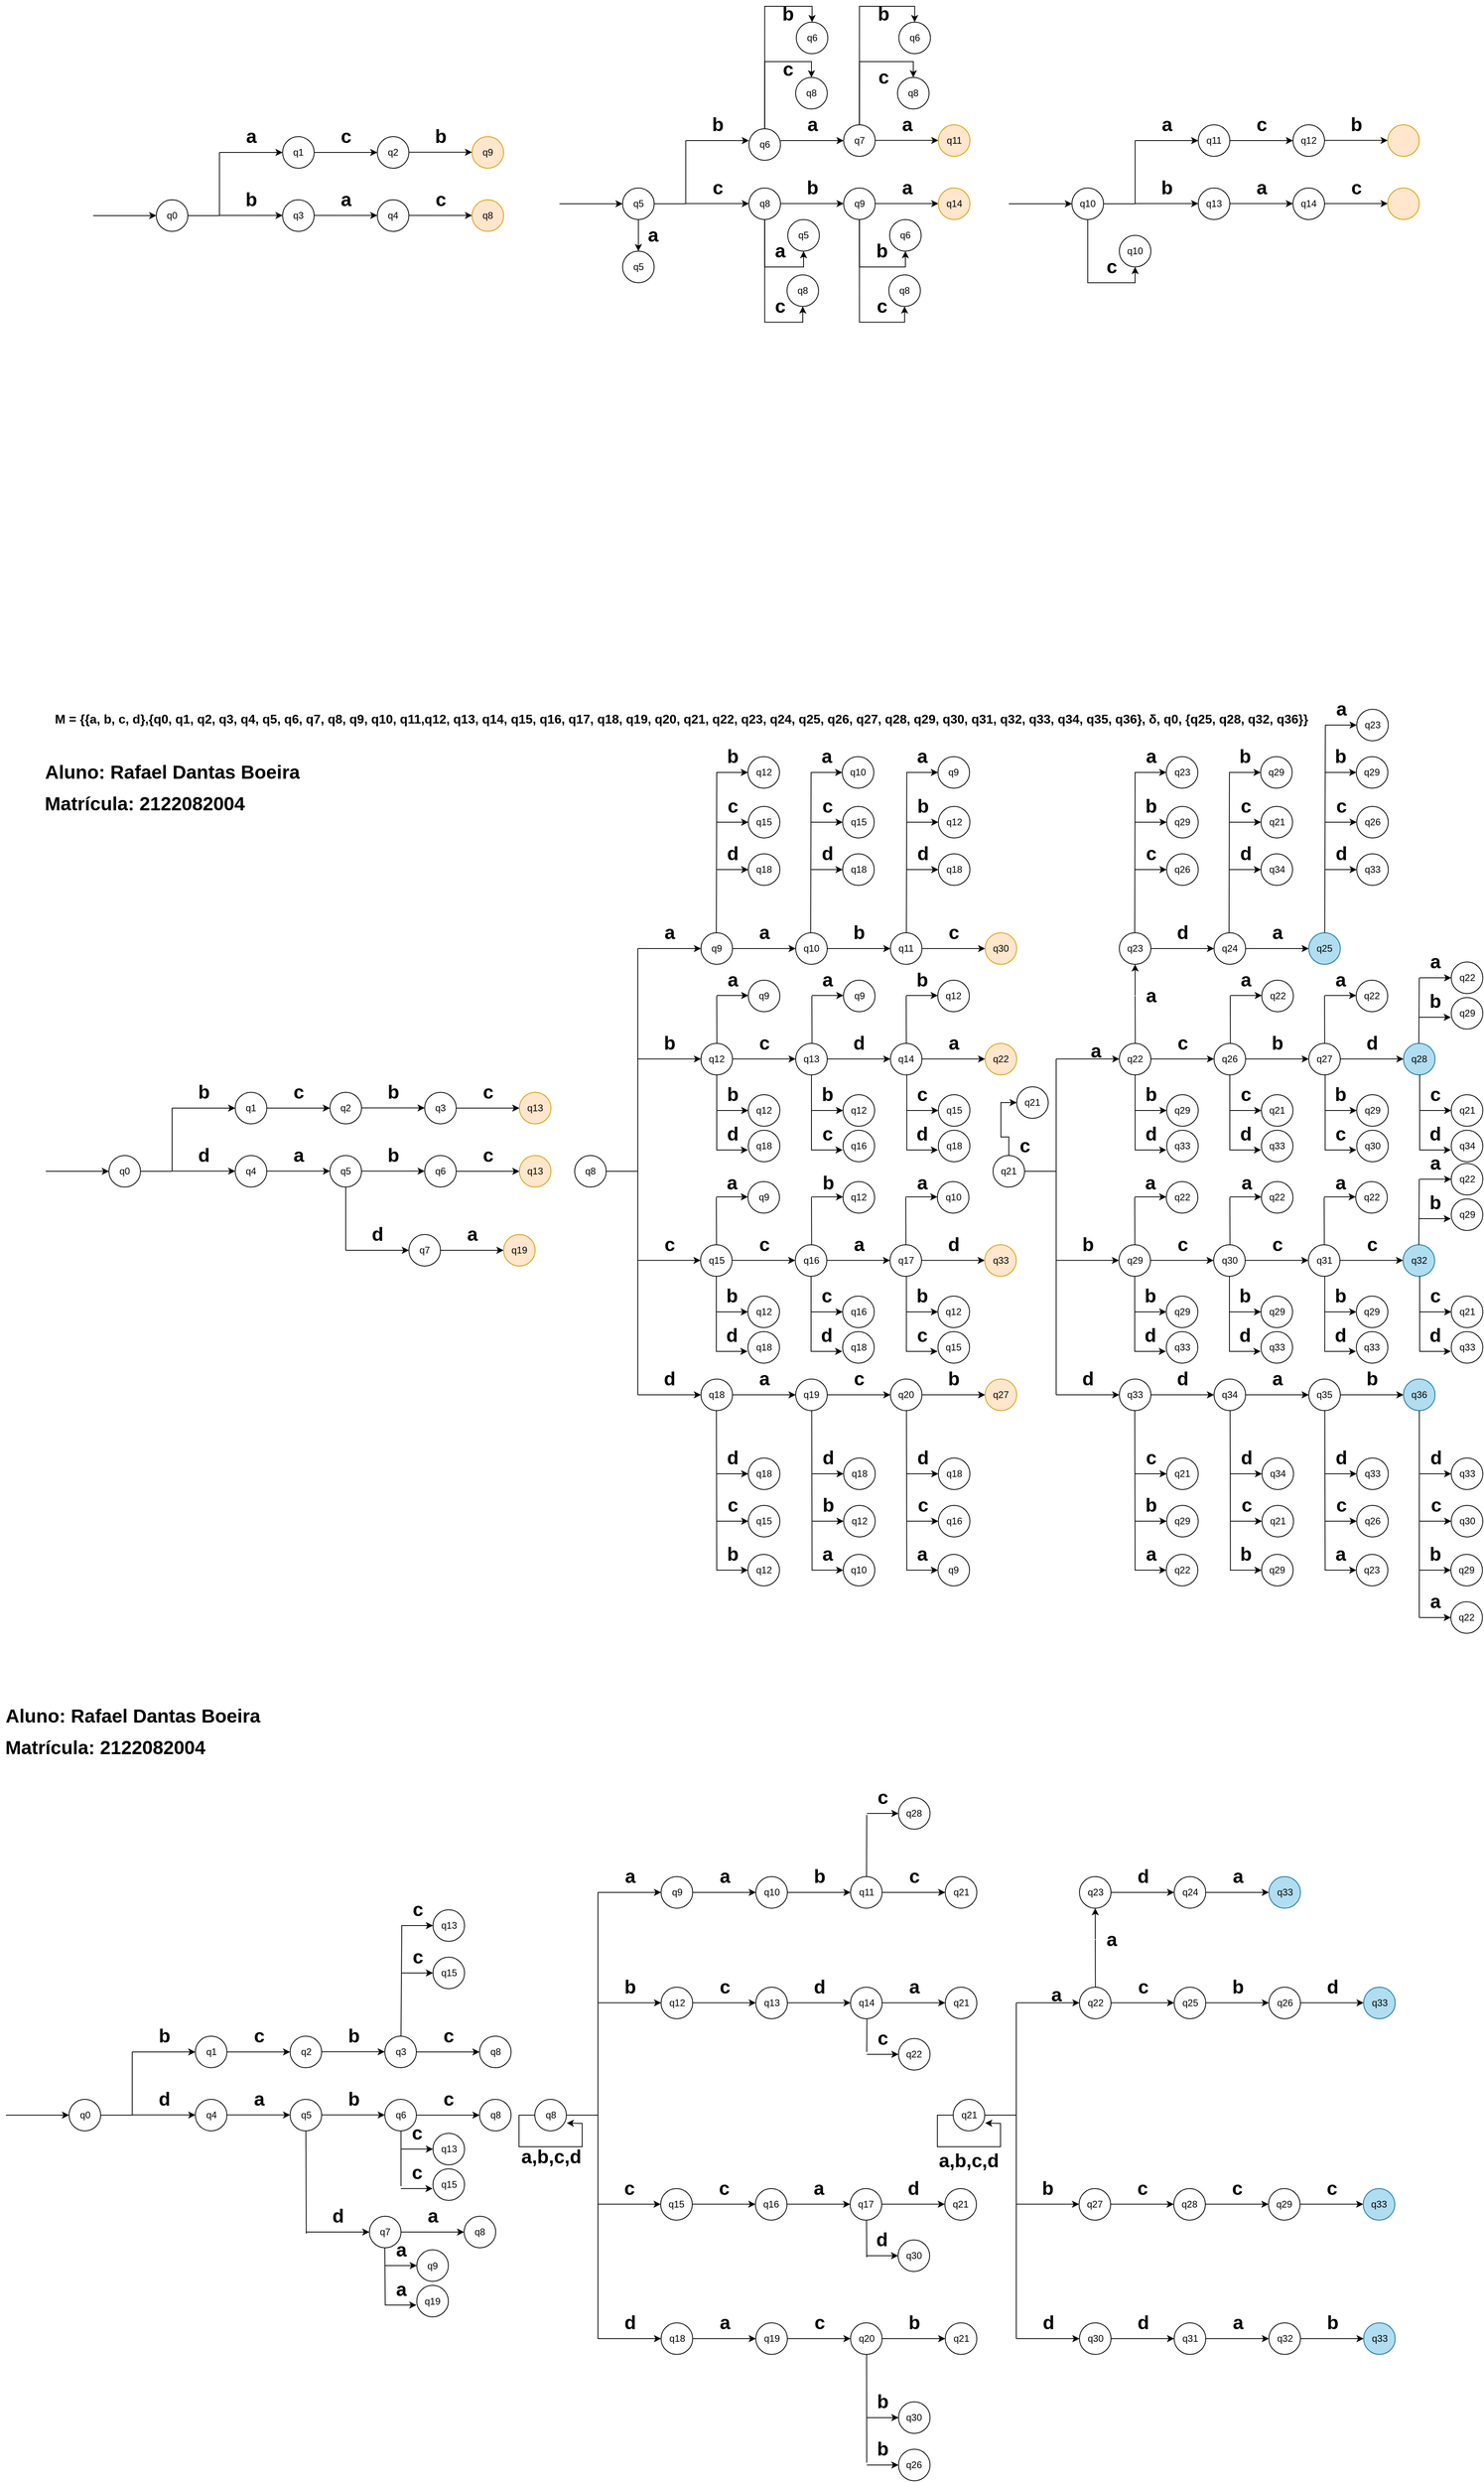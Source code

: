 <mxfile version="21.8.2" type="github">
  <diagram name="Página-1" id="NWVNqmMcA7ZJjF6HqMYh">
    <mxGraphModel dx="733" dy="1628" grid="1" gridSize="10" guides="1" tooltips="1" connect="1" arrows="1" fold="1" page="1" pageScale="1" pageWidth="1920" pageHeight="1200" math="0" shadow="0">
      <root>
        <mxCell id="0" />
        <mxCell id="1" parent="0" />
        <mxCell id="ubl2wMWENlvHtBSMLndZ-1" value="q0" style="ellipse;whiteSpace=wrap;html=1;aspect=fixed;" parent="1" vertex="1">
          <mxGeometry x="160" y="585" width="40" height="40" as="geometry" />
        </mxCell>
        <mxCell id="ubl2wMWENlvHtBSMLndZ-3" value="" style="endArrow=classic;html=1;rounded=0;entryX=0;entryY=0.5;entryDx=0;entryDy=0;" parent="1" target="ubl2wMWENlvHtBSMLndZ-1" edge="1">
          <mxGeometry width="50" height="50" relative="1" as="geometry">
            <mxPoint x="80" y="605" as="sourcePoint" />
            <mxPoint x="130" y="615" as="targetPoint" />
          </mxGeometry>
        </mxCell>
        <mxCell id="ubl2wMWENlvHtBSMLndZ-4" value="" style="endArrow=none;html=1;rounded=0;exitX=1;exitY=0.5;exitDx=0;exitDy=0;" parent="1" source="ubl2wMWENlvHtBSMLndZ-1" edge="1">
          <mxGeometry width="50" height="50" relative="1" as="geometry">
            <mxPoint x="220" y="655" as="sourcePoint" />
            <mxPoint x="240" y="605" as="targetPoint" />
          </mxGeometry>
        </mxCell>
        <mxCell id="ubl2wMWENlvHtBSMLndZ-5" value="" style="endArrow=none;html=1;rounded=0;" parent="1" edge="1">
          <mxGeometry width="50" height="50" relative="1" as="geometry">
            <mxPoint x="460" y="705" as="sourcePoint" />
            <mxPoint x="460" y="625" as="targetPoint" />
          </mxGeometry>
        </mxCell>
        <mxCell id="ubl2wMWENlvHtBSMLndZ-6" value="" style="endArrow=none;html=1;rounded=0;" parent="1" edge="1">
          <mxGeometry width="50" height="50" relative="1" as="geometry">
            <mxPoint x="240" y="605" as="sourcePoint" />
            <mxPoint x="240" y="525" as="targetPoint" />
          </mxGeometry>
        </mxCell>
        <mxCell id="ubl2wMWENlvHtBSMLndZ-7" value="" style="endArrow=classic;html=1;rounded=0;entryX=0;entryY=0.5;entryDx=0;entryDy=0;" parent="1" edge="1">
          <mxGeometry width="50" height="50" relative="1" as="geometry">
            <mxPoint x="240" y="525" as="sourcePoint" />
            <mxPoint x="320" y="525" as="targetPoint" />
          </mxGeometry>
        </mxCell>
        <mxCell id="ubl2wMWENlvHtBSMLndZ-8" value="" style="endArrow=classic;html=1;rounded=0;entryX=0;entryY=0.5;entryDx=0;entryDy=0;" parent="1" edge="1">
          <mxGeometry width="50" height="50" relative="1" as="geometry">
            <mxPoint x="240" y="604.81" as="sourcePoint" />
            <mxPoint x="320" y="604.81" as="targetPoint" />
          </mxGeometry>
        </mxCell>
        <mxCell id="ubl2wMWENlvHtBSMLndZ-9" value="" style="endArrow=classic;html=1;rounded=0;entryX=0;entryY=0.5;entryDx=0;entryDy=0;" parent="1" edge="1">
          <mxGeometry width="50" height="50" relative="1" as="geometry">
            <mxPoint x="460" y="705" as="sourcePoint" />
            <mxPoint x="540" y="705" as="targetPoint" />
          </mxGeometry>
        </mxCell>
        <mxCell id="ubl2wMWENlvHtBSMLndZ-10" value="q1" style="ellipse;whiteSpace=wrap;html=1;aspect=fixed;" parent="1" vertex="1">
          <mxGeometry x="320" y="505" width="40" height="40" as="geometry" />
        </mxCell>
        <mxCell id="ubl2wMWENlvHtBSMLndZ-11" value="q4" style="ellipse;whiteSpace=wrap;html=1;aspect=fixed;" parent="1" vertex="1">
          <mxGeometry x="320" y="585" width="40" height="40" as="geometry" />
        </mxCell>
        <mxCell id="ubl2wMWENlvHtBSMLndZ-12" value="q7" style="ellipse;whiteSpace=wrap;html=1;aspect=fixed;" parent="1" vertex="1">
          <mxGeometry x="540" y="685" width="40" height="40" as="geometry" />
        </mxCell>
        <mxCell id="ubl2wMWENlvHtBSMLndZ-18" value="" style="endArrow=classic;html=1;rounded=0;entryX=0;entryY=0.5;entryDx=0;entryDy=0;" parent="1" edge="1">
          <mxGeometry width="50" height="50" relative="1" as="geometry">
            <mxPoint x="360" y="525" as="sourcePoint" />
            <mxPoint x="440" y="525" as="targetPoint" />
          </mxGeometry>
        </mxCell>
        <mxCell id="ubl2wMWENlvHtBSMLndZ-19" value="" style="endArrow=classic;html=1;rounded=0;entryX=0;entryY=0.5;entryDx=0;entryDy=0;" parent="1" edge="1">
          <mxGeometry width="50" height="50" relative="1" as="geometry">
            <mxPoint x="360" y="604.81" as="sourcePoint" />
            <mxPoint x="440" y="604.81" as="targetPoint" />
          </mxGeometry>
        </mxCell>
        <mxCell id="ubl2wMWENlvHtBSMLndZ-21" value="q2" style="ellipse;whiteSpace=wrap;html=1;aspect=fixed;" parent="1" vertex="1">
          <mxGeometry x="440" y="505" width="40" height="40" as="geometry" />
        </mxCell>
        <mxCell id="ubl2wMWENlvHtBSMLndZ-22" value="q5" style="ellipse;whiteSpace=wrap;html=1;aspect=fixed;" parent="1" vertex="1">
          <mxGeometry x="440" y="585" width="40" height="40" as="geometry" />
        </mxCell>
        <mxCell id="ubl2wMWENlvHtBSMLndZ-26" value="" style="endArrow=classic;html=1;rounded=0;entryX=0;entryY=0.5;entryDx=0;entryDy=0;" parent="1" edge="1">
          <mxGeometry width="50" height="50" relative="1" as="geometry">
            <mxPoint x="600" y="525" as="sourcePoint" />
            <mxPoint x="680" y="525" as="targetPoint" />
          </mxGeometry>
        </mxCell>
        <mxCell id="ubl2wMWENlvHtBSMLndZ-28" value="" style="endArrow=classic;html=1;rounded=0;entryX=0;entryY=0.5;entryDx=0;entryDy=0;" parent="1" edge="1">
          <mxGeometry width="50" height="50" relative="1" as="geometry">
            <mxPoint x="580" y="705" as="sourcePoint" />
            <mxPoint x="660" y="705" as="targetPoint" />
          </mxGeometry>
        </mxCell>
        <mxCell id="ubl2wMWENlvHtBSMLndZ-29" value="q13" style="ellipse;whiteSpace=wrap;html=1;aspect=fixed;fillColor=#ffe6cc;strokeColor=#d79b00;" parent="1" vertex="1">
          <mxGeometry x="680" y="505" width="40" height="40" as="geometry" />
        </mxCell>
        <mxCell id="ubl2wMWENlvHtBSMLndZ-31" value="q19" style="ellipse;whiteSpace=wrap;html=1;aspect=fixed;fillColor=#ffe6cc;strokeColor=#d79b00;" parent="1" vertex="1">
          <mxGeometry x="660" y="685" width="40" height="40" as="geometry" />
        </mxCell>
        <mxCell id="ubl2wMWENlvHtBSMLndZ-36" value="c" style="text;strokeColor=none;fillColor=none;html=1;fontSize=24;fontStyle=1;verticalAlign=middle;align=center;" parent="1" vertex="1">
          <mxGeometry x="390" y="495" width="20" height="20" as="geometry" />
        </mxCell>
        <mxCell id="ubl2wMWENlvHtBSMLndZ-39" value="b" style="text;strokeColor=none;fillColor=none;html=1;fontSize=24;fontStyle=1;verticalAlign=middle;align=center;" parent="1" vertex="1">
          <mxGeometry x="270" y="495" width="20" height="20" as="geometry" />
        </mxCell>
        <mxCell id="ubl2wMWENlvHtBSMLndZ-40" value="d" style="text;strokeColor=none;fillColor=none;html=1;fontSize=24;fontStyle=1;verticalAlign=middle;align=center;" parent="1" vertex="1">
          <mxGeometry x="270" y="575" width="20" height="20" as="geometry" />
        </mxCell>
        <mxCell id="ubl2wMWENlvHtBSMLndZ-41" value="d" style="text;strokeColor=none;fillColor=none;html=1;fontSize=24;fontStyle=1;verticalAlign=middle;align=center;" parent="1" vertex="1">
          <mxGeometry x="490" y="675" width="20" height="20" as="geometry" />
        </mxCell>
        <mxCell id="ubl2wMWENlvHtBSMLndZ-42" value="a" style="text;strokeColor=none;fillColor=none;html=1;fontSize=24;fontStyle=1;verticalAlign=middle;align=center;" parent="1" vertex="1">
          <mxGeometry x="390" y="575" width="20" height="20" as="geometry" />
        </mxCell>
        <mxCell id="ubl2wMWENlvHtBSMLndZ-43" value="c" style="text;strokeColor=none;fillColor=none;html=1;fontSize=24;fontStyle=1;verticalAlign=middle;align=center;" parent="1" vertex="1">
          <mxGeometry x="630" y="495" width="20" height="20" as="geometry" />
        </mxCell>
        <mxCell id="ubl2wMWENlvHtBSMLndZ-46" value="a" style="text;strokeColor=none;fillColor=none;html=1;fontSize=24;fontStyle=1;verticalAlign=middle;align=center;" parent="1" vertex="1">
          <mxGeometry x="610" y="675" width="20" height="20" as="geometry" />
        </mxCell>
        <mxCell id="ubl2wMWENlvHtBSMLndZ-113" value="q8" style="ellipse;whiteSpace=wrap;html=1;aspect=fixed;" parent="1" vertex="1">
          <mxGeometry x="750" y="585" width="40" height="40" as="geometry" />
        </mxCell>
        <mxCell id="ubl2wMWENlvHtBSMLndZ-115" value="" style="endArrow=none;html=1;rounded=0;exitX=1;exitY=0.5;exitDx=0;exitDy=0;" parent="1" source="ubl2wMWENlvHtBSMLndZ-113" edge="1">
          <mxGeometry width="50" height="50" relative="1" as="geometry">
            <mxPoint x="810" y="655" as="sourcePoint" />
            <mxPoint x="830" y="605" as="targetPoint" />
          </mxGeometry>
        </mxCell>
        <mxCell id="ubl2wMWENlvHtBSMLndZ-116" value="" style="endArrow=none;html=1;rounded=0;" parent="1" edge="1">
          <mxGeometry width="50" height="50" relative="1" as="geometry">
            <mxPoint x="830" y="888" as="sourcePoint" />
            <mxPoint x="830" y="463" as="targetPoint" />
          </mxGeometry>
        </mxCell>
        <mxCell id="ubl2wMWENlvHtBSMLndZ-117" value="" style="endArrow=none;html=1;rounded=0;" parent="1" edge="1">
          <mxGeometry width="50" height="50" relative="1" as="geometry">
            <mxPoint x="830" y="463" as="sourcePoint" />
            <mxPoint x="830" y="323" as="targetPoint" />
          </mxGeometry>
        </mxCell>
        <mxCell id="ubl2wMWENlvHtBSMLndZ-118" value="" style="endArrow=classic;html=1;rounded=0;entryX=0;entryY=0.5;entryDx=0;entryDy=0;" parent="1" edge="1">
          <mxGeometry width="50" height="50" relative="1" as="geometry">
            <mxPoint x="830" y="323" as="sourcePoint" />
            <mxPoint x="910" y="323" as="targetPoint" />
          </mxGeometry>
        </mxCell>
        <mxCell id="ubl2wMWENlvHtBSMLndZ-119" value="" style="endArrow=classic;html=1;rounded=0;entryX=0;entryY=0.5;entryDx=0;entryDy=0;" parent="1" edge="1">
          <mxGeometry width="50" height="50" relative="1" as="geometry">
            <mxPoint x="830" y="462.81" as="sourcePoint" />
            <mxPoint x="910" y="462.81" as="targetPoint" />
          </mxGeometry>
        </mxCell>
        <mxCell id="ubl2wMWENlvHtBSMLndZ-120" value="" style="endArrow=classic;html=1;rounded=0;entryX=0;entryY=0.5;entryDx=0;entryDy=0;" parent="1" edge="1">
          <mxGeometry width="50" height="50" relative="1" as="geometry">
            <mxPoint x="830" y="888" as="sourcePoint" />
            <mxPoint x="910" y="888" as="targetPoint" />
          </mxGeometry>
        </mxCell>
        <mxCell id="ubl2wMWENlvHtBSMLndZ-121" value="q9" style="ellipse;whiteSpace=wrap;html=1;aspect=fixed;" parent="1" vertex="1">
          <mxGeometry x="910" y="303" width="40" height="40" as="geometry" />
        </mxCell>
        <mxCell id="ubl2wMWENlvHtBSMLndZ-122" value="q12" style="ellipse;whiteSpace=wrap;html=1;aspect=fixed;" parent="1" vertex="1">
          <mxGeometry x="910" y="443" width="40" height="40" as="geometry" />
        </mxCell>
        <mxCell id="ubl2wMWENlvHtBSMLndZ-123" value="q18" style="ellipse;whiteSpace=wrap;html=1;aspect=fixed;" parent="1" vertex="1">
          <mxGeometry x="910" y="868" width="40" height="40" as="geometry" />
        </mxCell>
        <mxCell id="ubl2wMWENlvHtBSMLndZ-124" value="" style="endArrow=classic;html=1;rounded=0;entryX=0;entryY=0.5;entryDx=0;entryDy=0;" parent="1" edge="1">
          <mxGeometry width="50" height="50" relative="1" as="geometry">
            <mxPoint x="950" y="323" as="sourcePoint" />
            <mxPoint x="1030" y="323" as="targetPoint" />
          </mxGeometry>
        </mxCell>
        <mxCell id="ubl2wMWENlvHtBSMLndZ-125" value="" style="endArrow=classic;html=1;rounded=0;entryX=0;entryY=0.5;entryDx=0;entryDy=0;" parent="1" edge="1">
          <mxGeometry width="50" height="50" relative="1" as="geometry">
            <mxPoint x="950" y="462.81" as="sourcePoint" />
            <mxPoint x="1030" y="462.81" as="targetPoint" />
          </mxGeometry>
        </mxCell>
        <mxCell id="ubl2wMWENlvHtBSMLndZ-126" value="" style="endArrow=classic;html=1;rounded=0;entryX=0;entryY=0.5;entryDx=0;entryDy=0;" parent="1" edge="1">
          <mxGeometry width="50" height="50" relative="1" as="geometry">
            <mxPoint x="950" y="888" as="sourcePoint" />
            <mxPoint x="1030" y="888" as="targetPoint" />
          </mxGeometry>
        </mxCell>
        <mxCell id="ubl2wMWENlvHtBSMLndZ-127" value="q10" style="ellipse;whiteSpace=wrap;html=1;aspect=fixed;" parent="1" vertex="1">
          <mxGeometry x="1030" y="303" width="40" height="40" as="geometry" />
        </mxCell>
        <mxCell id="ubl2wMWENlvHtBSMLndZ-128" value="q13" style="ellipse;whiteSpace=wrap;html=1;aspect=fixed;" parent="1" vertex="1">
          <mxGeometry x="1030" y="443" width="40" height="40" as="geometry" />
        </mxCell>
        <mxCell id="ubl2wMWENlvHtBSMLndZ-129" value="q19" style="ellipse;whiteSpace=wrap;html=1;aspect=fixed;" parent="1" vertex="1">
          <mxGeometry x="1030" y="868" width="40" height="40" as="geometry" />
        </mxCell>
        <mxCell id="ubl2wMWENlvHtBSMLndZ-130" value="" style="endArrow=classic;html=1;rounded=0;entryX=0;entryY=0.5;entryDx=0;entryDy=0;" parent="1" edge="1">
          <mxGeometry width="50" height="50" relative="1" as="geometry">
            <mxPoint x="1070" y="323" as="sourcePoint" />
            <mxPoint x="1150" y="323" as="targetPoint" />
          </mxGeometry>
        </mxCell>
        <mxCell id="ubl2wMWENlvHtBSMLndZ-131" value="" style="endArrow=classic;html=1;rounded=0;entryX=0;entryY=0.5;entryDx=0;entryDy=0;" parent="1" edge="1">
          <mxGeometry width="50" height="50" relative="1" as="geometry">
            <mxPoint x="1070" y="462.81" as="sourcePoint" />
            <mxPoint x="1150" y="462.81" as="targetPoint" />
          </mxGeometry>
        </mxCell>
        <mxCell id="ubl2wMWENlvHtBSMLndZ-132" value="" style="endArrow=classic;html=1;rounded=0;entryX=0;entryY=0.5;entryDx=0;entryDy=0;" parent="1" edge="1">
          <mxGeometry width="50" height="50" relative="1" as="geometry">
            <mxPoint x="1070" y="888" as="sourcePoint" />
            <mxPoint x="1150" y="888" as="targetPoint" />
          </mxGeometry>
        </mxCell>
        <mxCell id="ubl2wMWENlvHtBSMLndZ-133" value="q11" style="ellipse;whiteSpace=wrap;html=1;aspect=fixed;" parent="1" vertex="1">
          <mxGeometry x="1150" y="303" width="40" height="40" as="geometry" />
        </mxCell>
        <mxCell id="ubl2wMWENlvHtBSMLndZ-134" value="q14" style="ellipse;whiteSpace=wrap;html=1;aspect=fixed;" parent="1" vertex="1">
          <mxGeometry x="1150" y="443" width="40" height="40" as="geometry" />
        </mxCell>
        <mxCell id="ubl2wMWENlvHtBSMLndZ-135" value="q20" style="ellipse;whiteSpace=wrap;html=1;aspect=fixed;" parent="1" vertex="1">
          <mxGeometry x="1150" y="868" width="40" height="40" as="geometry" />
        </mxCell>
        <mxCell id="ubl2wMWENlvHtBSMLndZ-136" value="a" style="text;strokeColor=none;fillColor=none;html=1;fontSize=24;fontStyle=1;verticalAlign=middle;align=center;" parent="1" vertex="1">
          <mxGeometry x="980" y="293" width="20" height="20" as="geometry" />
        </mxCell>
        <mxCell id="ubl2wMWENlvHtBSMLndZ-137" value="a" style="text;strokeColor=none;fillColor=none;html=1;fontSize=24;fontStyle=1;verticalAlign=middle;align=center;" parent="1" vertex="1">
          <mxGeometry x="860" y="293" width="20" height="20" as="geometry" />
        </mxCell>
        <mxCell id="ubl2wMWENlvHtBSMLndZ-138" value="b" style="text;strokeColor=none;fillColor=none;html=1;fontSize=24;fontStyle=1;verticalAlign=middle;align=center;" parent="1" vertex="1">
          <mxGeometry x="860" y="433" width="20" height="20" as="geometry" />
        </mxCell>
        <mxCell id="ubl2wMWENlvHtBSMLndZ-139" value="d" style="text;strokeColor=none;fillColor=none;html=1;fontSize=24;fontStyle=1;verticalAlign=middle;align=center;" parent="1" vertex="1">
          <mxGeometry x="860" y="858" width="20" height="20" as="geometry" />
        </mxCell>
        <mxCell id="ubl2wMWENlvHtBSMLndZ-140" value="c" style="text;strokeColor=none;fillColor=none;html=1;fontSize=24;fontStyle=1;verticalAlign=middle;align=center;" parent="1" vertex="1">
          <mxGeometry x="980" y="433" width="20" height="20" as="geometry" />
        </mxCell>
        <mxCell id="ubl2wMWENlvHtBSMLndZ-141" value="b" style="text;strokeColor=none;fillColor=none;html=1;fontSize=24;fontStyle=1;verticalAlign=middle;align=center;" parent="1" vertex="1">
          <mxGeometry x="1100" y="293" width="20" height="20" as="geometry" />
        </mxCell>
        <mxCell id="ubl2wMWENlvHtBSMLndZ-142" value="d" style="text;strokeColor=none;fillColor=none;html=1;fontSize=24;fontStyle=1;verticalAlign=middle;align=center;" parent="1" vertex="1">
          <mxGeometry x="1100" y="433" width="20" height="20" as="geometry" />
        </mxCell>
        <mxCell id="ubl2wMWENlvHtBSMLndZ-143" value="a" style="text;strokeColor=none;fillColor=none;html=1;fontSize=24;fontStyle=1;verticalAlign=middle;align=center;" parent="1" vertex="1">
          <mxGeometry x="980" y="858" width="20" height="20" as="geometry" />
        </mxCell>
        <mxCell id="ubl2wMWENlvHtBSMLndZ-144" value="c" style="text;strokeColor=none;fillColor=none;html=1;fontSize=24;fontStyle=1;verticalAlign=middle;align=center;" parent="1" vertex="1">
          <mxGeometry x="1100" y="858" width="20" height="20" as="geometry" />
        </mxCell>
        <mxCell id="ubl2wMWENlvHtBSMLndZ-151" value="" style="endArrow=classic;html=1;rounded=0;entryX=0;entryY=0.5;entryDx=0;entryDy=0;" parent="1" edge="1">
          <mxGeometry width="50" height="50" relative="1" as="geometry">
            <mxPoint x="1190" y="323" as="sourcePoint" />
            <mxPoint x="1270" y="323" as="targetPoint" />
          </mxGeometry>
        </mxCell>
        <mxCell id="ubl2wMWENlvHtBSMLndZ-152" value="" style="endArrow=classic;html=1;rounded=0;entryX=0;entryY=0.5;entryDx=0;entryDy=0;" parent="1" edge="1">
          <mxGeometry width="50" height="50" relative="1" as="geometry">
            <mxPoint x="1190" y="462.81" as="sourcePoint" />
            <mxPoint x="1270" y="462.81" as="targetPoint" />
          </mxGeometry>
        </mxCell>
        <mxCell id="ubl2wMWENlvHtBSMLndZ-153" value="" style="endArrow=classic;html=1;rounded=0;entryX=0;entryY=0.5;entryDx=0;entryDy=0;" parent="1" edge="1">
          <mxGeometry width="50" height="50" relative="1" as="geometry">
            <mxPoint x="1190" y="888" as="sourcePoint" />
            <mxPoint x="1270" y="888" as="targetPoint" />
          </mxGeometry>
        </mxCell>
        <mxCell id="ubl2wMWENlvHtBSMLndZ-154" value="q30" style="ellipse;whiteSpace=wrap;html=1;aspect=fixed;fillColor=#ffe6cc;strokeColor=#d79b00;" parent="1" vertex="1">
          <mxGeometry x="1270" y="303" width="40" height="40" as="geometry" />
        </mxCell>
        <mxCell id="ubl2wMWENlvHtBSMLndZ-155" value="q22" style="ellipse;whiteSpace=wrap;html=1;aspect=fixed;fillColor=#ffe6cc;strokeColor=#d79b00;" parent="1" vertex="1">
          <mxGeometry x="1270" y="443" width="40" height="40" as="geometry" />
        </mxCell>
        <mxCell id="ubl2wMWENlvHtBSMLndZ-156" value="q27" style="ellipse;whiteSpace=wrap;html=1;aspect=fixed;fillColor=#ffe6cc;strokeColor=#d79b00;" parent="1" vertex="1">
          <mxGeometry x="1270" y="868" width="40" height="40" as="geometry" />
        </mxCell>
        <mxCell id="ubl2wMWENlvHtBSMLndZ-157" value="c" style="text;strokeColor=none;fillColor=none;html=1;fontSize=24;fontStyle=1;verticalAlign=middle;align=center;" parent="1" vertex="1">
          <mxGeometry x="1220" y="293" width="20" height="20" as="geometry" />
        </mxCell>
        <mxCell id="ubl2wMWENlvHtBSMLndZ-158" value="a" style="text;strokeColor=none;fillColor=none;html=1;fontSize=24;fontStyle=1;verticalAlign=middle;align=center;" parent="1" vertex="1">
          <mxGeometry x="1220" y="433" width="20" height="20" as="geometry" />
        </mxCell>
        <mxCell id="ubl2wMWENlvHtBSMLndZ-159" value="b" style="text;strokeColor=none;fillColor=none;html=1;fontSize=24;fontStyle=1;verticalAlign=middle;align=center;" parent="1" vertex="1">
          <mxGeometry x="1220" y="858" width="20" height="20" as="geometry" />
        </mxCell>
        <mxCell id="ubl2wMWENlvHtBSMLndZ-160" value="" style="endArrow=none;html=1;rounded=0;" parent="1" edge="1">
          <mxGeometry width="50" height="50" relative="1" as="geometry">
            <mxPoint x="929.5" y="303" as="sourcePoint" />
            <mxPoint x="930" y="100" as="targetPoint" />
          </mxGeometry>
        </mxCell>
        <mxCell id="ubl2wMWENlvHtBSMLndZ-161" value="" style="endArrow=classic;html=1;rounded=0;entryX=0;entryY=0.5;entryDx=0;entryDy=0;" parent="1" target="ubl2wMWENlvHtBSMLndZ-163" edge="1">
          <mxGeometry width="50" height="50" relative="1" as="geometry">
            <mxPoint x="930" y="163" as="sourcePoint" />
            <mxPoint x="940" y="162.58" as="targetPoint" />
          </mxGeometry>
        </mxCell>
        <mxCell id="ubl2wMWENlvHtBSMLndZ-163" value="q15" style="ellipse;whiteSpace=wrap;html=1;aspect=fixed;" parent="1" vertex="1">
          <mxGeometry x="970" y="143" width="40" height="40" as="geometry" />
        </mxCell>
        <mxCell id="ubl2wMWENlvHtBSMLndZ-164" value="" style="endArrow=classic;html=1;rounded=0;entryX=0;entryY=0.5;entryDx=0;entryDy=0;" parent="1" target="ubl2wMWENlvHtBSMLndZ-165" edge="1">
          <mxGeometry width="50" height="50" relative="1" as="geometry">
            <mxPoint x="930" y="223" as="sourcePoint" />
            <mxPoint x="940" y="222.58" as="targetPoint" />
          </mxGeometry>
        </mxCell>
        <mxCell id="ubl2wMWENlvHtBSMLndZ-165" value="q18" style="ellipse;whiteSpace=wrap;html=1;aspect=fixed;" parent="1" vertex="1">
          <mxGeometry x="970" y="203" width="40" height="40" as="geometry" />
        </mxCell>
        <mxCell id="ubl2wMWENlvHtBSMLndZ-176" value="" style="endArrow=classic;html=1;rounded=0;entryX=0;entryY=0.5;entryDx=0;entryDy=0;" parent="1" target="ubl2wMWENlvHtBSMLndZ-177" edge="1">
          <mxGeometry width="50" height="50" relative="1" as="geometry">
            <mxPoint x="930" y="988" as="sourcePoint" />
            <mxPoint x="940" y="987.58" as="targetPoint" />
          </mxGeometry>
        </mxCell>
        <mxCell id="ubl2wMWENlvHtBSMLndZ-177" value="q18" style="ellipse;whiteSpace=wrap;html=1;aspect=fixed;" parent="1" vertex="1">
          <mxGeometry x="970" y="968" width="40" height="40" as="geometry" />
        </mxCell>
        <mxCell id="ubl2wMWENlvHtBSMLndZ-178" value="" style="endArrow=classic;html=1;rounded=0;entryX=0;entryY=0.5;entryDx=0;entryDy=0;" parent="1" target="ubl2wMWENlvHtBSMLndZ-179" edge="1">
          <mxGeometry width="50" height="50" relative="1" as="geometry">
            <mxPoint x="930" y="1048" as="sourcePoint" />
            <mxPoint x="940" y="1047.58" as="targetPoint" />
          </mxGeometry>
        </mxCell>
        <mxCell id="ubl2wMWENlvHtBSMLndZ-179" value="q15" style="ellipse;whiteSpace=wrap;html=1;aspect=fixed;" parent="1" vertex="1">
          <mxGeometry x="970" y="1028" width="40" height="40" as="geometry" />
        </mxCell>
        <mxCell id="ubl2wMWENlvHtBSMLndZ-180" value="" style="endArrow=none;html=1;rounded=0;" parent="1" edge="1">
          <mxGeometry width="50" height="50" relative="1" as="geometry">
            <mxPoint x="930" y="1110" as="sourcePoint" />
            <mxPoint x="929.58" y="908" as="targetPoint" />
          </mxGeometry>
        </mxCell>
        <mxCell id="ubl2wMWENlvHtBSMLndZ-191" value="" style="endArrow=none;html=1;rounded=0;" parent="1" edge="1">
          <mxGeometry width="50" height="50" relative="1" as="geometry">
            <mxPoint x="930.21" y="443" as="sourcePoint" />
            <mxPoint x="930" y="383" as="targetPoint" />
          </mxGeometry>
        </mxCell>
        <mxCell id="ubl2wMWENlvHtBSMLndZ-192" value="" style="endArrow=classic;html=1;rounded=0;entryX=0;entryY=0.5;entryDx=0;entryDy=0;" parent="1" edge="1">
          <mxGeometry width="50" height="50" relative="1" as="geometry">
            <mxPoint x="930" y="382.43" as="sourcePoint" />
            <mxPoint x="970" y="382.43" as="targetPoint" />
          </mxGeometry>
        </mxCell>
        <mxCell id="ubl2wMWENlvHtBSMLndZ-193" value="q9" style="ellipse;whiteSpace=wrap;html=1;aspect=fixed;" parent="1" vertex="1">
          <mxGeometry x="970" y="363" width="40" height="40" as="geometry" />
        </mxCell>
        <mxCell id="ubl2wMWENlvHtBSMLndZ-194" value="" style="endArrow=none;html=1;rounded=0;" parent="1" edge="1">
          <mxGeometry width="50" height="50" relative="1" as="geometry">
            <mxPoint x="1050.71" y="443" as="sourcePoint" />
            <mxPoint x="1050.5" y="383" as="targetPoint" />
          </mxGeometry>
        </mxCell>
        <mxCell id="ubl2wMWENlvHtBSMLndZ-195" value="" style="endArrow=classic;html=1;rounded=0;entryX=0;entryY=0.5;entryDx=0;entryDy=0;" parent="1" edge="1">
          <mxGeometry width="50" height="50" relative="1" as="geometry">
            <mxPoint x="1050.5" y="382.43" as="sourcePoint" />
            <mxPoint x="1090.5" y="382.43" as="targetPoint" />
          </mxGeometry>
        </mxCell>
        <mxCell id="ubl2wMWENlvHtBSMLndZ-196" value="q9" style="ellipse;whiteSpace=wrap;html=1;aspect=fixed;" parent="1" vertex="1">
          <mxGeometry x="1090.5" y="363" width="40" height="40" as="geometry" />
        </mxCell>
        <mxCell id="ubl2wMWENlvHtBSMLndZ-197" value="" style="endArrow=none;html=1;rounded=0;" parent="1" edge="1">
          <mxGeometry width="50" height="50" relative="1" as="geometry">
            <mxPoint x="1170.21" y="443" as="sourcePoint" />
            <mxPoint x="1170" y="383" as="targetPoint" />
          </mxGeometry>
        </mxCell>
        <mxCell id="ubl2wMWENlvHtBSMLndZ-198" value="" style="endArrow=classic;html=1;rounded=0;entryX=0;entryY=0.5;entryDx=0;entryDy=0;" parent="1" edge="1">
          <mxGeometry width="50" height="50" relative="1" as="geometry">
            <mxPoint x="1170" y="382.43" as="sourcePoint" />
            <mxPoint x="1210" y="382.43" as="targetPoint" />
          </mxGeometry>
        </mxCell>
        <mxCell id="ubl2wMWENlvHtBSMLndZ-199" value="q12" style="ellipse;whiteSpace=wrap;html=1;aspect=fixed;" parent="1" vertex="1">
          <mxGeometry x="1210" y="363" width="40" height="40" as="geometry" />
        </mxCell>
        <mxCell id="ubl2wMWENlvHtBSMLndZ-209" value="d" style="text;strokeColor=none;fillColor=none;html=1;fontSize=24;fontStyle=1;verticalAlign=middle;align=center;" parent="1" vertex="1">
          <mxGeometry x="940" y="193" width="20" height="20" as="geometry" />
        </mxCell>
        <mxCell id="ubl2wMWENlvHtBSMLndZ-210" value="c" style="text;strokeColor=none;fillColor=none;html=1;fontSize=24;fontStyle=1;verticalAlign=middle;align=center;" parent="1" vertex="1">
          <mxGeometry x="940" y="133" width="20" height="20" as="geometry" />
        </mxCell>
        <mxCell id="ubl2wMWENlvHtBSMLndZ-215" value="a" style="text;strokeColor=none;fillColor=none;html=1;fontSize=24;fontStyle=1;verticalAlign=middle;align=center;" parent="1" vertex="1">
          <mxGeometry x="940" y="353" width="20" height="20" as="geometry" />
        </mxCell>
        <mxCell id="ubl2wMWENlvHtBSMLndZ-216" value="a" style="text;strokeColor=none;fillColor=none;html=1;fontSize=24;fontStyle=1;verticalAlign=middle;align=center;" parent="1" vertex="1">
          <mxGeometry x="1060" y="353" width="20" height="20" as="geometry" />
        </mxCell>
        <mxCell id="ubl2wMWENlvHtBSMLndZ-217" value="b" style="text;strokeColor=none;fillColor=none;html=1;fontSize=24;fontStyle=1;verticalAlign=middle;align=center;" parent="1" vertex="1">
          <mxGeometry x="1180" y="353" width="20" height="20" as="geometry" />
        </mxCell>
        <mxCell id="ubl2wMWENlvHtBSMLndZ-221" value="d" style="text;strokeColor=none;fillColor=none;html=1;fontSize=24;fontStyle=1;verticalAlign=middle;align=center;" parent="1" vertex="1">
          <mxGeometry x="940" y="958" width="20" height="20" as="geometry" />
        </mxCell>
        <mxCell id="ubl2wMWENlvHtBSMLndZ-222" value="c" style="text;strokeColor=none;fillColor=none;html=1;fontSize=24;fontStyle=1;verticalAlign=middle;align=center;" parent="1" vertex="1">
          <mxGeometry x="940" y="1018" width="20" height="20" as="geometry" />
        </mxCell>
        <mxCell id="ubl2wMWENlvHtBSMLndZ-365" value="&lt;font style=&quot;background-color: rgb(255, 255, 255);&quot;&gt;Aluno: Rafael Dantas Boeira&lt;/font&gt;" style="text;html=1;fontSize=24;fontStyle=1;verticalAlign=middle;align=center;" parent="1" vertex="1">
          <mxGeometry x="80" y="80" width="320" height="40" as="geometry" />
        </mxCell>
        <mxCell id="ubl2wMWENlvHtBSMLndZ-366" value="&lt;font style=&quot;background-color: rgb(255, 255, 255);&quot;&gt;Matrícula: 2122082004&lt;/font&gt;" style="text;strokeColor=none;fillColor=none;html=1;fontSize=24;fontStyle=1;verticalAlign=middle;align=center;" parent="1" vertex="1">
          <mxGeometry x="80" y="120" width="250" height="40" as="geometry" />
        </mxCell>
        <mxCell id="onbUg4vN85bDNZT3oMW7-1" value="&lt;font style=&quot;font-size: 16px;&quot;&gt;M = {{a, b, c, d},{q0, q1, q2, q3, q4, q5, q6, q7, q8, q9, q10, q11,q12, q13, q14, q15, q16, q17, q18, q19, q20, q21, q22, q23, q24, q25, q26, q27, q28, q29, q30, q31, q32, q33, q34, q35, q36}, δ, q0, {q25, q28, q32, q36}}&lt;/font&gt;" style="text;strokeColor=none;fillColor=none;html=1;fontSize=24;fontStyle=1;verticalAlign=middle;align=center;" parent="1" vertex="1">
          <mxGeometry x="80" y="10" width="1610.5" height="40" as="geometry" />
        </mxCell>
        <mxCell id="ClqnMnKsx_Ie9XqVXYmY-11" value="" style="endArrow=classic;html=1;rounded=0;entryX=0;entryY=0.5;entryDx=0;entryDy=0;" parent="1" edge="1">
          <mxGeometry width="50" height="50" relative="1" as="geometry">
            <mxPoint x="480" y="604.81" as="sourcePoint" />
            <mxPoint x="560" y="604.81" as="targetPoint" />
          </mxGeometry>
        </mxCell>
        <mxCell id="ClqnMnKsx_Ie9XqVXYmY-12" value="q6" style="ellipse;whiteSpace=wrap;html=1;aspect=fixed;" parent="1" vertex="1">
          <mxGeometry x="560" y="585" width="40" height="40" as="geometry" />
        </mxCell>
        <mxCell id="ClqnMnKsx_Ie9XqVXYmY-13" value="b" style="text;strokeColor=none;fillColor=none;html=1;fontSize=24;fontStyle=1;verticalAlign=middle;align=center;" parent="1" vertex="1">
          <mxGeometry x="510" y="575" width="20" height="20" as="geometry" />
        </mxCell>
        <mxCell id="ClqnMnKsx_Ie9XqVXYmY-17" value="" style="endArrow=classic;html=1;rounded=0;entryX=0;entryY=0.5;entryDx=0;entryDy=0;" parent="1" edge="1">
          <mxGeometry width="50" height="50" relative="1" as="geometry">
            <mxPoint x="480" y="524.81" as="sourcePoint" />
            <mxPoint x="560" y="524.81" as="targetPoint" />
          </mxGeometry>
        </mxCell>
        <mxCell id="ClqnMnKsx_Ie9XqVXYmY-18" value="q3" style="ellipse;whiteSpace=wrap;html=1;aspect=fixed;" parent="1" vertex="1">
          <mxGeometry x="560" y="505" width="40" height="40" as="geometry" />
        </mxCell>
        <mxCell id="ClqnMnKsx_Ie9XqVXYmY-19" value="b" style="text;strokeColor=none;fillColor=none;html=1;fontSize=24;fontStyle=1;verticalAlign=middle;align=center;" parent="1" vertex="1">
          <mxGeometry x="510" y="495" width="20" height="20" as="geometry" />
        </mxCell>
        <mxCell id="ClqnMnKsx_Ie9XqVXYmY-20" value="" style="endArrow=classic;html=1;rounded=0;entryX=0;entryY=0.5;entryDx=0;entryDy=0;" parent="1" edge="1">
          <mxGeometry width="50" height="50" relative="1" as="geometry">
            <mxPoint x="600" y="605" as="sourcePoint" />
            <mxPoint x="680" y="605" as="targetPoint" />
          </mxGeometry>
        </mxCell>
        <mxCell id="ClqnMnKsx_Ie9XqVXYmY-21" value="q13" style="ellipse;whiteSpace=wrap;html=1;aspect=fixed;fillColor=#ffe6cc;strokeColor=#d79b00;" parent="1" vertex="1">
          <mxGeometry x="680" y="585" width="40" height="40" as="geometry" />
        </mxCell>
        <mxCell id="ClqnMnKsx_Ie9XqVXYmY-22" value="c" style="text;strokeColor=none;fillColor=none;html=1;fontSize=24;fontStyle=1;verticalAlign=middle;align=center;" parent="1" vertex="1">
          <mxGeometry x="630" y="575" width="20" height="20" as="geometry" />
        </mxCell>
        <mxCell id="ClqnMnKsx_Ie9XqVXYmY-59" value="" style="endArrow=classic;html=1;rounded=0;entryX=0;entryY=0.5;entryDx=0;entryDy=0;" parent="1" target="ClqnMnKsx_Ie9XqVXYmY-60" edge="1">
          <mxGeometry width="50" height="50" relative="1" as="geometry">
            <mxPoint x="930.0" y="528" as="sourcePoint" />
            <mxPoint x="940.0" y="527.58" as="targetPoint" />
          </mxGeometry>
        </mxCell>
        <mxCell id="ClqnMnKsx_Ie9XqVXYmY-60" value="q12" style="ellipse;whiteSpace=wrap;html=1;aspect=fixed;" parent="1" vertex="1">
          <mxGeometry x="970.0" y="508" width="40" height="40" as="geometry" />
        </mxCell>
        <mxCell id="ClqnMnKsx_Ie9XqVXYmY-61" value="" style="endArrow=classic;html=1;rounded=0;entryX=0;entryY=0.5;entryDx=0;entryDy=0;" parent="1" edge="1">
          <mxGeometry width="50" height="50" relative="1" as="geometry">
            <mxPoint x="929.5" y="578" as="sourcePoint" />
            <mxPoint x="969.5" y="578" as="targetPoint" />
          </mxGeometry>
        </mxCell>
        <mxCell id="ClqnMnKsx_Ie9XqVXYmY-62" value="q18" style="ellipse;whiteSpace=wrap;html=1;aspect=fixed;" parent="1" vertex="1">
          <mxGeometry x="970.0" y="553" width="40" height="40" as="geometry" />
        </mxCell>
        <mxCell id="ClqnMnKsx_Ie9XqVXYmY-63" value="" style="endArrow=none;html=1;rounded=0;" parent="1" edge="1">
          <mxGeometry width="50" height="50" relative="1" as="geometry">
            <mxPoint x="930" y="578" as="sourcePoint" />
            <mxPoint x="930" y="483" as="targetPoint" />
          </mxGeometry>
        </mxCell>
        <mxCell id="ClqnMnKsx_Ie9XqVXYmY-64" value="d" style="text;strokeColor=none;fillColor=none;html=1;fontSize=24;fontStyle=1;verticalAlign=middle;align=center;" parent="1" vertex="1">
          <mxGeometry x="939.5" y="548" width="20" height="20" as="geometry" />
        </mxCell>
        <mxCell id="ClqnMnKsx_Ie9XqVXYmY-65" value="b" style="text;strokeColor=none;fillColor=none;html=1;fontSize=24;fontStyle=1;verticalAlign=middle;align=center;" parent="1" vertex="1">
          <mxGeometry x="939.5" y="498" width="20" height="20" as="geometry" />
        </mxCell>
        <mxCell id="ClqnMnKsx_Ie9XqVXYmY-66" value="" style="endArrow=classic;html=1;rounded=0;entryX=0;entryY=0.5;entryDx=0;entryDy=0;" parent="1" target="ClqnMnKsx_Ie9XqVXYmY-67" edge="1">
          <mxGeometry width="50" height="50" relative="1" as="geometry">
            <mxPoint x="1050" y="528" as="sourcePoint" />
            <mxPoint x="1060" y="527.58" as="targetPoint" />
          </mxGeometry>
        </mxCell>
        <mxCell id="ClqnMnKsx_Ie9XqVXYmY-67" value="q12" style="ellipse;whiteSpace=wrap;html=1;aspect=fixed;" parent="1" vertex="1">
          <mxGeometry x="1090" y="508" width="40" height="40" as="geometry" />
        </mxCell>
        <mxCell id="ClqnMnKsx_Ie9XqVXYmY-68" value="" style="endArrow=classic;html=1;rounded=0;entryX=0;entryY=0.5;entryDx=0;entryDy=0;" parent="1" edge="1">
          <mxGeometry width="50" height="50" relative="1" as="geometry">
            <mxPoint x="1049.5" y="578" as="sourcePoint" />
            <mxPoint x="1089.5" y="578" as="targetPoint" />
          </mxGeometry>
        </mxCell>
        <mxCell id="ClqnMnKsx_Ie9XqVXYmY-69" value="q16" style="ellipse;whiteSpace=wrap;html=1;aspect=fixed;" parent="1" vertex="1">
          <mxGeometry x="1090" y="553" width="40" height="40" as="geometry" />
        </mxCell>
        <mxCell id="ClqnMnKsx_Ie9XqVXYmY-70" value="" style="endArrow=none;html=1;rounded=0;" parent="1" edge="1">
          <mxGeometry width="50" height="50" relative="1" as="geometry">
            <mxPoint x="1050" y="578" as="sourcePoint" />
            <mxPoint x="1050" y="483" as="targetPoint" />
          </mxGeometry>
        </mxCell>
        <mxCell id="ClqnMnKsx_Ie9XqVXYmY-71" value="c" style="text;strokeColor=none;fillColor=none;html=1;fontSize=24;fontStyle=1;verticalAlign=middle;align=center;" parent="1" vertex="1">
          <mxGeometry x="1059.5" y="548" width="20" height="20" as="geometry" />
        </mxCell>
        <mxCell id="ClqnMnKsx_Ie9XqVXYmY-72" value="b" style="text;strokeColor=none;fillColor=none;html=1;fontSize=24;fontStyle=1;verticalAlign=middle;align=center;" parent="1" vertex="1">
          <mxGeometry x="1059.5" y="498" width="20" height="20" as="geometry" />
        </mxCell>
        <mxCell id="ClqnMnKsx_Ie9XqVXYmY-73" value="" style="endArrow=classic;html=1;rounded=0;entryX=0;entryY=0.5;entryDx=0;entryDy=0;" parent="1" target="ClqnMnKsx_Ie9XqVXYmY-74" edge="1">
          <mxGeometry width="50" height="50" relative="1" as="geometry">
            <mxPoint x="1170.75" y="528" as="sourcePoint" />
            <mxPoint x="1180.75" y="527.58" as="targetPoint" />
          </mxGeometry>
        </mxCell>
        <mxCell id="ClqnMnKsx_Ie9XqVXYmY-74" value="q15" style="ellipse;whiteSpace=wrap;html=1;aspect=fixed;" parent="1" vertex="1">
          <mxGeometry x="1210.75" y="508" width="40" height="40" as="geometry" />
        </mxCell>
        <mxCell id="ClqnMnKsx_Ie9XqVXYmY-75" value="" style="endArrow=classic;html=1;rounded=0;entryX=0;entryY=0.5;entryDx=0;entryDy=0;" parent="1" edge="1">
          <mxGeometry width="50" height="50" relative="1" as="geometry">
            <mxPoint x="1170.25" y="578" as="sourcePoint" />
            <mxPoint x="1210.25" y="578" as="targetPoint" />
          </mxGeometry>
        </mxCell>
        <mxCell id="ClqnMnKsx_Ie9XqVXYmY-76" value="q18" style="ellipse;whiteSpace=wrap;html=1;aspect=fixed;" parent="1" vertex="1">
          <mxGeometry x="1210.75" y="553" width="40" height="40" as="geometry" />
        </mxCell>
        <mxCell id="ClqnMnKsx_Ie9XqVXYmY-77" value="" style="endArrow=none;html=1;rounded=0;" parent="1" edge="1">
          <mxGeometry width="50" height="50" relative="1" as="geometry">
            <mxPoint x="1170.75" y="578" as="sourcePoint" />
            <mxPoint x="1170.75" y="483" as="targetPoint" />
          </mxGeometry>
        </mxCell>
        <mxCell id="ClqnMnKsx_Ie9XqVXYmY-78" value="d" style="text;strokeColor=none;fillColor=none;html=1;fontSize=24;fontStyle=1;verticalAlign=middle;align=center;" parent="1" vertex="1">
          <mxGeometry x="1180.25" y="548" width="20" height="20" as="geometry" />
        </mxCell>
        <mxCell id="ClqnMnKsx_Ie9XqVXYmY-79" value="c" style="text;strokeColor=none;fillColor=none;html=1;fontSize=24;fontStyle=1;verticalAlign=middle;align=center;" parent="1" vertex="1">
          <mxGeometry x="1180.25" y="498" width="20" height="20" as="geometry" />
        </mxCell>
        <mxCell id="ClqnMnKsx_Ie9XqVXYmY-125" value="" style="endArrow=classic;html=1;rounded=0;entryX=0;entryY=0.5;entryDx=0;entryDy=0;" parent="1" edge="1">
          <mxGeometry width="50" height="50" relative="1" as="geometry">
            <mxPoint x="829.5" y="717.81" as="sourcePoint" />
            <mxPoint x="909.5" y="717.81" as="targetPoint" />
          </mxGeometry>
        </mxCell>
        <mxCell id="ClqnMnKsx_Ie9XqVXYmY-126" value="q15" style="ellipse;whiteSpace=wrap;html=1;aspect=fixed;" parent="1" vertex="1">
          <mxGeometry x="909.5" y="698" width="40" height="40" as="geometry" />
        </mxCell>
        <mxCell id="ClqnMnKsx_Ie9XqVXYmY-127" value="" style="endArrow=classic;html=1;rounded=0;entryX=0;entryY=0.5;entryDx=0;entryDy=0;" parent="1" edge="1">
          <mxGeometry width="50" height="50" relative="1" as="geometry">
            <mxPoint x="949.5" y="717.81" as="sourcePoint" />
            <mxPoint x="1029.5" y="717.81" as="targetPoint" />
          </mxGeometry>
        </mxCell>
        <mxCell id="ClqnMnKsx_Ie9XqVXYmY-128" value="q16" style="ellipse;whiteSpace=wrap;html=1;aspect=fixed;" parent="1" vertex="1">
          <mxGeometry x="1029.5" y="698" width="40" height="40" as="geometry" />
        </mxCell>
        <mxCell id="ClqnMnKsx_Ie9XqVXYmY-129" value="" style="endArrow=classic;html=1;rounded=0;entryX=0;entryY=0.5;entryDx=0;entryDy=0;" parent="1" edge="1">
          <mxGeometry width="50" height="50" relative="1" as="geometry">
            <mxPoint x="1069.5" y="717.81" as="sourcePoint" />
            <mxPoint x="1149.5" y="717.81" as="targetPoint" />
          </mxGeometry>
        </mxCell>
        <mxCell id="ClqnMnKsx_Ie9XqVXYmY-130" value="q17" style="ellipse;whiteSpace=wrap;html=1;aspect=fixed;" parent="1" vertex="1">
          <mxGeometry x="1149.5" y="698" width="40" height="40" as="geometry" />
        </mxCell>
        <mxCell id="ClqnMnKsx_Ie9XqVXYmY-131" value="c" style="text;strokeColor=none;fillColor=none;html=1;fontSize=24;fontStyle=1;verticalAlign=middle;align=center;" parent="1" vertex="1">
          <mxGeometry x="859.5" y="688" width="20" height="20" as="geometry" />
        </mxCell>
        <mxCell id="ClqnMnKsx_Ie9XqVXYmY-132" value="c" style="text;strokeColor=none;fillColor=none;html=1;fontSize=24;fontStyle=1;verticalAlign=middle;align=center;" parent="1" vertex="1">
          <mxGeometry x="979.5" y="688" width="20" height="20" as="geometry" />
        </mxCell>
        <mxCell id="ClqnMnKsx_Ie9XqVXYmY-133" value="a" style="text;strokeColor=none;fillColor=none;html=1;fontSize=24;fontStyle=1;verticalAlign=middle;align=center;" parent="1" vertex="1">
          <mxGeometry x="1099.5" y="688" width="20" height="20" as="geometry" />
        </mxCell>
        <mxCell id="ClqnMnKsx_Ie9XqVXYmY-134" value="" style="endArrow=classic;html=1;rounded=0;entryX=0;entryY=0.5;entryDx=0;entryDy=0;" parent="1" edge="1">
          <mxGeometry width="50" height="50" relative="1" as="geometry">
            <mxPoint x="1189.5" y="717.81" as="sourcePoint" />
            <mxPoint x="1269.5" y="717.81" as="targetPoint" />
          </mxGeometry>
        </mxCell>
        <mxCell id="ClqnMnKsx_Ie9XqVXYmY-135" value="q33" style="ellipse;whiteSpace=wrap;html=1;aspect=fixed;fillColor=#ffe6cc;strokeColor=#d79b00;" parent="1" vertex="1">
          <mxGeometry x="1269.5" y="698" width="40" height="40" as="geometry" />
        </mxCell>
        <mxCell id="ClqnMnKsx_Ie9XqVXYmY-136" value="d" style="text;strokeColor=none;fillColor=none;html=1;fontSize=24;fontStyle=1;verticalAlign=middle;align=center;" parent="1" vertex="1">
          <mxGeometry x="1219.5" y="688" width="20" height="20" as="geometry" />
        </mxCell>
        <mxCell id="ClqnMnKsx_Ie9XqVXYmY-137" value="" style="endArrow=none;html=1;rounded=0;" parent="1" edge="1">
          <mxGeometry width="50" height="50" relative="1" as="geometry">
            <mxPoint x="929.71" y="698" as="sourcePoint" />
            <mxPoint x="929.5" y="638" as="targetPoint" />
          </mxGeometry>
        </mxCell>
        <mxCell id="ClqnMnKsx_Ie9XqVXYmY-138" value="" style="endArrow=classic;html=1;rounded=0;entryX=0;entryY=0.5;entryDx=0;entryDy=0;" parent="1" edge="1">
          <mxGeometry width="50" height="50" relative="1" as="geometry">
            <mxPoint x="929.5" y="637.43" as="sourcePoint" />
            <mxPoint x="969.5" y="637.43" as="targetPoint" />
          </mxGeometry>
        </mxCell>
        <mxCell id="ClqnMnKsx_Ie9XqVXYmY-139" value="q9" style="ellipse;whiteSpace=wrap;html=1;aspect=fixed;" parent="1" vertex="1">
          <mxGeometry x="969.5" y="618" width="40" height="40" as="geometry" />
        </mxCell>
        <mxCell id="ClqnMnKsx_Ie9XqVXYmY-140" value="" style="endArrow=none;html=1;rounded=0;" parent="1" edge="1">
          <mxGeometry width="50" height="50" relative="1" as="geometry">
            <mxPoint x="1050.21" y="698" as="sourcePoint" />
            <mxPoint x="1050" y="638" as="targetPoint" />
          </mxGeometry>
        </mxCell>
        <mxCell id="ClqnMnKsx_Ie9XqVXYmY-141" value="" style="endArrow=classic;html=1;rounded=0;entryX=0;entryY=0.5;entryDx=0;entryDy=0;" parent="1" edge="1">
          <mxGeometry width="50" height="50" relative="1" as="geometry">
            <mxPoint x="1050" y="637.43" as="sourcePoint" />
            <mxPoint x="1090" y="637.43" as="targetPoint" />
          </mxGeometry>
        </mxCell>
        <mxCell id="ClqnMnKsx_Ie9XqVXYmY-142" value="q12" style="ellipse;whiteSpace=wrap;html=1;aspect=fixed;" parent="1" vertex="1">
          <mxGeometry x="1090" y="618" width="40" height="40" as="geometry" />
        </mxCell>
        <mxCell id="ClqnMnKsx_Ie9XqVXYmY-143" value="" style="endArrow=none;html=1;rounded=0;" parent="1" edge="1">
          <mxGeometry width="50" height="50" relative="1" as="geometry">
            <mxPoint x="1169.71" y="698" as="sourcePoint" />
            <mxPoint x="1169.5" y="638" as="targetPoint" />
          </mxGeometry>
        </mxCell>
        <mxCell id="ClqnMnKsx_Ie9XqVXYmY-144" value="" style="endArrow=classic;html=1;rounded=0;entryX=0;entryY=0.5;entryDx=0;entryDy=0;" parent="1" edge="1">
          <mxGeometry width="50" height="50" relative="1" as="geometry">
            <mxPoint x="1169.5" y="637.43" as="sourcePoint" />
            <mxPoint x="1209.5" y="637.43" as="targetPoint" />
          </mxGeometry>
        </mxCell>
        <mxCell id="ClqnMnKsx_Ie9XqVXYmY-145" value="q10" style="ellipse;whiteSpace=wrap;html=1;aspect=fixed;" parent="1" vertex="1">
          <mxGeometry x="1209.5" y="618" width="40" height="40" as="geometry" />
        </mxCell>
        <mxCell id="ClqnMnKsx_Ie9XqVXYmY-146" value="" style="endArrow=classic;html=1;rounded=0;entryX=0;entryY=0.5;entryDx=0;entryDy=0;" parent="1" target="ClqnMnKsx_Ie9XqVXYmY-147" edge="1">
          <mxGeometry width="50" height="50" relative="1" as="geometry">
            <mxPoint x="929.5" y="783" as="sourcePoint" />
            <mxPoint x="939.5" y="782.58" as="targetPoint" />
          </mxGeometry>
        </mxCell>
        <mxCell id="ClqnMnKsx_Ie9XqVXYmY-147" value="q12" style="ellipse;whiteSpace=wrap;html=1;aspect=fixed;" parent="1" vertex="1">
          <mxGeometry x="969.5" y="763" width="40" height="40" as="geometry" />
        </mxCell>
        <mxCell id="ClqnMnKsx_Ie9XqVXYmY-148" value="" style="endArrow=classic;html=1;rounded=0;entryX=0;entryY=0.5;entryDx=0;entryDy=0;" parent="1" edge="1">
          <mxGeometry width="50" height="50" relative="1" as="geometry">
            <mxPoint x="929.0" y="833" as="sourcePoint" />
            <mxPoint x="969" y="833" as="targetPoint" />
          </mxGeometry>
        </mxCell>
        <mxCell id="ClqnMnKsx_Ie9XqVXYmY-149" value="q18" style="ellipse;whiteSpace=wrap;html=1;aspect=fixed;" parent="1" vertex="1">
          <mxGeometry x="969.5" y="808" width="40" height="40" as="geometry" />
        </mxCell>
        <mxCell id="ClqnMnKsx_Ie9XqVXYmY-150" value="" style="endArrow=none;html=1;rounded=0;" parent="1" edge="1">
          <mxGeometry width="50" height="50" relative="1" as="geometry">
            <mxPoint x="929.5" y="833" as="sourcePoint" />
            <mxPoint x="929.5" y="738" as="targetPoint" />
          </mxGeometry>
        </mxCell>
        <mxCell id="ClqnMnKsx_Ie9XqVXYmY-151" value="d" style="text;strokeColor=none;fillColor=none;html=1;fontSize=24;fontStyle=1;verticalAlign=middle;align=center;" parent="1" vertex="1">
          <mxGeometry x="939" y="803" width="20" height="20" as="geometry" />
        </mxCell>
        <mxCell id="ClqnMnKsx_Ie9XqVXYmY-152" value="b" style="text;strokeColor=none;fillColor=none;html=1;fontSize=24;fontStyle=1;verticalAlign=middle;align=center;" parent="1" vertex="1">
          <mxGeometry x="939.0" y="753" width="20" height="20" as="geometry" />
        </mxCell>
        <mxCell id="ClqnMnKsx_Ie9XqVXYmY-153" value="" style="endArrow=classic;html=1;rounded=0;entryX=0;entryY=0.5;entryDx=0;entryDy=0;" parent="1" target="ClqnMnKsx_Ie9XqVXYmY-154" edge="1">
          <mxGeometry width="50" height="50" relative="1" as="geometry">
            <mxPoint x="1049.5" y="783" as="sourcePoint" />
            <mxPoint x="1059.5" y="782.58" as="targetPoint" />
          </mxGeometry>
        </mxCell>
        <mxCell id="ClqnMnKsx_Ie9XqVXYmY-154" value="q16" style="ellipse;whiteSpace=wrap;html=1;aspect=fixed;" parent="1" vertex="1">
          <mxGeometry x="1089.5" y="763" width="40" height="40" as="geometry" />
        </mxCell>
        <mxCell id="ClqnMnKsx_Ie9XqVXYmY-155" value="" style="endArrow=classic;html=1;rounded=0;entryX=0;entryY=0.5;entryDx=0;entryDy=0;" parent="1" edge="1">
          <mxGeometry width="50" height="50" relative="1" as="geometry">
            <mxPoint x="1049" y="833" as="sourcePoint" />
            <mxPoint x="1089" y="833" as="targetPoint" />
          </mxGeometry>
        </mxCell>
        <mxCell id="ClqnMnKsx_Ie9XqVXYmY-156" value="q18" style="ellipse;whiteSpace=wrap;html=1;aspect=fixed;" parent="1" vertex="1">
          <mxGeometry x="1089.5" y="808" width="40" height="40" as="geometry" />
        </mxCell>
        <mxCell id="ClqnMnKsx_Ie9XqVXYmY-157" value="" style="endArrow=none;html=1;rounded=0;" parent="1" edge="1">
          <mxGeometry width="50" height="50" relative="1" as="geometry">
            <mxPoint x="1049.5" y="833" as="sourcePoint" />
            <mxPoint x="1049.5" y="738" as="targetPoint" />
          </mxGeometry>
        </mxCell>
        <mxCell id="ClqnMnKsx_Ie9XqVXYmY-158" value="d" style="text;strokeColor=none;fillColor=none;html=1;fontSize=24;fontStyle=1;verticalAlign=middle;align=center;" parent="1" vertex="1">
          <mxGeometry x="1059" y="803" width="20" height="20" as="geometry" />
        </mxCell>
        <mxCell id="ClqnMnKsx_Ie9XqVXYmY-159" value="c" style="text;strokeColor=none;fillColor=none;html=1;fontSize=24;fontStyle=1;verticalAlign=middle;align=center;" parent="1" vertex="1">
          <mxGeometry x="1059" y="753" width="20" height="20" as="geometry" />
        </mxCell>
        <mxCell id="ClqnMnKsx_Ie9XqVXYmY-160" value="" style="endArrow=classic;html=1;rounded=0;entryX=0;entryY=0.5;entryDx=0;entryDy=0;" parent="1" target="ClqnMnKsx_Ie9XqVXYmY-161" edge="1">
          <mxGeometry width="50" height="50" relative="1" as="geometry">
            <mxPoint x="1170.25" y="783" as="sourcePoint" />
            <mxPoint x="1180.25" y="782.58" as="targetPoint" />
          </mxGeometry>
        </mxCell>
        <mxCell id="ClqnMnKsx_Ie9XqVXYmY-161" value="q12" style="ellipse;whiteSpace=wrap;html=1;aspect=fixed;" parent="1" vertex="1">
          <mxGeometry x="1210.25" y="763" width="40" height="40" as="geometry" />
        </mxCell>
        <mxCell id="ClqnMnKsx_Ie9XqVXYmY-162" value="" style="endArrow=classic;html=1;rounded=0;entryX=0;entryY=0.5;entryDx=0;entryDy=0;" parent="1" edge="1">
          <mxGeometry width="50" height="50" relative="1" as="geometry">
            <mxPoint x="1169.75" y="833" as="sourcePoint" />
            <mxPoint x="1209.75" y="833" as="targetPoint" />
          </mxGeometry>
        </mxCell>
        <mxCell id="ClqnMnKsx_Ie9XqVXYmY-163" value="q15" style="ellipse;whiteSpace=wrap;html=1;aspect=fixed;" parent="1" vertex="1">
          <mxGeometry x="1210.25" y="808" width="40" height="40" as="geometry" />
        </mxCell>
        <mxCell id="ClqnMnKsx_Ie9XqVXYmY-164" value="" style="endArrow=none;html=1;rounded=0;" parent="1" edge="1">
          <mxGeometry width="50" height="50" relative="1" as="geometry">
            <mxPoint x="1170.25" y="833" as="sourcePoint" />
            <mxPoint x="1170.25" y="738" as="targetPoint" />
          </mxGeometry>
        </mxCell>
        <mxCell id="ClqnMnKsx_Ie9XqVXYmY-165" value="c" style="text;strokeColor=none;fillColor=none;html=1;fontSize=24;fontStyle=1;verticalAlign=middle;align=center;" parent="1" vertex="1">
          <mxGeometry x="1179.75" y="803" width="20" height="20" as="geometry" />
        </mxCell>
        <mxCell id="ClqnMnKsx_Ie9XqVXYmY-166" value="b" style="text;strokeColor=none;fillColor=none;html=1;fontSize=24;fontStyle=1;verticalAlign=middle;align=center;" parent="1" vertex="1">
          <mxGeometry x="1179.75" y="753" width="20" height="20" as="geometry" />
        </mxCell>
        <mxCell id="ClqnMnKsx_Ie9XqVXYmY-167" value="" style="endArrow=classic;html=1;rounded=0;entryX=0;entryY=0.5;entryDx=0;entryDy=0;" parent="1" target="ClqnMnKsx_Ie9XqVXYmY-168" edge="1">
          <mxGeometry width="50" height="50" relative="1" as="geometry">
            <mxPoint x="929.5" y="100" as="sourcePoint" />
            <mxPoint x="939.5" y="99.58" as="targetPoint" />
          </mxGeometry>
        </mxCell>
        <mxCell id="ClqnMnKsx_Ie9XqVXYmY-168" value="q12" style="ellipse;whiteSpace=wrap;html=1;aspect=fixed;" parent="1" vertex="1">
          <mxGeometry x="969.5" y="80" width="40" height="40" as="geometry" />
        </mxCell>
        <mxCell id="ClqnMnKsx_Ie9XqVXYmY-169" value="b" style="text;strokeColor=none;fillColor=none;html=1;fontSize=24;fontStyle=1;verticalAlign=middle;align=center;" parent="1" vertex="1">
          <mxGeometry x="939.5" y="70" width="20" height="20" as="geometry" />
        </mxCell>
        <mxCell id="ClqnMnKsx_Ie9XqVXYmY-170" value="" style="endArrow=none;html=1;rounded=0;" parent="1" edge="1">
          <mxGeometry width="50" height="50" relative="1" as="geometry">
            <mxPoint x="1049" y="303" as="sourcePoint" />
            <mxPoint x="1049.5" y="100" as="targetPoint" />
          </mxGeometry>
        </mxCell>
        <mxCell id="ClqnMnKsx_Ie9XqVXYmY-171" value="" style="endArrow=classic;html=1;rounded=0;entryX=0;entryY=0.5;entryDx=0;entryDy=0;" parent="1" target="ClqnMnKsx_Ie9XqVXYmY-172" edge="1">
          <mxGeometry width="50" height="50" relative="1" as="geometry">
            <mxPoint x="1049.5" y="163" as="sourcePoint" />
            <mxPoint x="1059.5" y="162.58" as="targetPoint" />
          </mxGeometry>
        </mxCell>
        <mxCell id="ClqnMnKsx_Ie9XqVXYmY-172" value="q15" style="ellipse;whiteSpace=wrap;html=1;aspect=fixed;" parent="1" vertex="1">
          <mxGeometry x="1089.5" y="143" width="40" height="40" as="geometry" />
        </mxCell>
        <mxCell id="ClqnMnKsx_Ie9XqVXYmY-173" value="" style="endArrow=classic;html=1;rounded=0;entryX=0;entryY=0.5;entryDx=0;entryDy=0;" parent="1" target="ClqnMnKsx_Ie9XqVXYmY-174" edge="1">
          <mxGeometry width="50" height="50" relative="1" as="geometry">
            <mxPoint x="1049.5" y="223" as="sourcePoint" />
            <mxPoint x="1059.5" y="222.58" as="targetPoint" />
          </mxGeometry>
        </mxCell>
        <mxCell id="ClqnMnKsx_Ie9XqVXYmY-174" value="q18" style="ellipse;whiteSpace=wrap;html=1;aspect=fixed;" parent="1" vertex="1">
          <mxGeometry x="1089.5" y="203" width="40" height="40" as="geometry" />
        </mxCell>
        <mxCell id="ClqnMnKsx_Ie9XqVXYmY-175" value="d" style="text;strokeColor=none;fillColor=none;html=1;fontSize=24;fontStyle=1;verticalAlign=middle;align=center;" parent="1" vertex="1">
          <mxGeometry x="1059.5" y="193" width="20" height="20" as="geometry" />
        </mxCell>
        <mxCell id="ClqnMnKsx_Ie9XqVXYmY-176" value="c" style="text;strokeColor=none;fillColor=none;html=1;fontSize=24;fontStyle=1;verticalAlign=middle;align=center;" parent="1" vertex="1">
          <mxGeometry x="1059.5" y="133" width="20" height="20" as="geometry" />
        </mxCell>
        <mxCell id="ClqnMnKsx_Ie9XqVXYmY-177" value="" style="endArrow=classic;html=1;rounded=0;entryX=0;entryY=0.5;entryDx=0;entryDy=0;" parent="1" target="ClqnMnKsx_Ie9XqVXYmY-178" edge="1">
          <mxGeometry width="50" height="50" relative="1" as="geometry">
            <mxPoint x="1049" y="100" as="sourcePoint" />
            <mxPoint x="1059" y="99.58" as="targetPoint" />
          </mxGeometry>
        </mxCell>
        <mxCell id="ClqnMnKsx_Ie9XqVXYmY-178" value="q10" style="ellipse;whiteSpace=wrap;html=1;aspect=fixed;" parent="1" vertex="1">
          <mxGeometry x="1089" y="80" width="40" height="40" as="geometry" />
        </mxCell>
        <mxCell id="ClqnMnKsx_Ie9XqVXYmY-179" value="a" style="text;strokeColor=none;fillColor=none;html=1;fontSize=24;fontStyle=1;verticalAlign=middle;align=center;" parent="1" vertex="1">
          <mxGeometry x="1059" y="70" width="20" height="20" as="geometry" />
        </mxCell>
        <mxCell id="ClqnMnKsx_Ie9XqVXYmY-180" value="" style="endArrow=none;html=1;rounded=0;" parent="1" edge="1">
          <mxGeometry width="50" height="50" relative="1" as="geometry">
            <mxPoint x="1170.25" y="303" as="sourcePoint" />
            <mxPoint x="1170.75" y="100" as="targetPoint" />
          </mxGeometry>
        </mxCell>
        <mxCell id="ClqnMnKsx_Ie9XqVXYmY-181" value="" style="endArrow=classic;html=1;rounded=0;entryX=0;entryY=0.5;entryDx=0;entryDy=0;" parent="1" target="ClqnMnKsx_Ie9XqVXYmY-182" edge="1">
          <mxGeometry width="50" height="50" relative="1" as="geometry">
            <mxPoint x="1170.75" y="163" as="sourcePoint" />
            <mxPoint x="1180.75" y="162.58" as="targetPoint" />
          </mxGeometry>
        </mxCell>
        <mxCell id="ClqnMnKsx_Ie9XqVXYmY-182" value="q12" style="ellipse;whiteSpace=wrap;html=1;aspect=fixed;" parent="1" vertex="1">
          <mxGeometry x="1210.75" y="143" width="40" height="40" as="geometry" />
        </mxCell>
        <mxCell id="ClqnMnKsx_Ie9XqVXYmY-183" value="" style="endArrow=classic;html=1;rounded=0;entryX=0;entryY=0.5;entryDx=0;entryDy=0;" parent="1" target="ClqnMnKsx_Ie9XqVXYmY-184" edge="1">
          <mxGeometry width="50" height="50" relative="1" as="geometry">
            <mxPoint x="1170.75" y="223" as="sourcePoint" />
            <mxPoint x="1180.75" y="222.58" as="targetPoint" />
          </mxGeometry>
        </mxCell>
        <mxCell id="ClqnMnKsx_Ie9XqVXYmY-184" value="q18" style="ellipse;whiteSpace=wrap;html=1;aspect=fixed;" parent="1" vertex="1">
          <mxGeometry x="1210.75" y="203" width="40" height="40" as="geometry" />
        </mxCell>
        <mxCell id="ClqnMnKsx_Ie9XqVXYmY-185" value="d" style="text;strokeColor=none;fillColor=none;html=1;fontSize=24;fontStyle=1;verticalAlign=middle;align=center;" parent="1" vertex="1">
          <mxGeometry x="1180.75" y="193" width="20" height="20" as="geometry" />
        </mxCell>
        <mxCell id="ClqnMnKsx_Ie9XqVXYmY-186" value="b" style="text;strokeColor=none;fillColor=none;html=1;fontSize=24;fontStyle=1;verticalAlign=middle;align=center;" parent="1" vertex="1">
          <mxGeometry x="1180.75" y="133" width="20" height="20" as="geometry" />
        </mxCell>
        <mxCell id="ClqnMnKsx_Ie9XqVXYmY-187" value="" style="endArrow=classic;html=1;rounded=0;entryX=0;entryY=0.5;entryDx=0;entryDy=0;" parent="1" target="ClqnMnKsx_Ie9XqVXYmY-188" edge="1">
          <mxGeometry width="50" height="50" relative="1" as="geometry">
            <mxPoint x="1170.25" y="100" as="sourcePoint" />
            <mxPoint x="1180.25" y="99.58" as="targetPoint" />
          </mxGeometry>
        </mxCell>
        <mxCell id="ClqnMnKsx_Ie9XqVXYmY-188" value="q9" style="ellipse;whiteSpace=wrap;html=1;aspect=fixed;" parent="1" vertex="1">
          <mxGeometry x="1210.25" y="80" width="40" height="40" as="geometry" />
        </mxCell>
        <mxCell id="ClqnMnKsx_Ie9XqVXYmY-189" value="a" style="text;strokeColor=none;fillColor=none;html=1;fontSize=24;fontStyle=1;verticalAlign=middle;align=center;" parent="1" vertex="1">
          <mxGeometry x="1180.25" y="70" width="20" height="20" as="geometry" />
        </mxCell>
        <mxCell id="ClqnMnKsx_Ie9XqVXYmY-190" value="" style="endArrow=classic;html=1;rounded=0;entryX=0;entryY=0.5;entryDx=0;entryDy=0;" parent="1" target="ClqnMnKsx_Ie9XqVXYmY-191" edge="1">
          <mxGeometry width="50" height="50" relative="1" as="geometry">
            <mxPoint x="929.5" y="1110" as="sourcePoint" />
            <mxPoint x="939.5" y="1109.58" as="targetPoint" />
          </mxGeometry>
        </mxCell>
        <mxCell id="ClqnMnKsx_Ie9XqVXYmY-191" value="q12" style="ellipse;whiteSpace=wrap;html=1;aspect=fixed;" parent="1" vertex="1">
          <mxGeometry x="969.5" y="1090" width="40" height="40" as="geometry" />
        </mxCell>
        <mxCell id="ClqnMnKsx_Ie9XqVXYmY-192" value="b" style="text;strokeColor=none;fillColor=none;html=1;fontSize=24;fontStyle=1;verticalAlign=middle;align=center;" parent="1" vertex="1">
          <mxGeometry x="939.5" y="1080" width="20" height="20" as="geometry" />
        </mxCell>
        <mxCell id="ClqnMnKsx_Ie9XqVXYmY-193" value="" style="endArrow=classic;html=1;rounded=0;entryX=0;entryY=0.5;entryDx=0;entryDy=0;" parent="1" target="ClqnMnKsx_Ie9XqVXYmY-194" edge="1">
          <mxGeometry width="50" height="50" relative="1" as="geometry">
            <mxPoint x="1050.75" y="988" as="sourcePoint" />
            <mxPoint x="1060.75" y="987.58" as="targetPoint" />
          </mxGeometry>
        </mxCell>
        <mxCell id="ClqnMnKsx_Ie9XqVXYmY-194" value="q18" style="ellipse;whiteSpace=wrap;html=1;aspect=fixed;" parent="1" vertex="1">
          <mxGeometry x="1090.75" y="968" width="40" height="40" as="geometry" />
        </mxCell>
        <mxCell id="ClqnMnKsx_Ie9XqVXYmY-195" value="" style="endArrow=classic;html=1;rounded=0;entryX=0;entryY=0.5;entryDx=0;entryDy=0;" parent="1" target="ClqnMnKsx_Ie9XqVXYmY-196" edge="1">
          <mxGeometry width="50" height="50" relative="1" as="geometry">
            <mxPoint x="1050.75" y="1048" as="sourcePoint" />
            <mxPoint x="1060.75" y="1047.58" as="targetPoint" />
          </mxGeometry>
        </mxCell>
        <mxCell id="ClqnMnKsx_Ie9XqVXYmY-196" value="q12" style="ellipse;whiteSpace=wrap;html=1;aspect=fixed;" parent="1" vertex="1">
          <mxGeometry x="1090.75" y="1028" width="40" height="40" as="geometry" />
        </mxCell>
        <mxCell id="ClqnMnKsx_Ie9XqVXYmY-197" value="" style="endArrow=none;html=1;rounded=0;" parent="1" edge="1">
          <mxGeometry width="50" height="50" relative="1" as="geometry">
            <mxPoint x="1050.75" y="1110" as="sourcePoint" />
            <mxPoint x="1050.33" y="908" as="targetPoint" />
          </mxGeometry>
        </mxCell>
        <mxCell id="ClqnMnKsx_Ie9XqVXYmY-198" value="d" style="text;strokeColor=none;fillColor=none;html=1;fontSize=24;fontStyle=1;verticalAlign=middle;align=center;" parent="1" vertex="1">
          <mxGeometry x="1060.75" y="958" width="20" height="20" as="geometry" />
        </mxCell>
        <mxCell id="ClqnMnKsx_Ie9XqVXYmY-199" value="b" style="text;strokeColor=none;fillColor=none;html=1;fontSize=24;fontStyle=1;verticalAlign=middle;align=center;" parent="1" vertex="1">
          <mxGeometry x="1060.75" y="1018" width="20" height="20" as="geometry" />
        </mxCell>
        <mxCell id="ClqnMnKsx_Ie9XqVXYmY-200" value="" style="endArrow=classic;html=1;rounded=0;entryX=0;entryY=0.5;entryDx=0;entryDy=0;" parent="1" target="ClqnMnKsx_Ie9XqVXYmY-201" edge="1">
          <mxGeometry width="50" height="50" relative="1" as="geometry">
            <mxPoint x="1050.25" y="1110" as="sourcePoint" />
            <mxPoint x="1060.25" y="1109.58" as="targetPoint" />
          </mxGeometry>
        </mxCell>
        <mxCell id="ClqnMnKsx_Ie9XqVXYmY-201" value="q10" style="ellipse;whiteSpace=wrap;html=1;aspect=fixed;" parent="1" vertex="1">
          <mxGeometry x="1090.25" y="1090" width="40" height="40" as="geometry" />
        </mxCell>
        <mxCell id="ClqnMnKsx_Ie9XqVXYmY-202" value="a" style="text;strokeColor=none;fillColor=none;html=1;fontSize=24;fontStyle=1;verticalAlign=middle;align=center;" parent="1" vertex="1">
          <mxGeometry x="1060.25" y="1080" width="20" height="20" as="geometry" />
        </mxCell>
        <mxCell id="ClqnMnKsx_Ie9XqVXYmY-203" value="" style="endArrow=classic;html=1;rounded=0;entryX=0;entryY=0.5;entryDx=0;entryDy=0;" parent="1" target="ClqnMnKsx_Ie9XqVXYmY-204" edge="1">
          <mxGeometry width="50" height="50" relative="1" as="geometry">
            <mxPoint x="1170.75" y="988" as="sourcePoint" />
            <mxPoint x="1180.75" y="987.58" as="targetPoint" />
          </mxGeometry>
        </mxCell>
        <mxCell id="ClqnMnKsx_Ie9XqVXYmY-204" value="q18" style="ellipse;whiteSpace=wrap;html=1;aspect=fixed;" parent="1" vertex="1">
          <mxGeometry x="1210.75" y="968" width="40" height="40" as="geometry" />
        </mxCell>
        <mxCell id="ClqnMnKsx_Ie9XqVXYmY-205" value="" style="endArrow=classic;html=1;rounded=0;entryX=0;entryY=0.5;entryDx=0;entryDy=0;" parent="1" target="ClqnMnKsx_Ie9XqVXYmY-206" edge="1">
          <mxGeometry width="50" height="50" relative="1" as="geometry">
            <mxPoint x="1170.75" y="1048" as="sourcePoint" />
            <mxPoint x="1180.75" y="1047.58" as="targetPoint" />
          </mxGeometry>
        </mxCell>
        <mxCell id="ClqnMnKsx_Ie9XqVXYmY-206" value="q16" style="ellipse;whiteSpace=wrap;html=1;aspect=fixed;" parent="1" vertex="1">
          <mxGeometry x="1210.75" y="1028" width="40" height="40" as="geometry" />
        </mxCell>
        <mxCell id="ClqnMnKsx_Ie9XqVXYmY-207" value="" style="endArrow=none;html=1;rounded=0;" parent="1" edge="1">
          <mxGeometry width="50" height="50" relative="1" as="geometry">
            <mxPoint x="1170.75" y="1110" as="sourcePoint" />
            <mxPoint x="1170.33" y="908" as="targetPoint" />
          </mxGeometry>
        </mxCell>
        <mxCell id="ClqnMnKsx_Ie9XqVXYmY-208" value="d" style="text;strokeColor=none;fillColor=none;html=1;fontSize=24;fontStyle=1;verticalAlign=middle;align=center;" parent="1" vertex="1">
          <mxGeometry x="1180.75" y="958" width="20" height="20" as="geometry" />
        </mxCell>
        <mxCell id="ClqnMnKsx_Ie9XqVXYmY-209" value="c" style="text;strokeColor=none;fillColor=none;html=1;fontSize=24;fontStyle=1;verticalAlign=middle;align=center;" parent="1" vertex="1">
          <mxGeometry x="1180.75" y="1018" width="20" height="20" as="geometry" />
        </mxCell>
        <mxCell id="ClqnMnKsx_Ie9XqVXYmY-210" value="" style="endArrow=classic;html=1;rounded=0;entryX=0;entryY=0.5;entryDx=0;entryDy=0;" parent="1" target="ClqnMnKsx_Ie9XqVXYmY-211" edge="1">
          <mxGeometry width="50" height="50" relative="1" as="geometry">
            <mxPoint x="1170.25" y="1110" as="sourcePoint" />
            <mxPoint x="1180.25" y="1109.58" as="targetPoint" />
          </mxGeometry>
        </mxCell>
        <mxCell id="ClqnMnKsx_Ie9XqVXYmY-211" value="q9" style="ellipse;whiteSpace=wrap;html=1;aspect=fixed;" parent="1" vertex="1">
          <mxGeometry x="1210.25" y="1090" width="40" height="40" as="geometry" />
        </mxCell>
        <mxCell id="ClqnMnKsx_Ie9XqVXYmY-212" value="a" style="text;strokeColor=none;fillColor=none;html=1;fontSize=24;fontStyle=1;verticalAlign=middle;align=center;" parent="1" vertex="1">
          <mxGeometry x="1180.25" y="1080" width="20" height="20" as="geometry" />
        </mxCell>
        <mxCell id="ClqnMnKsx_Ie9XqVXYmY-214" value="a" style="text;strokeColor=none;fillColor=none;html=1;fontSize=24;fontStyle=1;verticalAlign=middle;align=center;" parent="1" vertex="1">
          <mxGeometry x="939" y="610" width="20" height="20" as="geometry" />
        </mxCell>
        <mxCell id="ClqnMnKsx_Ie9XqVXYmY-215" value="b" style="text;strokeColor=none;fillColor=none;html=1;fontSize=24;fontStyle=1;verticalAlign=middle;align=center;" parent="1" vertex="1">
          <mxGeometry x="1060.75" y="610" width="20" height="20" as="geometry" />
        </mxCell>
        <mxCell id="ClqnMnKsx_Ie9XqVXYmY-216" value="a" style="text;strokeColor=none;fillColor=none;html=1;fontSize=24;fontStyle=1;verticalAlign=middle;align=center;" parent="1" vertex="1">
          <mxGeometry x="1179.75" y="610" width="20" height="20" as="geometry" />
        </mxCell>
        <mxCell id="ClqnMnKsx_Ie9XqVXYmY-402" style="edgeStyle=orthogonalEdgeStyle;rounded=0;orthogonalLoop=1;jettySize=auto;html=1;exitX=0.5;exitY=0;exitDx=0;exitDy=0;entryX=0;entryY=0.5;entryDx=0;entryDy=0;" parent="1" source="ClqnMnKsx_Ie9XqVXYmY-218" target="ClqnMnKsx_Ie9XqVXYmY-401" edge="1">
          <mxGeometry relative="1" as="geometry" />
        </mxCell>
        <mxCell id="ClqnMnKsx_Ie9XqVXYmY-218" value="q21" style="ellipse;whiteSpace=wrap;html=1;aspect=fixed;" parent="1" vertex="1">
          <mxGeometry x="1280" y="585" width="40" height="40" as="geometry" />
        </mxCell>
        <mxCell id="ClqnMnKsx_Ie9XqVXYmY-219" value="" style="endArrow=none;html=1;rounded=0;exitX=1;exitY=0.5;exitDx=0;exitDy=0;" parent="1" source="ClqnMnKsx_Ie9XqVXYmY-218" edge="1">
          <mxGeometry width="50" height="50" relative="1" as="geometry">
            <mxPoint x="1340" y="655" as="sourcePoint" />
            <mxPoint x="1360" y="605" as="targetPoint" />
          </mxGeometry>
        </mxCell>
        <mxCell id="ClqnMnKsx_Ie9XqVXYmY-220" value="" style="endArrow=none;html=1;rounded=0;" parent="1" edge="1">
          <mxGeometry width="50" height="50" relative="1" as="geometry">
            <mxPoint x="1360" y="888" as="sourcePoint" />
            <mxPoint x="1360" y="463" as="targetPoint" />
          </mxGeometry>
        </mxCell>
        <mxCell id="ClqnMnKsx_Ie9XqVXYmY-223" value="" style="endArrow=classic;html=1;rounded=0;entryX=0;entryY=0.5;entryDx=0;entryDy=0;" parent="1" edge="1">
          <mxGeometry width="50" height="50" relative="1" as="geometry">
            <mxPoint x="1360" y="462.81" as="sourcePoint" />
            <mxPoint x="1440" y="462.81" as="targetPoint" />
          </mxGeometry>
        </mxCell>
        <mxCell id="ClqnMnKsx_Ie9XqVXYmY-224" value="" style="endArrow=classic;html=1;rounded=0;entryX=0;entryY=0.5;entryDx=0;entryDy=0;" parent="1" edge="1">
          <mxGeometry width="50" height="50" relative="1" as="geometry">
            <mxPoint x="1360" y="888" as="sourcePoint" />
            <mxPoint x="1440" y="888" as="targetPoint" />
          </mxGeometry>
        </mxCell>
        <mxCell id="ClqnMnKsx_Ie9XqVXYmY-225" value="q23" style="ellipse;whiteSpace=wrap;html=1;aspect=fixed;" parent="1" vertex="1">
          <mxGeometry x="1440" y="303" width="40" height="40" as="geometry" />
        </mxCell>
        <mxCell id="ClqnMnKsx_Ie9XqVXYmY-226" value="q22" style="ellipse;whiteSpace=wrap;html=1;aspect=fixed;" parent="1" vertex="1">
          <mxGeometry x="1440" y="443" width="40" height="40" as="geometry" />
        </mxCell>
        <mxCell id="ClqnMnKsx_Ie9XqVXYmY-227" value="q33" style="ellipse;whiteSpace=wrap;html=1;aspect=fixed;" parent="1" vertex="1">
          <mxGeometry x="1440" y="868" width="40" height="40" as="geometry" />
        </mxCell>
        <mxCell id="ClqnMnKsx_Ie9XqVXYmY-228" value="" style="endArrow=classic;html=1;rounded=0;entryX=0;entryY=0.5;entryDx=0;entryDy=0;" parent="1" edge="1">
          <mxGeometry width="50" height="50" relative="1" as="geometry">
            <mxPoint x="1480" y="323" as="sourcePoint" />
            <mxPoint x="1560" y="323" as="targetPoint" />
          </mxGeometry>
        </mxCell>
        <mxCell id="ClqnMnKsx_Ie9XqVXYmY-229" value="" style="endArrow=classic;html=1;rounded=0;entryX=0;entryY=0.5;entryDx=0;entryDy=0;" parent="1" edge="1">
          <mxGeometry width="50" height="50" relative="1" as="geometry">
            <mxPoint x="1480" y="462.81" as="sourcePoint" />
            <mxPoint x="1560" y="462.81" as="targetPoint" />
          </mxGeometry>
        </mxCell>
        <mxCell id="ClqnMnKsx_Ie9XqVXYmY-230" value="" style="endArrow=classic;html=1;rounded=0;entryX=0;entryY=0.5;entryDx=0;entryDy=0;" parent="1" edge="1">
          <mxGeometry width="50" height="50" relative="1" as="geometry">
            <mxPoint x="1480" y="888" as="sourcePoint" />
            <mxPoint x="1560" y="888" as="targetPoint" />
          </mxGeometry>
        </mxCell>
        <mxCell id="ClqnMnKsx_Ie9XqVXYmY-231" value="q24" style="ellipse;whiteSpace=wrap;html=1;aspect=fixed;" parent="1" vertex="1">
          <mxGeometry x="1560" y="303" width="40" height="40" as="geometry" />
        </mxCell>
        <mxCell id="ClqnMnKsx_Ie9XqVXYmY-232" value="q26" style="ellipse;whiteSpace=wrap;html=1;aspect=fixed;" parent="1" vertex="1">
          <mxGeometry x="1560" y="443" width="40" height="40" as="geometry" />
        </mxCell>
        <mxCell id="ClqnMnKsx_Ie9XqVXYmY-233" value="q34" style="ellipse;whiteSpace=wrap;html=1;aspect=fixed;" parent="1" vertex="1">
          <mxGeometry x="1560" y="868" width="40" height="40" as="geometry" />
        </mxCell>
        <mxCell id="ClqnMnKsx_Ie9XqVXYmY-234" value="" style="endArrow=classic;html=1;rounded=0;entryX=0;entryY=0.5;entryDx=0;entryDy=0;" parent="1" edge="1">
          <mxGeometry width="50" height="50" relative="1" as="geometry">
            <mxPoint x="1600" y="323" as="sourcePoint" />
            <mxPoint x="1680" y="323" as="targetPoint" />
          </mxGeometry>
        </mxCell>
        <mxCell id="ClqnMnKsx_Ie9XqVXYmY-235" value="" style="endArrow=classic;html=1;rounded=0;entryX=0;entryY=0.5;entryDx=0;entryDy=0;" parent="1" edge="1">
          <mxGeometry width="50" height="50" relative="1" as="geometry">
            <mxPoint x="1600" y="462.81" as="sourcePoint" />
            <mxPoint x="1680" y="462.81" as="targetPoint" />
          </mxGeometry>
        </mxCell>
        <mxCell id="ClqnMnKsx_Ie9XqVXYmY-236" value="" style="endArrow=classic;html=1;rounded=0;entryX=0;entryY=0.5;entryDx=0;entryDy=0;" parent="1" edge="1">
          <mxGeometry width="50" height="50" relative="1" as="geometry">
            <mxPoint x="1600" y="888" as="sourcePoint" />
            <mxPoint x="1680" y="888" as="targetPoint" />
          </mxGeometry>
        </mxCell>
        <mxCell id="ClqnMnKsx_Ie9XqVXYmY-237" value="q25" style="ellipse;whiteSpace=wrap;html=1;aspect=fixed;fillColor=#b1ddf0;strokeColor=#10739e;" parent="1" vertex="1">
          <mxGeometry x="1680" y="303" width="40" height="40" as="geometry" />
        </mxCell>
        <mxCell id="ClqnMnKsx_Ie9XqVXYmY-238" value="q27" style="ellipse;whiteSpace=wrap;html=1;aspect=fixed;" parent="1" vertex="1">
          <mxGeometry x="1680" y="443" width="40" height="40" as="geometry" />
        </mxCell>
        <mxCell id="ClqnMnKsx_Ie9XqVXYmY-239" value="q35" style="ellipse;whiteSpace=wrap;html=1;aspect=fixed;" parent="1" vertex="1">
          <mxGeometry x="1680" y="868" width="40" height="40" as="geometry" />
        </mxCell>
        <mxCell id="ClqnMnKsx_Ie9XqVXYmY-240" value="d" style="text;strokeColor=none;fillColor=none;html=1;fontSize=24;fontStyle=1;verticalAlign=middle;align=center;" parent="1" vertex="1">
          <mxGeometry x="1510" y="293" width="20" height="20" as="geometry" />
        </mxCell>
        <mxCell id="ClqnMnKsx_Ie9XqVXYmY-242" value="c" style="text;strokeColor=none;fillColor=none;html=1;fontSize=24;fontStyle=1;verticalAlign=middle;align=center;" parent="1" vertex="1">
          <mxGeometry x="1310" y="563" width="20" height="20" as="geometry" />
        </mxCell>
        <mxCell id="ClqnMnKsx_Ie9XqVXYmY-243" value="d" style="text;strokeColor=none;fillColor=none;html=1;fontSize=24;fontStyle=1;verticalAlign=middle;align=center;" parent="1" vertex="1">
          <mxGeometry x="1390" y="858" width="20" height="20" as="geometry" />
        </mxCell>
        <mxCell id="ClqnMnKsx_Ie9XqVXYmY-244" value="c" style="text;strokeColor=none;fillColor=none;html=1;fontSize=24;fontStyle=1;verticalAlign=middle;align=center;" parent="1" vertex="1">
          <mxGeometry x="1510" y="433" width="20" height="20" as="geometry" />
        </mxCell>
        <mxCell id="ClqnMnKsx_Ie9XqVXYmY-245" value="a" style="text;strokeColor=none;fillColor=none;html=1;fontSize=24;fontStyle=1;verticalAlign=middle;align=center;" parent="1" vertex="1">
          <mxGeometry x="1630" y="293" width="20" height="20" as="geometry" />
        </mxCell>
        <mxCell id="ClqnMnKsx_Ie9XqVXYmY-246" value="b" style="text;strokeColor=none;fillColor=none;html=1;fontSize=24;fontStyle=1;verticalAlign=middle;align=center;" parent="1" vertex="1">
          <mxGeometry x="1630" y="433" width="20" height="20" as="geometry" />
        </mxCell>
        <mxCell id="ClqnMnKsx_Ie9XqVXYmY-247" value="d" style="text;strokeColor=none;fillColor=none;html=1;fontSize=24;fontStyle=1;verticalAlign=middle;align=center;" parent="1" vertex="1">
          <mxGeometry x="1510" y="858" width="20" height="20" as="geometry" />
        </mxCell>
        <mxCell id="ClqnMnKsx_Ie9XqVXYmY-248" value="a" style="text;strokeColor=none;fillColor=none;html=1;fontSize=24;fontStyle=1;verticalAlign=middle;align=center;" parent="1" vertex="1">
          <mxGeometry x="1630" y="858" width="20" height="20" as="geometry" />
        </mxCell>
        <mxCell id="ClqnMnKsx_Ie9XqVXYmY-250" value="" style="endArrow=classic;html=1;rounded=0;entryX=0;entryY=0.5;entryDx=0;entryDy=0;" parent="1" edge="1">
          <mxGeometry width="50" height="50" relative="1" as="geometry">
            <mxPoint x="1720" y="462.81" as="sourcePoint" />
            <mxPoint x="1800" y="462.81" as="targetPoint" />
          </mxGeometry>
        </mxCell>
        <mxCell id="ClqnMnKsx_Ie9XqVXYmY-251" value="" style="endArrow=classic;html=1;rounded=0;entryX=0;entryY=0.5;entryDx=0;entryDy=0;" parent="1" edge="1">
          <mxGeometry width="50" height="50" relative="1" as="geometry">
            <mxPoint x="1720" y="888" as="sourcePoint" />
            <mxPoint x="1800" y="888" as="targetPoint" />
          </mxGeometry>
        </mxCell>
        <mxCell id="ClqnMnKsx_Ie9XqVXYmY-253" value="q28" style="ellipse;whiteSpace=wrap;html=1;aspect=fixed;fillColor=#b1ddf0;strokeColor=#10739e;" parent="1" vertex="1">
          <mxGeometry x="1800" y="443" width="40" height="40" as="geometry" />
        </mxCell>
        <mxCell id="ClqnMnKsx_Ie9XqVXYmY-254" value="q36" style="ellipse;whiteSpace=wrap;html=1;aspect=fixed;fillColor=#b1ddf0;strokeColor=#10739e;" parent="1" vertex="1">
          <mxGeometry x="1800" y="868" width="40" height="40" as="geometry" />
        </mxCell>
        <mxCell id="ClqnMnKsx_Ie9XqVXYmY-256" value="d" style="text;strokeColor=none;fillColor=none;html=1;fontSize=24;fontStyle=1;verticalAlign=middle;align=center;" parent="1" vertex="1">
          <mxGeometry x="1750" y="433" width="20" height="20" as="geometry" />
        </mxCell>
        <mxCell id="ClqnMnKsx_Ie9XqVXYmY-257" value="b" style="text;strokeColor=none;fillColor=none;html=1;fontSize=24;fontStyle=1;verticalAlign=middle;align=center;" parent="1" vertex="1">
          <mxGeometry x="1750" y="858" width="20" height="20" as="geometry" />
        </mxCell>
        <mxCell id="ClqnMnKsx_Ie9XqVXYmY-258" value="" style="endArrow=none;html=1;rounded=0;" parent="1" edge="1">
          <mxGeometry width="50" height="50" relative="1" as="geometry">
            <mxPoint x="1459.5" y="303" as="sourcePoint" />
            <mxPoint x="1460" y="100" as="targetPoint" />
          </mxGeometry>
        </mxCell>
        <mxCell id="ClqnMnKsx_Ie9XqVXYmY-259" value="" style="endArrow=classic;html=1;rounded=0;entryX=0;entryY=0.5;entryDx=0;entryDy=0;" parent="1" target="ClqnMnKsx_Ie9XqVXYmY-260" edge="1">
          <mxGeometry width="50" height="50" relative="1" as="geometry">
            <mxPoint x="1460" y="163" as="sourcePoint" />
            <mxPoint x="1470" y="162.58" as="targetPoint" />
          </mxGeometry>
        </mxCell>
        <mxCell id="ClqnMnKsx_Ie9XqVXYmY-260" value="q29" style="ellipse;whiteSpace=wrap;html=1;aspect=fixed;" parent="1" vertex="1">
          <mxGeometry x="1500" y="143" width="40" height="40" as="geometry" />
        </mxCell>
        <mxCell id="ClqnMnKsx_Ie9XqVXYmY-261" value="" style="endArrow=classic;html=1;rounded=0;entryX=0;entryY=0.5;entryDx=0;entryDy=0;" parent="1" target="ClqnMnKsx_Ie9XqVXYmY-262" edge="1">
          <mxGeometry width="50" height="50" relative="1" as="geometry">
            <mxPoint x="1460" y="223" as="sourcePoint" />
            <mxPoint x="1470" y="222.58" as="targetPoint" />
          </mxGeometry>
        </mxCell>
        <mxCell id="ClqnMnKsx_Ie9XqVXYmY-262" value="q26" style="ellipse;whiteSpace=wrap;html=1;aspect=fixed;" parent="1" vertex="1">
          <mxGeometry x="1500" y="203" width="40" height="40" as="geometry" />
        </mxCell>
        <mxCell id="ClqnMnKsx_Ie9XqVXYmY-263" value="" style="endArrow=classic;html=1;rounded=0;entryX=0;entryY=0.5;entryDx=0;entryDy=0;" parent="1" target="ClqnMnKsx_Ie9XqVXYmY-264" edge="1">
          <mxGeometry width="50" height="50" relative="1" as="geometry">
            <mxPoint x="1460" y="988" as="sourcePoint" />
            <mxPoint x="1470" y="987.58" as="targetPoint" />
          </mxGeometry>
        </mxCell>
        <mxCell id="ClqnMnKsx_Ie9XqVXYmY-264" value="q21" style="ellipse;whiteSpace=wrap;html=1;aspect=fixed;" parent="1" vertex="1">
          <mxGeometry x="1500" y="968" width="40" height="40" as="geometry" />
        </mxCell>
        <mxCell id="ClqnMnKsx_Ie9XqVXYmY-265" value="" style="endArrow=classic;html=1;rounded=0;entryX=0;entryY=0.5;entryDx=0;entryDy=0;" parent="1" target="ClqnMnKsx_Ie9XqVXYmY-266" edge="1">
          <mxGeometry width="50" height="50" relative="1" as="geometry">
            <mxPoint x="1460" y="1048" as="sourcePoint" />
            <mxPoint x="1470" y="1047.58" as="targetPoint" />
          </mxGeometry>
        </mxCell>
        <mxCell id="ClqnMnKsx_Ie9XqVXYmY-266" value="q29" style="ellipse;whiteSpace=wrap;html=1;aspect=fixed;" parent="1" vertex="1">
          <mxGeometry x="1500" y="1028" width="40" height="40" as="geometry" />
        </mxCell>
        <mxCell id="ClqnMnKsx_Ie9XqVXYmY-267" value="" style="endArrow=none;html=1;rounded=0;" parent="1" edge="1">
          <mxGeometry width="50" height="50" relative="1" as="geometry">
            <mxPoint x="1460" y="1110" as="sourcePoint" />
            <mxPoint x="1459.58" y="908" as="targetPoint" />
          </mxGeometry>
        </mxCell>
        <mxCell id="ClqnMnKsx_Ie9XqVXYmY-268" value="" style="endArrow=none;html=1;rounded=0;" parent="1" edge="1">
          <mxGeometry width="50" height="50" relative="1" as="geometry">
            <mxPoint x="1460.21" y="443" as="sourcePoint" />
            <mxPoint x="1460" y="383" as="targetPoint" />
          </mxGeometry>
        </mxCell>
        <mxCell id="ClqnMnKsx_Ie9XqVXYmY-269" value="" style="endArrow=classic;html=1;rounded=0;entryX=0.5;entryY=1;entryDx=0;entryDy=0;" parent="1" target="ClqnMnKsx_Ie9XqVXYmY-225" edge="1">
          <mxGeometry width="50" height="50" relative="1" as="geometry">
            <mxPoint x="1460" y="382.43" as="sourcePoint" />
            <mxPoint x="1500" y="382.43" as="targetPoint" />
          </mxGeometry>
        </mxCell>
        <mxCell id="ClqnMnKsx_Ie9XqVXYmY-271" value="" style="endArrow=none;html=1;rounded=0;" parent="1" edge="1">
          <mxGeometry width="50" height="50" relative="1" as="geometry">
            <mxPoint x="1580.71" y="443" as="sourcePoint" />
            <mxPoint x="1580.5" y="383" as="targetPoint" />
          </mxGeometry>
        </mxCell>
        <mxCell id="ClqnMnKsx_Ie9XqVXYmY-272" value="" style="endArrow=classic;html=1;rounded=0;entryX=0;entryY=0.5;entryDx=0;entryDy=0;" parent="1" edge="1">
          <mxGeometry width="50" height="50" relative="1" as="geometry">
            <mxPoint x="1580.5" y="382.43" as="sourcePoint" />
            <mxPoint x="1620.5" y="382.43" as="targetPoint" />
          </mxGeometry>
        </mxCell>
        <mxCell id="ClqnMnKsx_Ie9XqVXYmY-273" value="q22" style="ellipse;whiteSpace=wrap;html=1;aspect=fixed;" parent="1" vertex="1">
          <mxGeometry x="1620.5" y="363" width="40" height="40" as="geometry" />
        </mxCell>
        <mxCell id="ClqnMnKsx_Ie9XqVXYmY-274" value="" style="endArrow=none;html=1;rounded=0;" parent="1" edge="1">
          <mxGeometry width="50" height="50" relative="1" as="geometry">
            <mxPoint x="1700.21" y="443" as="sourcePoint" />
            <mxPoint x="1700" y="383" as="targetPoint" />
          </mxGeometry>
        </mxCell>
        <mxCell id="ClqnMnKsx_Ie9XqVXYmY-275" value="" style="endArrow=classic;html=1;rounded=0;entryX=0;entryY=0.5;entryDx=0;entryDy=0;" parent="1" edge="1">
          <mxGeometry width="50" height="50" relative="1" as="geometry">
            <mxPoint x="1700" y="382.43" as="sourcePoint" />
            <mxPoint x="1740" y="382.43" as="targetPoint" />
          </mxGeometry>
        </mxCell>
        <mxCell id="ClqnMnKsx_Ie9XqVXYmY-276" value="q22" style="ellipse;whiteSpace=wrap;html=1;aspect=fixed;" parent="1" vertex="1">
          <mxGeometry x="1740" y="363" width="40" height="40" as="geometry" />
        </mxCell>
        <mxCell id="ClqnMnKsx_Ie9XqVXYmY-277" value="c" style="text;strokeColor=none;fillColor=none;html=1;fontSize=24;fontStyle=1;verticalAlign=middle;align=center;" parent="1" vertex="1">
          <mxGeometry x="1470" y="193" width="20" height="20" as="geometry" />
        </mxCell>
        <mxCell id="ClqnMnKsx_Ie9XqVXYmY-278" value="b" style="text;strokeColor=none;fillColor=none;html=1;fontSize=24;fontStyle=1;verticalAlign=middle;align=center;" parent="1" vertex="1">
          <mxGeometry x="1470" y="133" width="20" height="20" as="geometry" />
        </mxCell>
        <mxCell id="ClqnMnKsx_Ie9XqVXYmY-279" value="a" style="text;strokeColor=none;fillColor=none;html=1;fontSize=24;fontStyle=1;verticalAlign=middle;align=center;" parent="1" vertex="1">
          <mxGeometry x="1470" y="373" width="20" height="20" as="geometry" />
        </mxCell>
        <mxCell id="ClqnMnKsx_Ie9XqVXYmY-280" value="a" style="text;strokeColor=none;fillColor=none;html=1;fontSize=24;fontStyle=1;verticalAlign=middle;align=center;" parent="1" vertex="1">
          <mxGeometry x="1590" y="353" width="20" height="20" as="geometry" />
        </mxCell>
        <mxCell id="ClqnMnKsx_Ie9XqVXYmY-281" value="a" style="text;strokeColor=none;fillColor=none;html=1;fontSize=24;fontStyle=1;verticalAlign=middle;align=center;" parent="1" vertex="1">
          <mxGeometry x="1710" y="353" width="20" height="20" as="geometry" />
        </mxCell>
        <mxCell id="ClqnMnKsx_Ie9XqVXYmY-282" value="c" style="text;strokeColor=none;fillColor=none;html=1;fontSize=24;fontStyle=1;verticalAlign=middle;align=center;" parent="1" vertex="1">
          <mxGeometry x="1470" y="958" width="20" height="20" as="geometry" />
        </mxCell>
        <mxCell id="ClqnMnKsx_Ie9XqVXYmY-283" value="b" style="text;strokeColor=none;fillColor=none;html=1;fontSize=24;fontStyle=1;verticalAlign=middle;align=center;" parent="1" vertex="1">
          <mxGeometry x="1470" y="1018" width="20" height="20" as="geometry" />
        </mxCell>
        <mxCell id="ClqnMnKsx_Ie9XqVXYmY-284" value="" style="endArrow=classic;html=1;rounded=0;entryX=0;entryY=0.5;entryDx=0;entryDy=0;" parent="1" target="ClqnMnKsx_Ie9XqVXYmY-285" edge="1">
          <mxGeometry width="50" height="50" relative="1" as="geometry">
            <mxPoint x="1460" y="528" as="sourcePoint" />
            <mxPoint x="1470" y="527.58" as="targetPoint" />
          </mxGeometry>
        </mxCell>
        <mxCell id="ClqnMnKsx_Ie9XqVXYmY-285" value="q29" style="ellipse;whiteSpace=wrap;html=1;aspect=fixed;" parent="1" vertex="1">
          <mxGeometry x="1500" y="508" width="40" height="40" as="geometry" />
        </mxCell>
        <mxCell id="ClqnMnKsx_Ie9XqVXYmY-286" value="" style="endArrow=classic;html=1;rounded=0;entryX=0;entryY=0.5;entryDx=0;entryDy=0;" parent="1" edge="1">
          <mxGeometry width="50" height="50" relative="1" as="geometry">
            <mxPoint x="1459.5" y="578" as="sourcePoint" />
            <mxPoint x="1499.5" y="578" as="targetPoint" />
          </mxGeometry>
        </mxCell>
        <mxCell id="ClqnMnKsx_Ie9XqVXYmY-287" value="q33" style="ellipse;whiteSpace=wrap;html=1;aspect=fixed;" parent="1" vertex="1">
          <mxGeometry x="1500" y="553" width="40" height="40" as="geometry" />
        </mxCell>
        <mxCell id="ClqnMnKsx_Ie9XqVXYmY-288" value="" style="endArrow=none;html=1;rounded=0;" parent="1" edge="1">
          <mxGeometry width="50" height="50" relative="1" as="geometry">
            <mxPoint x="1460" y="578" as="sourcePoint" />
            <mxPoint x="1460" y="483" as="targetPoint" />
          </mxGeometry>
        </mxCell>
        <mxCell id="ClqnMnKsx_Ie9XqVXYmY-289" value="d" style="text;strokeColor=none;fillColor=none;html=1;fontSize=24;fontStyle=1;verticalAlign=middle;align=center;" parent="1" vertex="1">
          <mxGeometry x="1469.5" y="548" width="20" height="20" as="geometry" />
        </mxCell>
        <mxCell id="ClqnMnKsx_Ie9XqVXYmY-290" value="b" style="text;strokeColor=none;fillColor=none;html=1;fontSize=24;fontStyle=1;verticalAlign=middle;align=center;" parent="1" vertex="1">
          <mxGeometry x="1469.5" y="498" width="20" height="20" as="geometry" />
        </mxCell>
        <mxCell id="ClqnMnKsx_Ie9XqVXYmY-291" value="" style="endArrow=classic;html=1;rounded=0;entryX=0;entryY=0.5;entryDx=0;entryDy=0;" parent="1" target="ClqnMnKsx_Ie9XqVXYmY-292" edge="1">
          <mxGeometry width="50" height="50" relative="1" as="geometry">
            <mxPoint x="1580" y="528" as="sourcePoint" />
            <mxPoint x="1590" y="527.58" as="targetPoint" />
          </mxGeometry>
        </mxCell>
        <mxCell id="ClqnMnKsx_Ie9XqVXYmY-292" value="q21" style="ellipse;whiteSpace=wrap;html=1;aspect=fixed;" parent="1" vertex="1">
          <mxGeometry x="1620" y="508" width="40" height="40" as="geometry" />
        </mxCell>
        <mxCell id="ClqnMnKsx_Ie9XqVXYmY-293" value="" style="endArrow=classic;html=1;rounded=0;entryX=0;entryY=0.5;entryDx=0;entryDy=0;" parent="1" edge="1">
          <mxGeometry width="50" height="50" relative="1" as="geometry">
            <mxPoint x="1579.5" y="578" as="sourcePoint" />
            <mxPoint x="1619.5" y="578" as="targetPoint" />
          </mxGeometry>
        </mxCell>
        <mxCell id="ClqnMnKsx_Ie9XqVXYmY-294" value="q33" style="ellipse;whiteSpace=wrap;html=1;aspect=fixed;" parent="1" vertex="1">
          <mxGeometry x="1620" y="553" width="40" height="40" as="geometry" />
        </mxCell>
        <mxCell id="ClqnMnKsx_Ie9XqVXYmY-295" value="" style="endArrow=none;html=1;rounded=0;" parent="1" edge="1">
          <mxGeometry width="50" height="50" relative="1" as="geometry">
            <mxPoint x="1580" y="578" as="sourcePoint" />
            <mxPoint x="1580" y="483" as="targetPoint" />
          </mxGeometry>
        </mxCell>
        <mxCell id="ClqnMnKsx_Ie9XqVXYmY-296" value="d" style="text;strokeColor=none;fillColor=none;html=1;fontSize=24;fontStyle=1;verticalAlign=middle;align=center;" parent="1" vertex="1">
          <mxGeometry x="1589.5" y="548" width="20" height="20" as="geometry" />
        </mxCell>
        <mxCell id="ClqnMnKsx_Ie9XqVXYmY-297" value="c" style="text;strokeColor=none;fillColor=none;html=1;fontSize=24;fontStyle=1;verticalAlign=middle;align=center;" parent="1" vertex="1">
          <mxGeometry x="1589.5" y="498" width="20" height="20" as="geometry" />
        </mxCell>
        <mxCell id="ClqnMnKsx_Ie9XqVXYmY-298" value="" style="endArrow=classic;html=1;rounded=0;entryX=0;entryY=0.5;entryDx=0;entryDy=0;" parent="1" target="ClqnMnKsx_Ie9XqVXYmY-299" edge="1">
          <mxGeometry width="50" height="50" relative="1" as="geometry">
            <mxPoint x="1700.75" y="528" as="sourcePoint" />
            <mxPoint x="1710.75" y="527.58" as="targetPoint" />
          </mxGeometry>
        </mxCell>
        <mxCell id="ClqnMnKsx_Ie9XqVXYmY-299" value="q29" style="ellipse;whiteSpace=wrap;html=1;aspect=fixed;" parent="1" vertex="1">
          <mxGeometry x="1740.75" y="508" width="40" height="40" as="geometry" />
        </mxCell>
        <mxCell id="ClqnMnKsx_Ie9XqVXYmY-300" value="" style="endArrow=classic;html=1;rounded=0;entryX=0;entryY=0.5;entryDx=0;entryDy=0;" parent="1" edge="1">
          <mxGeometry width="50" height="50" relative="1" as="geometry">
            <mxPoint x="1700.25" y="578" as="sourcePoint" />
            <mxPoint x="1740.25" y="578" as="targetPoint" />
          </mxGeometry>
        </mxCell>
        <mxCell id="ClqnMnKsx_Ie9XqVXYmY-301" value="q30" style="ellipse;whiteSpace=wrap;html=1;aspect=fixed;" parent="1" vertex="1">
          <mxGeometry x="1740.75" y="553" width="40" height="40" as="geometry" />
        </mxCell>
        <mxCell id="ClqnMnKsx_Ie9XqVXYmY-302" value="" style="endArrow=none;html=1;rounded=0;" parent="1" edge="1">
          <mxGeometry width="50" height="50" relative="1" as="geometry">
            <mxPoint x="1700.75" y="578" as="sourcePoint" />
            <mxPoint x="1700.75" y="483" as="targetPoint" />
          </mxGeometry>
        </mxCell>
        <mxCell id="ClqnMnKsx_Ie9XqVXYmY-303" value="c" style="text;strokeColor=none;fillColor=none;html=1;fontSize=24;fontStyle=1;verticalAlign=middle;align=center;" parent="1" vertex="1">
          <mxGeometry x="1710.25" y="548" width="20" height="20" as="geometry" />
        </mxCell>
        <mxCell id="ClqnMnKsx_Ie9XqVXYmY-304" value="b" style="text;strokeColor=none;fillColor=none;html=1;fontSize=24;fontStyle=1;verticalAlign=middle;align=center;" parent="1" vertex="1">
          <mxGeometry x="1710.25" y="498" width="20" height="20" as="geometry" />
        </mxCell>
        <mxCell id="ClqnMnKsx_Ie9XqVXYmY-305" value="" style="endArrow=classic;html=1;rounded=0;entryX=0;entryY=0.5;entryDx=0;entryDy=0;" parent="1" edge="1">
          <mxGeometry width="50" height="50" relative="1" as="geometry">
            <mxPoint x="1359.5" y="717.81" as="sourcePoint" />
            <mxPoint x="1439.5" y="717.81" as="targetPoint" />
          </mxGeometry>
        </mxCell>
        <mxCell id="ClqnMnKsx_Ie9XqVXYmY-306" value="q29" style="ellipse;whiteSpace=wrap;html=1;aspect=fixed;" parent="1" vertex="1">
          <mxGeometry x="1439.5" y="698" width="40" height="40" as="geometry" />
        </mxCell>
        <mxCell id="ClqnMnKsx_Ie9XqVXYmY-307" value="" style="endArrow=classic;html=1;rounded=0;entryX=0;entryY=0.5;entryDx=0;entryDy=0;" parent="1" edge="1">
          <mxGeometry width="50" height="50" relative="1" as="geometry">
            <mxPoint x="1479.5" y="717.81" as="sourcePoint" />
            <mxPoint x="1559.5" y="717.81" as="targetPoint" />
          </mxGeometry>
        </mxCell>
        <mxCell id="ClqnMnKsx_Ie9XqVXYmY-308" value="q30" style="ellipse;whiteSpace=wrap;html=1;aspect=fixed;" parent="1" vertex="1">
          <mxGeometry x="1559.5" y="698" width="40" height="40" as="geometry" />
        </mxCell>
        <mxCell id="ClqnMnKsx_Ie9XqVXYmY-309" value="" style="endArrow=classic;html=1;rounded=0;entryX=0;entryY=0.5;entryDx=0;entryDy=0;" parent="1" edge="1">
          <mxGeometry width="50" height="50" relative="1" as="geometry">
            <mxPoint x="1599.5" y="717.81" as="sourcePoint" />
            <mxPoint x="1679.5" y="717.81" as="targetPoint" />
          </mxGeometry>
        </mxCell>
        <mxCell id="ClqnMnKsx_Ie9XqVXYmY-310" value="q31" style="ellipse;whiteSpace=wrap;html=1;aspect=fixed;" parent="1" vertex="1">
          <mxGeometry x="1679.5" y="698" width="40" height="40" as="geometry" />
        </mxCell>
        <mxCell id="ClqnMnKsx_Ie9XqVXYmY-311" value="b" style="text;strokeColor=none;fillColor=none;html=1;fontSize=24;fontStyle=1;verticalAlign=middle;align=center;" parent="1" vertex="1">
          <mxGeometry x="1389.5" y="688" width="20" height="20" as="geometry" />
        </mxCell>
        <mxCell id="ClqnMnKsx_Ie9XqVXYmY-312" value="c" style="text;strokeColor=none;fillColor=none;html=1;fontSize=24;fontStyle=1;verticalAlign=middle;align=center;" parent="1" vertex="1">
          <mxGeometry x="1509.5" y="688" width="20" height="20" as="geometry" />
        </mxCell>
        <mxCell id="ClqnMnKsx_Ie9XqVXYmY-313" value="c" style="text;strokeColor=none;fillColor=none;html=1;fontSize=24;fontStyle=1;verticalAlign=middle;align=center;" parent="1" vertex="1">
          <mxGeometry x="1629.5" y="688" width="20" height="20" as="geometry" />
        </mxCell>
        <mxCell id="ClqnMnKsx_Ie9XqVXYmY-314" value="" style="endArrow=classic;html=1;rounded=0;entryX=0;entryY=0.5;entryDx=0;entryDy=0;" parent="1" edge="1">
          <mxGeometry width="50" height="50" relative="1" as="geometry">
            <mxPoint x="1719.5" y="717.81" as="sourcePoint" />
            <mxPoint x="1799.5" y="717.81" as="targetPoint" />
          </mxGeometry>
        </mxCell>
        <mxCell id="ClqnMnKsx_Ie9XqVXYmY-315" value="q32" style="ellipse;whiteSpace=wrap;html=1;aspect=fixed;fillColor=#b1ddf0;strokeColor=#10739e;" parent="1" vertex="1">
          <mxGeometry x="1799.5" y="698" width="40" height="40" as="geometry" />
        </mxCell>
        <mxCell id="ClqnMnKsx_Ie9XqVXYmY-316" value="c" style="text;strokeColor=none;fillColor=none;html=1;fontSize=24;fontStyle=1;verticalAlign=middle;align=center;" parent="1" vertex="1">
          <mxGeometry x="1749.5" y="688" width="20" height="20" as="geometry" />
        </mxCell>
        <mxCell id="ClqnMnKsx_Ie9XqVXYmY-317" value="" style="endArrow=none;html=1;rounded=0;" parent="1" edge="1">
          <mxGeometry width="50" height="50" relative="1" as="geometry">
            <mxPoint x="1459.71" y="698" as="sourcePoint" />
            <mxPoint x="1459.5" y="638" as="targetPoint" />
          </mxGeometry>
        </mxCell>
        <mxCell id="ClqnMnKsx_Ie9XqVXYmY-318" value="" style="endArrow=classic;html=1;rounded=0;entryX=0;entryY=0.5;entryDx=0;entryDy=0;" parent="1" edge="1">
          <mxGeometry width="50" height="50" relative="1" as="geometry">
            <mxPoint x="1459.5" y="637.43" as="sourcePoint" />
            <mxPoint x="1499.5" y="637.43" as="targetPoint" />
          </mxGeometry>
        </mxCell>
        <mxCell id="ClqnMnKsx_Ie9XqVXYmY-319" value="q22" style="ellipse;whiteSpace=wrap;html=1;aspect=fixed;" parent="1" vertex="1">
          <mxGeometry x="1499.5" y="618" width="40" height="40" as="geometry" />
        </mxCell>
        <mxCell id="ClqnMnKsx_Ie9XqVXYmY-320" value="" style="endArrow=none;html=1;rounded=0;" parent="1" edge="1">
          <mxGeometry width="50" height="50" relative="1" as="geometry">
            <mxPoint x="1580.21" y="698" as="sourcePoint" />
            <mxPoint x="1580" y="638" as="targetPoint" />
          </mxGeometry>
        </mxCell>
        <mxCell id="ClqnMnKsx_Ie9XqVXYmY-321" value="" style="endArrow=classic;html=1;rounded=0;entryX=0;entryY=0.5;entryDx=0;entryDy=0;" parent="1" edge="1">
          <mxGeometry width="50" height="50" relative="1" as="geometry">
            <mxPoint x="1580" y="637.43" as="sourcePoint" />
            <mxPoint x="1620" y="637.43" as="targetPoint" />
          </mxGeometry>
        </mxCell>
        <mxCell id="ClqnMnKsx_Ie9XqVXYmY-322" value="q22" style="ellipse;whiteSpace=wrap;html=1;aspect=fixed;" parent="1" vertex="1">
          <mxGeometry x="1620" y="618" width="40" height="40" as="geometry" />
        </mxCell>
        <mxCell id="ClqnMnKsx_Ie9XqVXYmY-323" value="" style="endArrow=none;html=1;rounded=0;" parent="1" edge="1">
          <mxGeometry width="50" height="50" relative="1" as="geometry">
            <mxPoint x="1699.71" y="698" as="sourcePoint" />
            <mxPoint x="1699.5" y="638" as="targetPoint" />
          </mxGeometry>
        </mxCell>
        <mxCell id="ClqnMnKsx_Ie9XqVXYmY-324" value="" style="endArrow=classic;html=1;rounded=0;entryX=0;entryY=0.5;entryDx=0;entryDy=0;" parent="1" edge="1">
          <mxGeometry width="50" height="50" relative="1" as="geometry">
            <mxPoint x="1699.5" y="637.43" as="sourcePoint" />
            <mxPoint x="1739.5" y="637.43" as="targetPoint" />
          </mxGeometry>
        </mxCell>
        <mxCell id="ClqnMnKsx_Ie9XqVXYmY-325" value="q22" style="ellipse;whiteSpace=wrap;html=1;aspect=fixed;" parent="1" vertex="1">
          <mxGeometry x="1739.5" y="618" width="40" height="40" as="geometry" />
        </mxCell>
        <mxCell id="ClqnMnKsx_Ie9XqVXYmY-326" value="" style="endArrow=classic;html=1;rounded=0;entryX=0;entryY=0.5;entryDx=0;entryDy=0;" parent="1" target="ClqnMnKsx_Ie9XqVXYmY-327" edge="1">
          <mxGeometry width="50" height="50" relative="1" as="geometry">
            <mxPoint x="1459.5" y="783" as="sourcePoint" />
            <mxPoint x="1469.5" y="782.58" as="targetPoint" />
          </mxGeometry>
        </mxCell>
        <mxCell id="ClqnMnKsx_Ie9XqVXYmY-327" value="q29" style="ellipse;whiteSpace=wrap;html=1;aspect=fixed;" parent="1" vertex="1">
          <mxGeometry x="1499.5" y="763" width="40" height="40" as="geometry" />
        </mxCell>
        <mxCell id="ClqnMnKsx_Ie9XqVXYmY-328" value="" style="endArrow=classic;html=1;rounded=0;entryX=0;entryY=0.5;entryDx=0;entryDy=0;" parent="1" edge="1">
          <mxGeometry width="50" height="50" relative="1" as="geometry">
            <mxPoint x="1459" y="833" as="sourcePoint" />
            <mxPoint x="1499" y="833" as="targetPoint" />
          </mxGeometry>
        </mxCell>
        <mxCell id="ClqnMnKsx_Ie9XqVXYmY-329" value="q33" style="ellipse;whiteSpace=wrap;html=1;aspect=fixed;" parent="1" vertex="1">
          <mxGeometry x="1499.5" y="808" width="40" height="40" as="geometry" />
        </mxCell>
        <mxCell id="ClqnMnKsx_Ie9XqVXYmY-330" value="" style="endArrow=none;html=1;rounded=0;" parent="1" edge="1">
          <mxGeometry width="50" height="50" relative="1" as="geometry">
            <mxPoint x="1459.5" y="833" as="sourcePoint" />
            <mxPoint x="1459.5" y="738" as="targetPoint" />
          </mxGeometry>
        </mxCell>
        <mxCell id="ClqnMnKsx_Ie9XqVXYmY-331" value="d" style="text;strokeColor=none;fillColor=none;html=1;fontSize=24;fontStyle=1;verticalAlign=middle;align=center;" parent="1" vertex="1">
          <mxGeometry x="1469" y="803" width="20" height="20" as="geometry" />
        </mxCell>
        <mxCell id="ClqnMnKsx_Ie9XqVXYmY-332" value="b" style="text;strokeColor=none;fillColor=none;html=1;fontSize=24;fontStyle=1;verticalAlign=middle;align=center;" parent="1" vertex="1">
          <mxGeometry x="1469" y="753" width="20" height="20" as="geometry" />
        </mxCell>
        <mxCell id="ClqnMnKsx_Ie9XqVXYmY-333" value="" style="endArrow=classic;html=1;rounded=0;entryX=0;entryY=0.5;entryDx=0;entryDy=0;" parent="1" target="ClqnMnKsx_Ie9XqVXYmY-334" edge="1">
          <mxGeometry width="50" height="50" relative="1" as="geometry">
            <mxPoint x="1579.5" y="783" as="sourcePoint" />
            <mxPoint x="1589.5" y="782.58" as="targetPoint" />
          </mxGeometry>
        </mxCell>
        <mxCell id="ClqnMnKsx_Ie9XqVXYmY-334" value="q29" style="ellipse;whiteSpace=wrap;html=1;aspect=fixed;" parent="1" vertex="1">
          <mxGeometry x="1619.5" y="763" width="40" height="40" as="geometry" />
        </mxCell>
        <mxCell id="ClqnMnKsx_Ie9XqVXYmY-335" value="" style="endArrow=classic;html=1;rounded=0;entryX=0;entryY=0.5;entryDx=0;entryDy=0;" parent="1" edge="1">
          <mxGeometry width="50" height="50" relative="1" as="geometry">
            <mxPoint x="1579" y="833" as="sourcePoint" />
            <mxPoint x="1619" y="833" as="targetPoint" />
          </mxGeometry>
        </mxCell>
        <mxCell id="ClqnMnKsx_Ie9XqVXYmY-336" value="q33" style="ellipse;whiteSpace=wrap;html=1;aspect=fixed;" parent="1" vertex="1">
          <mxGeometry x="1619.5" y="808" width="40" height="40" as="geometry" />
        </mxCell>
        <mxCell id="ClqnMnKsx_Ie9XqVXYmY-337" value="" style="endArrow=none;html=1;rounded=0;" parent="1" edge="1">
          <mxGeometry width="50" height="50" relative="1" as="geometry">
            <mxPoint x="1579.5" y="833" as="sourcePoint" />
            <mxPoint x="1579.5" y="738" as="targetPoint" />
          </mxGeometry>
        </mxCell>
        <mxCell id="ClqnMnKsx_Ie9XqVXYmY-338" value="d" style="text;strokeColor=none;fillColor=none;html=1;fontSize=24;fontStyle=1;verticalAlign=middle;align=center;" parent="1" vertex="1">
          <mxGeometry x="1589" y="803" width="20" height="20" as="geometry" />
        </mxCell>
        <mxCell id="ClqnMnKsx_Ie9XqVXYmY-339" value="b" style="text;strokeColor=none;fillColor=none;html=1;fontSize=24;fontStyle=1;verticalAlign=middle;align=center;" parent="1" vertex="1">
          <mxGeometry x="1589" y="753" width="20" height="20" as="geometry" />
        </mxCell>
        <mxCell id="ClqnMnKsx_Ie9XqVXYmY-340" value="" style="endArrow=classic;html=1;rounded=0;entryX=0;entryY=0.5;entryDx=0;entryDy=0;" parent="1" target="ClqnMnKsx_Ie9XqVXYmY-341" edge="1">
          <mxGeometry width="50" height="50" relative="1" as="geometry">
            <mxPoint x="1700.25" y="783" as="sourcePoint" />
            <mxPoint x="1710.25" y="782.58" as="targetPoint" />
          </mxGeometry>
        </mxCell>
        <mxCell id="ClqnMnKsx_Ie9XqVXYmY-341" value="q29" style="ellipse;whiteSpace=wrap;html=1;aspect=fixed;" parent="1" vertex="1">
          <mxGeometry x="1740.25" y="763" width="40" height="40" as="geometry" />
        </mxCell>
        <mxCell id="ClqnMnKsx_Ie9XqVXYmY-342" value="" style="endArrow=classic;html=1;rounded=0;entryX=0;entryY=0.5;entryDx=0;entryDy=0;" parent="1" edge="1">
          <mxGeometry width="50" height="50" relative="1" as="geometry">
            <mxPoint x="1699.75" y="833" as="sourcePoint" />
            <mxPoint x="1739.75" y="833" as="targetPoint" />
          </mxGeometry>
        </mxCell>
        <mxCell id="ClqnMnKsx_Ie9XqVXYmY-343" value="q33" style="ellipse;whiteSpace=wrap;html=1;aspect=fixed;" parent="1" vertex="1">
          <mxGeometry x="1740.25" y="808" width="40" height="40" as="geometry" />
        </mxCell>
        <mxCell id="ClqnMnKsx_Ie9XqVXYmY-344" value="" style="endArrow=none;html=1;rounded=0;" parent="1" edge="1">
          <mxGeometry width="50" height="50" relative="1" as="geometry">
            <mxPoint x="1700.25" y="833" as="sourcePoint" />
            <mxPoint x="1700.25" y="738" as="targetPoint" />
          </mxGeometry>
        </mxCell>
        <mxCell id="ClqnMnKsx_Ie9XqVXYmY-345" value="d" style="text;strokeColor=none;fillColor=none;html=1;fontSize=24;fontStyle=1;verticalAlign=middle;align=center;" parent="1" vertex="1">
          <mxGeometry x="1709.75" y="803" width="20" height="20" as="geometry" />
        </mxCell>
        <mxCell id="ClqnMnKsx_Ie9XqVXYmY-346" value="b" style="text;strokeColor=none;fillColor=none;html=1;fontSize=24;fontStyle=1;verticalAlign=middle;align=center;" parent="1" vertex="1">
          <mxGeometry x="1709.75" y="753" width="20" height="20" as="geometry" />
        </mxCell>
        <mxCell id="ClqnMnKsx_Ie9XqVXYmY-347" value="" style="endArrow=classic;html=1;rounded=0;entryX=0;entryY=0.5;entryDx=0;entryDy=0;" parent="1" target="ClqnMnKsx_Ie9XqVXYmY-348" edge="1">
          <mxGeometry width="50" height="50" relative="1" as="geometry">
            <mxPoint x="1459.5" y="100" as="sourcePoint" />
            <mxPoint x="1469.5" y="99.58" as="targetPoint" />
          </mxGeometry>
        </mxCell>
        <mxCell id="ClqnMnKsx_Ie9XqVXYmY-348" value="q23" style="ellipse;whiteSpace=wrap;html=1;aspect=fixed;" parent="1" vertex="1">
          <mxGeometry x="1499.5" y="80" width="40" height="40" as="geometry" />
        </mxCell>
        <mxCell id="ClqnMnKsx_Ie9XqVXYmY-349" value="a" style="text;strokeColor=none;fillColor=none;html=1;fontSize=24;fontStyle=1;verticalAlign=middle;align=center;" parent="1" vertex="1">
          <mxGeometry x="1469.5" y="70" width="20" height="20" as="geometry" />
        </mxCell>
        <mxCell id="ClqnMnKsx_Ie9XqVXYmY-350" value="" style="endArrow=none;html=1;rounded=0;" parent="1" edge="1">
          <mxGeometry width="50" height="50" relative="1" as="geometry">
            <mxPoint x="1579" y="303" as="sourcePoint" />
            <mxPoint x="1579.5" y="100" as="targetPoint" />
          </mxGeometry>
        </mxCell>
        <mxCell id="ClqnMnKsx_Ie9XqVXYmY-351" value="" style="endArrow=classic;html=1;rounded=0;entryX=0;entryY=0.5;entryDx=0;entryDy=0;" parent="1" target="ClqnMnKsx_Ie9XqVXYmY-352" edge="1">
          <mxGeometry width="50" height="50" relative="1" as="geometry">
            <mxPoint x="1579.5" y="163" as="sourcePoint" />
            <mxPoint x="1589.5" y="162.58" as="targetPoint" />
          </mxGeometry>
        </mxCell>
        <mxCell id="ClqnMnKsx_Ie9XqVXYmY-352" value="q21" style="ellipse;whiteSpace=wrap;html=1;aspect=fixed;" parent="1" vertex="1">
          <mxGeometry x="1619.5" y="143" width="40" height="40" as="geometry" />
        </mxCell>
        <mxCell id="ClqnMnKsx_Ie9XqVXYmY-353" value="" style="endArrow=classic;html=1;rounded=0;entryX=0;entryY=0.5;entryDx=0;entryDy=0;" parent="1" target="ClqnMnKsx_Ie9XqVXYmY-354" edge="1">
          <mxGeometry width="50" height="50" relative="1" as="geometry">
            <mxPoint x="1579.5" y="223" as="sourcePoint" />
            <mxPoint x="1589.5" y="222.58" as="targetPoint" />
          </mxGeometry>
        </mxCell>
        <mxCell id="ClqnMnKsx_Ie9XqVXYmY-354" value="q34" style="ellipse;whiteSpace=wrap;html=1;aspect=fixed;" parent="1" vertex="1">
          <mxGeometry x="1619.5" y="203" width="40" height="40" as="geometry" />
        </mxCell>
        <mxCell id="ClqnMnKsx_Ie9XqVXYmY-355" value="d" style="text;strokeColor=none;fillColor=none;html=1;fontSize=24;fontStyle=1;verticalAlign=middle;align=center;" parent="1" vertex="1">
          <mxGeometry x="1589.5" y="193" width="20" height="20" as="geometry" />
        </mxCell>
        <mxCell id="ClqnMnKsx_Ie9XqVXYmY-356" value="c" style="text;strokeColor=none;fillColor=none;html=1;fontSize=24;fontStyle=1;verticalAlign=middle;align=center;" parent="1" vertex="1">
          <mxGeometry x="1589.5" y="133" width="20" height="20" as="geometry" />
        </mxCell>
        <mxCell id="ClqnMnKsx_Ie9XqVXYmY-357" value="" style="endArrow=classic;html=1;rounded=0;entryX=0;entryY=0.5;entryDx=0;entryDy=0;" parent="1" target="ClqnMnKsx_Ie9XqVXYmY-358" edge="1">
          <mxGeometry width="50" height="50" relative="1" as="geometry">
            <mxPoint x="1579" y="100" as="sourcePoint" />
            <mxPoint x="1589" y="99.58" as="targetPoint" />
          </mxGeometry>
        </mxCell>
        <mxCell id="ClqnMnKsx_Ie9XqVXYmY-358" value="q29" style="ellipse;whiteSpace=wrap;html=1;aspect=fixed;" parent="1" vertex="1">
          <mxGeometry x="1619" y="80" width="40" height="40" as="geometry" />
        </mxCell>
        <mxCell id="ClqnMnKsx_Ie9XqVXYmY-359" value="b" style="text;strokeColor=none;fillColor=none;html=1;fontSize=24;fontStyle=1;verticalAlign=middle;align=center;" parent="1" vertex="1">
          <mxGeometry x="1589" y="70" width="20" height="20" as="geometry" />
        </mxCell>
        <mxCell id="ClqnMnKsx_Ie9XqVXYmY-360" value="" style="endArrow=none;html=1;rounded=0;" parent="1" edge="1">
          <mxGeometry width="50" height="50" relative="1" as="geometry">
            <mxPoint x="1700.25" y="303" as="sourcePoint" />
            <mxPoint x="1701" y="40" as="targetPoint" />
          </mxGeometry>
        </mxCell>
        <mxCell id="ClqnMnKsx_Ie9XqVXYmY-361" value="" style="endArrow=classic;html=1;rounded=0;entryX=0;entryY=0.5;entryDx=0;entryDy=0;" parent="1" target="ClqnMnKsx_Ie9XqVXYmY-362" edge="1">
          <mxGeometry width="50" height="50" relative="1" as="geometry">
            <mxPoint x="1700.75" y="163" as="sourcePoint" />
            <mxPoint x="1710.75" y="162.58" as="targetPoint" />
          </mxGeometry>
        </mxCell>
        <mxCell id="ClqnMnKsx_Ie9XqVXYmY-362" value="q26" style="ellipse;whiteSpace=wrap;html=1;aspect=fixed;" parent="1" vertex="1">
          <mxGeometry x="1740.75" y="143" width="40" height="40" as="geometry" />
        </mxCell>
        <mxCell id="ClqnMnKsx_Ie9XqVXYmY-363" value="" style="endArrow=classic;html=1;rounded=0;entryX=0;entryY=0.5;entryDx=0;entryDy=0;" parent="1" target="ClqnMnKsx_Ie9XqVXYmY-364" edge="1">
          <mxGeometry width="50" height="50" relative="1" as="geometry">
            <mxPoint x="1700.75" y="223" as="sourcePoint" />
            <mxPoint x="1710.75" y="222.58" as="targetPoint" />
          </mxGeometry>
        </mxCell>
        <mxCell id="ClqnMnKsx_Ie9XqVXYmY-364" value="q33" style="ellipse;whiteSpace=wrap;html=1;aspect=fixed;" parent="1" vertex="1">
          <mxGeometry x="1740.75" y="203" width="40" height="40" as="geometry" />
        </mxCell>
        <mxCell id="ClqnMnKsx_Ie9XqVXYmY-365" value="d" style="text;strokeColor=none;fillColor=none;html=1;fontSize=24;fontStyle=1;verticalAlign=middle;align=center;" parent="1" vertex="1">
          <mxGeometry x="1710.75" y="193" width="20" height="20" as="geometry" />
        </mxCell>
        <mxCell id="ClqnMnKsx_Ie9XqVXYmY-366" value="c" style="text;strokeColor=none;fillColor=none;html=1;fontSize=24;fontStyle=1;verticalAlign=middle;align=center;" parent="1" vertex="1">
          <mxGeometry x="1710.75" y="133" width="20" height="20" as="geometry" />
        </mxCell>
        <mxCell id="ClqnMnKsx_Ie9XqVXYmY-367" value="" style="endArrow=classic;html=1;rounded=0;entryX=0;entryY=0.5;entryDx=0;entryDy=0;" parent="1" target="ClqnMnKsx_Ie9XqVXYmY-368" edge="1">
          <mxGeometry width="50" height="50" relative="1" as="geometry">
            <mxPoint x="1700.25" y="100" as="sourcePoint" />
            <mxPoint x="1710.25" y="99.58" as="targetPoint" />
          </mxGeometry>
        </mxCell>
        <mxCell id="ClqnMnKsx_Ie9XqVXYmY-368" value="q29" style="ellipse;whiteSpace=wrap;html=1;aspect=fixed;" parent="1" vertex="1">
          <mxGeometry x="1740.25" y="80" width="40" height="40" as="geometry" />
        </mxCell>
        <mxCell id="ClqnMnKsx_Ie9XqVXYmY-369" value="b" style="text;strokeColor=none;fillColor=none;html=1;fontSize=24;fontStyle=1;verticalAlign=middle;align=center;" parent="1" vertex="1">
          <mxGeometry x="1710.25" y="70" width="20" height="20" as="geometry" />
        </mxCell>
        <mxCell id="ClqnMnKsx_Ie9XqVXYmY-370" value="" style="endArrow=classic;html=1;rounded=0;entryX=0;entryY=0.5;entryDx=0;entryDy=0;" parent="1" target="ClqnMnKsx_Ie9XqVXYmY-371" edge="1">
          <mxGeometry width="50" height="50" relative="1" as="geometry">
            <mxPoint x="1459.5" y="1110" as="sourcePoint" />
            <mxPoint x="1469.5" y="1109.58" as="targetPoint" />
          </mxGeometry>
        </mxCell>
        <mxCell id="ClqnMnKsx_Ie9XqVXYmY-371" value="q22" style="ellipse;whiteSpace=wrap;html=1;aspect=fixed;" parent="1" vertex="1">
          <mxGeometry x="1499.5" y="1090" width="40" height="40" as="geometry" />
        </mxCell>
        <mxCell id="ClqnMnKsx_Ie9XqVXYmY-372" value="a" style="text;strokeColor=none;fillColor=none;html=1;fontSize=24;fontStyle=1;verticalAlign=middle;align=center;" parent="1" vertex="1">
          <mxGeometry x="1469.5" y="1080" width="20" height="20" as="geometry" />
        </mxCell>
        <mxCell id="ClqnMnKsx_Ie9XqVXYmY-373" value="" style="endArrow=classic;html=1;rounded=0;entryX=0;entryY=0.5;entryDx=0;entryDy=0;" parent="1" target="ClqnMnKsx_Ie9XqVXYmY-374" edge="1">
          <mxGeometry width="50" height="50" relative="1" as="geometry">
            <mxPoint x="1580.75" y="988" as="sourcePoint" />
            <mxPoint x="1590.75" y="987.58" as="targetPoint" />
          </mxGeometry>
        </mxCell>
        <mxCell id="ClqnMnKsx_Ie9XqVXYmY-374" value="q34" style="ellipse;whiteSpace=wrap;html=1;aspect=fixed;" parent="1" vertex="1">
          <mxGeometry x="1620.75" y="968" width="40" height="40" as="geometry" />
        </mxCell>
        <mxCell id="ClqnMnKsx_Ie9XqVXYmY-375" value="" style="endArrow=classic;html=1;rounded=0;entryX=0;entryY=0.5;entryDx=0;entryDy=0;" parent="1" target="ClqnMnKsx_Ie9XqVXYmY-376" edge="1">
          <mxGeometry width="50" height="50" relative="1" as="geometry">
            <mxPoint x="1580.75" y="1048" as="sourcePoint" />
            <mxPoint x="1590.75" y="1047.58" as="targetPoint" />
          </mxGeometry>
        </mxCell>
        <mxCell id="ClqnMnKsx_Ie9XqVXYmY-376" value="q21" style="ellipse;whiteSpace=wrap;html=1;aspect=fixed;" parent="1" vertex="1">
          <mxGeometry x="1620.75" y="1028" width="40" height="40" as="geometry" />
        </mxCell>
        <mxCell id="ClqnMnKsx_Ie9XqVXYmY-377" value="" style="endArrow=none;html=1;rounded=0;" parent="1" edge="1">
          <mxGeometry width="50" height="50" relative="1" as="geometry">
            <mxPoint x="1580.75" y="1110" as="sourcePoint" />
            <mxPoint x="1580.33" y="908" as="targetPoint" />
          </mxGeometry>
        </mxCell>
        <mxCell id="ClqnMnKsx_Ie9XqVXYmY-378" value="d" style="text;strokeColor=none;fillColor=none;html=1;fontSize=24;fontStyle=1;verticalAlign=middle;align=center;" parent="1" vertex="1">
          <mxGeometry x="1590.75" y="958" width="20" height="20" as="geometry" />
        </mxCell>
        <mxCell id="ClqnMnKsx_Ie9XqVXYmY-379" value="c" style="text;strokeColor=none;fillColor=none;html=1;fontSize=24;fontStyle=1;verticalAlign=middle;align=center;" parent="1" vertex="1">
          <mxGeometry x="1590.75" y="1018" width="20" height="20" as="geometry" />
        </mxCell>
        <mxCell id="ClqnMnKsx_Ie9XqVXYmY-380" value="" style="endArrow=classic;html=1;rounded=0;entryX=0;entryY=0.5;entryDx=0;entryDy=0;" parent="1" target="ClqnMnKsx_Ie9XqVXYmY-381" edge="1">
          <mxGeometry width="50" height="50" relative="1" as="geometry">
            <mxPoint x="1580.25" y="1110" as="sourcePoint" />
            <mxPoint x="1590.25" y="1109.58" as="targetPoint" />
          </mxGeometry>
        </mxCell>
        <mxCell id="ClqnMnKsx_Ie9XqVXYmY-381" value="q29" style="ellipse;whiteSpace=wrap;html=1;aspect=fixed;" parent="1" vertex="1">
          <mxGeometry x="1620.25" y="1090" width="40" height="40" as="geometry" />
        </mxCell>
        <mxCell id="ClqnMnKsx_Ie9XqVXYmY-382" value="b" style="text;strokeColor=none;fillColor=none;html=1;fontSize=24;fontStyle=1;verticalAlign=middle;align=center;" parent="1" vertex="1">
          <mxGeometry x="1590.25" y="1080" width="20" height="20" as="geometry" />
        </mxCell>
        <mxCell id="ClqnMnKsx_Ie9XqVXYmY-383" value="" style="endArrow=classic;html=1;rounded=0;entryX=0;entryY=0.5;entryDx=0;entryDy=0;" parent="1" target="ClqnMnKsx_Ie9XqVXYmY-384" edge="1">
          <mxGeometry width="50" height="50" relative="1" as="geometry">
            <mxPoint x="1700.75" y="988" as="sourcePoint" />
            <mxPoint x="1710.75" y="987.58" as="targetPoint" />
          </mxGeometry>
        </mxCell>
        <mxCell id="ClqnMnKsx_Ie9XqVXYmY-384" value="q33" style="ellipse;whiteSpace=wrap;html=1;aspect=fixed;" parent="1" vertex="1">
          <mxGeometry x="1740.75" y="968" width="40" height="40" as="geometry" />
        </mxCell>
        <mxCell id="ClqnMnKsx_Ie9XqVXYmY-385" value="" style="endArrow=classic;html=1;rounded=0;entryX=0;entryY=0.5;entryDx=0;entryDy=0;" parent="1" target="ClqnMnKsx_Ie9XqVXYmY-386" edge="1">
          <mxGeometry width="50" height="50" relative="1" as="geometry">
            <mxPoint x="1700.75" y="1048" as="sourcePoint" />
            <mxPoint x="1710.75" y="1047.58" as="targetPoint" />
          </mxGeometry>
        </mxCell>
        <mxCell id="ClqnMnKsx_Ie9XqVXYmY-386" value="q26" style="ellipse;whiteSpace=wrap;html=1;aspect=fixed;" parent="1" vertex="1">
          <mxGeometry x="1740.75" y="1028" width="40" height="40" as="geometry" />
        </mxCell>
        <mxCell id="ClqnMnKsx_Ie9XqVXYmY-387" value="" style="endArrow=none;html=1;rounded=0;" parent="1" edge="1">
          <mxGeometry width="50" height="50" relative="1" as="geometry">
            <mxPoint x="1700.75" y="1110" as="sourcePoint" />
            <mxPoint x="1700.33" y="908" as="targetPoint" />
          </mxGeometry>
        </mxCell>
        <mxCell id="ClqnMnKsx_Ie9XqVXYmY-388" value="d" style="text;strokeColor=none;fillColor=none;html=1;fontSize=24;fontStyle=1;verticalAlign=middle;align=center;" parent="1" vertex="1">
          <mxGeometry x="1710.75" y="958" width="20" height="20" as="geometry" />
        </mxCell>
        <mxCell id="ClqnMnKsx_Ie9XqVXYmY-389" value="c" style="text;strokeColor=none;fillColor=none;html=1;fontSize=24;fontStyle=1;verticalAlign=middle;align=center;" parent="1" vertex="1">
          <mxGeometry x="1710.75" y="1018" width="20" height="20" as="geometry" />
        </mxCell>
        <mxCell id="ClqnMnKsx_Ie9XqVXYmY-390" value="" style="endArrow=classic;html=1;rounded=0;entryX=0;entryY=0.5;entryDx=0;entryDy=0;" parent="1" target="ClqnMnKsx_Ie9XqVXYmY-391" edge="1">
          <mxGeometry width="50" height="50" relative="1" as="geometry">
            <mxPoint x="1700.25" y="1110" as="sourcePoint" />
            <mxPoint x="1710.25" y="1109.58" as="targetPoint" />
          </mxGeometry>
        </mxCell>
        <mxCell id="ClqnMnKsx_Ie9XqVXYmY-391" value="q23" style="ellipse;whiteSpace=wrap;html=1;aspect=fixed;" parent="1" vertex="1">
          <mxGeometry x="1740.25" y="1090" width="40" height="40" as="geometry" />
        </mxCell>
        <mxCell id="ClqnMnKsx_Ie9XqVXYmY-392" value="a" style="text;strokeColor=none;fillColor=none;html=1;fontSize=24;fontStyle=1;verticalAlign=middle;align=center;" parent="1" vertex="1">
          <mxGeometry x="1710.25" y="1080" width="20" height="20" as="geometry" />
        </mxCell>
        <mxCell id="ClqnMnKsx_Ie9XqVXYmY-393" value="a" style="text;strokeColor=none;fillColor=none;html=1;fontSize=24;fontStyle=1;verticalAlign=middle;align=center;" parent="1" vertex="1">
          <mxGeometry x="1469" y="610" width="20" height="20" as="geometry" />
        </mxCell>
        <mxCell id="ClqnMnKsx_Ie9XqVXYmY-394" value="a" style="text;strokeColor=none;fillColor=none;html=1;fontSize=24;fontStyle=1;verticalAlign=middle;align=center;" parent="1" vertex="1">
          <mxGeometry x="1590.75" y="610" width="20" height="20" as="geometry" />
        </mxCell>
        <mxCell id="ClqnMnKsx_Ie9XqVXYmY-395" value="a" style="text;strokeColor=none;fillColor=none;html=1;fontSize=24;fontStyle=1;verticalAlign=middle;align=center;" parent="1" vertex="1">
          <mxGeometry x="1709.75" y="610" width="20" height="20" as="geometry" />
        </mxCell>
        <mxCell id="ClqnMnKsx_Ie9XqVXYmY-401" value="q21" style="ellipse;whiteSpace=wrap;html=1;aspect=fixed;" parent="1" vertex="1">
          <mxGeometry x="1310" y="498" width="40" height="40" as="geometry" />
        </mxCell>
        <mxCell id="ClqnMnKsx_Ie9XqVXYmY-403" value="a" style="text;strokeColor=none;fillColor=none;html=1;fontSize=24;fontStyle=1;verticalAlign=middle;align=center;" parent="1" vertex="1">
          <mxGeometry x="1400" y="443" width="20" height="20" as="geometry" />
        </mxCell>
        <mxCell id="ClqnMnKsx_Ie9XqVXYmY-404" value="" style="endArrow=classic;html=1;rounded=0;entryX=0;entryY=0.5;entryDx=0;entryDy=0;" parent="1" target="ClqnMnKsx_Ie9XqVXYmY-405" edge="1">
          <mxGeometry width="50" height="50" relative="1" as="geometry">
            <mxPoint x="1820.5" y="783" as="sourcePoint" />
            <mxPoint x="1830.5" y="782.58" as="targetPoint" />
          </mxGeometry>
        </mxCell>
        <mxCell id="ClqnMnKsx_Ie9XqVXYmY-405" value="q21" style="ellipse;whiteSpace=wrap;html=1;aspect=fixed;" parent="1" vertex="1">
          <mxGeometry x="1860.5" y="763" width="40" height="40" as="geometry" />
        </mxCell>
        <mxCell id="ClqnMnKsx_Ie9XqVXYmY-406" value="" style="endArrow=classic;html=1;rounded=0;entryX=0;entryY=0.5;entryDx=0;entryDy=0;" parent="1" edge="1">
          <mxGeometry width="50" height="50" relative="1" as="geometry">
            <mxPoint x="1820" y="833" as="sourcePoint" />
            <mxPoint x="1860" y="833" as="targetPoint" />
          </mxGeometry>
        </mxCell>
        <mxCell id="ClqnMnKsx_Ie9XqVXYmY-407" value="q33" style="ellipse;whiteSpace=wrap;html=1;aspect=fixed;" parent="1" vertex="1">
          <mxGeometry x="1860.5" y="808" width="40" height="40" as="geometry" />
        </mxCell>
        <mxCell id="ClqnMnKsx_Ie9XqVXYmY-408" value="" style="endArrow=none;html=1;rounded=0;" parent="1" edge="1">
          <mxGeometry width="50" height="50" relative="1" as="geometry">
            <mxPoint x="1820.5" y="833" as="sourcePoint" />
            <mxPoint x="1820.5" y="738" as="targetPoint" />
          </mxGeometry>
        </mxCell>
        <mxCell id="ClqnMnKsx_Ie9XqVXYmY-409" value="d" style="text;strokeColor=none;fillColor=none;html=1;fontSize=24;fontStyle=1;verticalAlign=middle;align=center;" parent="1" vertex="1">
          <mxGeometry x="1830" y="803" width="20" height="20" as="geometry" />
        </mxCell>
        <mxCell id="ClqnMnKsx_Ie9XqVXYmY-410" value="c" style="text;strokeColor=none;fillColor=none;html=1;fontSize=24;fontStyle=1;verticalAlign=middle;align=center;" parent="1" vertex="1">
          <mxGeometry x="1830" y="753" width="20" height="20" as="geometry" />
        </mxCell>
        <mxCell id="ClqnMnKsx_Ie9XqVXYmY-411" value="" style="endArrow=classic;html=1;rounded=0;entryX=0;entryY=0.5;entryDx=0;entryDy=0;" parent="1" target="ClqnMnKsx_Ie9XqVXYmY-412" edge="1">
          <mxGeometry width="50" height="50" relative="1" as="geometry">
            <mxPoint x="1820.5" y="528" as="sourcePoint" />
            <mxPoint x="1830.5" y="527.58" as="targetPoint" />
          </mxGeometry>
        </mxCell>
        <mxCell id="ClqnMnKsx_Ie9XqVXYmY-412" value="q21" style="ellipse;whiteSpace=wrap;html=1;aspect=fixed;" parent="1" vertex="1">
          <mxGeometry x="1860.5" y="508" width="40" height="40" as="geometry" />
        </mxCell>
        <mxCell id="ClqnMnKsx_Ie9XqVXYmY-413" value="" style="endArrow=classic;html=1;rounded=0;entryX=0;entryY=0.5;entryDx=0;entryDy=0;" parent="1" edge="1">
          <mxGeometry width="50" height="50" relative="1" as="geometry">
            <mxPoint x="1820" y="578" as="sourcePoint" />
            <mxPoint x="1860" y="578" as="targetPoint" />
          </mxGeometry>
        </mxCell>
        <mxCell id="ClqnMnKsx_Ie9XqVXYmY-414" value="q34" style="ellipse;whiteSpace=wrap;html=1;aspect=fixed;" parent="1" vertex="1">
          <mxGeometry x="1860.5" y="553" width="40" height="40" as="geometry" />
        </mxCell>
        <mxCell id="ClqnMnKsx_Ie9XqVXYmY-415" value="" style="endArrow=none;html=1;rounded=0;" parent="1" edge="1">
          <mxGeometry width="50" height="50" relative="1" as="geometry">
            <mxPoint x="1820.5" y="578" as="sourcePoint" />
            <mxPoint x="1820.5" y="483" as="targetPoint" />
          </mxGeometry>
        </mxCell>
        <mxCell id="ClqnMnKsx_Ie9XqVXYmY-416" value="d" style="text;strokeColor=none;fillColor=none;html=1;fontSize=24;fontStyle=1;verticalAlign=middle;align=center;" parent="1" vertex="1">
          <mxGeometry x="1830" y="548" width="20" height="20" as="geometry" />
        </mxCell>
        <mxCell id="ClqnMnKsx_Ie9XqVXYmY-417" value="c" style="text;strokeColor=none;fillColor=none;html=1;fontSize=24;fontStyle=1;verticalAlign=middle;align=center;" parent="1" vertex="1">
          <mxGeometry x="1830" y="498" width="20" height="20" as="geometry" />
        </mxCell>
        <mxCell id="ClqnMnKsx_Ie9XqVXYmY-425" value="" style="endArrow=classic;html=1;rounded=0;entryX=0;entryY=0.5;entryDx=0;entryDy=0;" parent="1" target="ClqnMnKsx_Ie9XqVXYmY-426" edge="1">
          <mxGeometry width="50" height="50" relative="1" as="geometry">
            <mxPoint x="1820.5" y="988" as="sourcePoint" />
            <mxPoint x="1830.5" y="987.58" as="targetPoint" />
          </mxGeometry>
        </mxCell>
        <mxCell id="ClqnMnKsx_Ie9XqVXYmY-426" value="q33" style="ellipse;whiteSpace=wrap;html=1;aspect=fixed;" parent="1" vertex="1">
          <mxGeometry x="1860.5" y="968" width="40" height="40" as="geometry" />
        </mxCell>
        <mxCell id="ClqnMnKsx_Ie9XqVXYmY-427" value="" style="endArrow=classic;html=1;rounded=0;entryX=0;entryY=0.5;entryDx=0;entryDy=0;" parent="1" target="ClqnMnKsx_Ie9XqVXYmY-428" edge="1">
          <mxGeometry width="50" height="50" relative="1" as="geometry">
            <mxPoint x="1820.5" y="1048" as="sourcePoint" />
            <mxPoint x="1830.5" y="1047.58" as="targetPoint" />
          </mxGeometry>
        </mxCell>
        <mxCell id="ClqnMnKsx_Ie9XqVXYmY-428" value="q30" style="ellipse;whiteSpace=wrap;html=1;aspect=fixed;" parent="1" vertex="1">
          <mxGeometry x="1860.5" y="1028" width="40" height="40" as="geometry" />
        </mxCell>
        <mxCell id="ClqnMnKsx_Ie9XqVXYmY-429" value="" style="endArrow=none;html=1;rounded=0;" parent="1" edge="1">
          <mxGeometry width="50" height="50" relative="1" as="geometry">
            <mxPoint x="1820" y="1170" as="sourcePoint" />
            <mxPoint x="1820.08" y="908" as="targetPoint" />
          </mxGeometry>
        </mxCell>
        <mxCell id="ClqnMnKsx_Ie9XqVXYmY-430" value="d" style="text;strokeColor=none;fillColor=none;html=1;fontSize=24;fontStyle=1;verticalAlign=middle;align=center;" parent="1" vertex="1">
          <mxGeometry x="1830.5" y="958" width="20" height="20" as="geometry" />
        </mxCell>
        <mxCell id="ClqnMnKsx_Ie9XqVXYmY-431" value="c" style="text;strokeColor=none;fillColor=none;html=1;fontSize=24;fontStyle=1;verticalAlign=middle;align=center;" parent="1" vertex="1">
          <mxGeometry x="1830.5" y="1018" width="20" height="20" as="geometry" />
        </mxCell>
        <mxCell id="ClqnMnKsx_Ie9XqVXYmY-432" value="" style="endArrow=classic;html=1;rounded=0;entryX=0;entryY=0.5;entryDx=0;entryDy=0;" parent="1" target="ClqnMnKsx_Ie9XqVXYmY-433" edge="1">
          <mxGeometry width="50" height="50" relative="1" as="geometry">
            <mxPoint x="1820" y="1110" as="sourcePoint" />
            <mxPoint x="1830" y="1109.58" as="targetPoint" />
          </mxGeometry>
        </mxCell>
        <mxCell id="ClqnMnKsx_Ie9XqVXYmY-433" value="q29" style="ellipse;whiteSpace=wrap;html=1;aspect=fixed;" parent="1" vertex="1">
          <mxGeometry x="1860" y="1090" width="40" height="40" as="geometry" />
        </mxCell>
        <mxCell id="ClqnMnKsx_Ie9XqVXYmY-434" value="b" style="text;strokeColor=none;fillColor=none;html=1;fontSize=24;fontStyle=1;verticalAlign=middle;align=center;" parent="1" vertex="1">
          <mxGeometry x="1830" y="1080" width="20" height="20" as="geometry" />
        </mxCell>
        <mxCell id="ClqnMnKsx_Ie9XqVXYmY-435" value="" style="endArrow=classic;html=1;rounded=0;entryX=0;entryY=0.5;entryDx=0;entryDy=0;" parent="1" target="ClqnMnKsx_Ie9XqVXYmY-436" edge="1">
          <mxGeometry width="50" height="50" relative="1" as="geometry">
            <mxPoint x="1820.5" y="360" as="sourcePoint" />
            <mxPoint x="1830.5" y="359.58" as="targetPoint" />
          </mxGeometry>
        </mxCell>
        <mxCell id="ClqnMnKsx_Ie9XqVXYmY-436" value="q22" style="ellipse;whiteSpace=wrap;html=1;aspect=fixed;" parent="1" vertex="1">
          <mxGeometry x="1860.5" y="340" width="40" height="40" as="geometry" />
        </mxCell>
        <mxCell id="ClqnMnKsx_Ie9XqVXYmY-437" value="" style="endArrow=classic;html=1;rounded=0;entryX=0;entryY=0.5;entryDx=0;entryDy=0;" parent="1" edge="1">
          <mxGeometry width="50" height="50" relative="1" as="geometry">
            <mxPoint x="1820" y="410" as="sourcePoint" />
            <mxPoint x="1860" y="410" as="targetPoint" />
          </mxGeometry>
        </mxCell>
        <mxCell id="ClqnMnKsx_Ie9XqVXYmY-438" value="q29" style="ellipse;whiteSpace=wrap;html=1;aspect=fixed;" parent="1" vertex="1">
          <mxGeometry x="1860.5" y="385" width="40" height="40" as="geometry" />
        </mxCell>
        <mxCell id="ClqnMnKsx_Ie9XqVXYmY-439" value="b" style="text;strokeColor=none;fillColor=none;html=1;fontSize=24;fontStyle=1;verticalAlign=middle;align=center;" parent="1" vertex="1">
          <mxGeometry x="1830" y="380" width="20" height="20" as="geometry" />
        </mxCell>
        <mxCell id="ClqnMnKsx_Ie9XqVXYmY-440" value="a" style="text;strokeColor=none;fillColor=none;html=1;fontSize=24;fontStyle=1;verticalAlign=middle;align=center;" parent="1" vertex="1">
          <mxGeometry x="1830" y="330" width="20" height="20" as="geometry" />
        </mxCell>
        <mxCell id="ClqnMnKsx_Ie9XqVXYmY-441" value="" style="endArrow=none;html=1;rounded=0;" parent="1" edge="1">
          <mxGeometry width="50" height="50" relative="1" as="geometry">
            <mxPoint x="1819.4" y="443" as="sourcePoint" />
            <mxPoint x="1820" y="360" as="targetPoint" />
          </mxGeometry>
        </mxCell>
        <mxCell id="ClqnMnKsx_Ie9XqVXYmY-443" value="" style="endArrow=classic;html=1;rounded=0;entryX=0;entryY=0.5;entryDx=0;entryDy=0;" parent="1" target="ClqnMnKsx_Ie9XqVXYmY-444" edge="1">
          <mxGeometry width="50" height="50" relative="1" as="geometry">
            <mxPoint x="1820.5" y="615" as="sourcePoint" />
            <mxPoint x="1830.5" y="614.58" as="targetPoint" />
          </mxGeometry>
        </mxCell>
        <mxCell id="ClqnMnKsx_Ie9XqVXYmY-444" value="q22" style="ellipse;whiteSpace=wrap;html=1;aspect=fixed;" parent="1" vertex="1">
          <mxGeometry x="1860.5" y="595" width="40" height="40" as="geometry" />
        </mxCell>
        <mxCell id="ClqnMnKsx_Ie9XqVXYmY-445" value="" style="endArrow=classic;html=1;rounded=0;entryX=0;entryY=0.5;entryDx=0;entryDy=0;" parent="1" edge="1">
          <mxGeometry width="50" height="50" relative="1" as="geometry">
            <mxPoint x="1820" y="665" as="sourcePoint" />
            <mxPoint x="1860" y="665" as="targetPoint" />
          </mxGeometry>
        </mxCell>
        <mxCell id="ClqnMnKsx_Ie9XqVXYmY-446" value="q29" style="ellipse;whiteSpace=wrap;html=1;aspect=fixed;" parent="1" vertex="1">
          <mxGeometry x="1860.5" y="640" width="40" height="40" as="geometry" />
        </mxCell>
        <mxCell id="ClqnMnKsx_Ie9XqVXYmY-447" value="b" style="text;strokeColor=none;fillColor=none;html=1;fontSize=24;fontStyle=1;verticalAlign=middle;align=center;" parent="1" vertex="1">
          <mxGeometry x="1830" y="635" width="20" height="20" as="geometry" />
        </mxCell>
        <mxCell id="ClqnMnKsx_Ie9XqVXYmY-448" value="a" style="text;strokeColor=none;fillColor=none;html=1;fontSize=24;fontStyle=1;verticalAlign=middle;align=center;" parent="1" vertex="1">
          <mxGeometry x="1830" y="585" width="20" height="20" as="geometry" />
        </mxCell>
        <mxCell id="ClqnMnKsx_Ie9XqVXYmY-449" value="" style="endArrow=none;html=1;rounded=0;" parent="1" edge="1">
          <mxGeometry width="50" height="50" relative="1" as="geometry">
            <mxPoint x="1819.4" y="698" as="sourcePoint" />
            <mxPoint x="1820" y="615" as="targetPoint" />
          </mxGeometry>
        </mxCell>
        <mxCell id="ClqnMnKsx_Ie9XqVXYmY-450" value="" style="endArrow=classic;html=1;rounded=0;entryX=0;entryY=0.5;entryDx=0;entryDy=0;" parent="1" target="ClqnMnKsx_Ie9XqVXYmY-451" edge="1">
          <mxGeometry width="50" height="50" relative="1" as="geometry">
            <mxPoint x="1820" y="1170" as="sourcePoint" />
            <mxPoint x="1830" y="1169.58" as="targetPoint" />
          </mxGeometry>
        </mxCell>
        <mxCell id="ClqnMnKsx_Ie9XqVXYmY-451" value="q22" style="ellipse;whiteSpace=wrap;html=1;aspect=fixed;" parent="1" vertex="1">
          <mxGeometry x="1860" y="1150" width="40" height="40" as="geometry" />
        </mxCell>
        <mxCell id="ClqnMnKsx_Ie9XqVXYmY-452" value="a" style="text;strokeColor=none;fillColor=none;html=1;fontSize=24;fontStyle=1;verticalAlign=middle;align=center;" parent="1" vertex="1">
          <mxGeometry x="1830" y="1140" width="20" height="20" as="geometry" />
        </mxCell>
        <mxCell id="ClqnMnKsx_Ie9XqVXYmY-453" value="" style="endArrow=classic;html=1;rounded=0;entryX=0;entryY=0.5;entryDx=0;entryDy=0;" parent="1" target="ClqnMnKsx_Ie9XqVXYmY-454" edge="1">
          <mxGeometry width="50" height="50" relative="1" as="geometry">
            <mxPoint x="1700.75" y="40" as="sourcePoint" />
            <mxPoint x="1710.75" y="39.58" as="targetPoint" />
          </mxGeometry>
        </mxCell>
        <mxCell id="ClqnMnKsx_Ie9XqVXYmY-454" value="q23" style="ellipse;whiteSpace=wrap;html=1;aspect=fixed;" parent="1" vertex="1">
          <mxGeometry x="1740.75" y="20" width="40" height="40" as="geometry" />
        </mxCell>
        <mxCell id="ClqnMnKsx_Ie9XqVXYmY-455" value="a" style="text;strokeColor=none;fillColor=none;html=1;fontSize=24;fontStyle=1;verticalAlign=middle;align=center;" parent="1" vertex="1">
          <mxGeometry x="1710.75" y="10" width="20" height="20" as="geometry" />
        </mxCell>
        <mxCell id="nJgonvOMKNvah2XVcv7k-1" value="q0" style="ellipse;whiteSpace=wrap;html=1;aspect=fixed;" parent="1" vertex="1">
          <mxGeometry x="109.5" y="1780" width="40" height="40" as="geometry" />
        </mxCell>
        <mxCell id="nJgonvOMKNvah2XVcv7k-2" value="" style="endArrow=classic;html=1;rounded=0;entryX=0;entryY=0.5;entryDx=0;entryDy=0;" parent="1" target="nJgonvOMKNvah2XVcv7k-1" edge="1">
          <mxGeometry width="50" height="50" relative="1" as="geometry">
            <mxPoint x="29.5" y="1800" as="sourcePoint" />
            <mxPoint x="79.5" y="1810" as="targetPoint" />
          </mxGeometry>
        </mxCell>
        <mxCell id="nJgonvOMKNvah2XVcv7k-3" value="" style="endArrow=none;html=1;rounded=0;exitX=1;exitY=0.5;exitDx=0;exitDy=0;" parent="1" source="nJgonvOMKNvah2XVcv7k-1" edge="1">
          <mxGeometry width="50" height="50" relative="1" as="geometry">
            <mxPoint x="169.5" y="1850" as="sourcePoint" />
            <mxPoint x="189.5" y="1800" as="targetPoint" />
          </mxGeometry>
        </mxCell>
        <mxCell id="nJgonvOMKNvah2XVcv7k-4" value="" style="endArrow=none;html=1;rounded=0;" parent="1" edge="1">
          <mxGeometry width="50" height="50" relative="1" as="geometry">
            <mxPoint x="410" y="1950" as="sourcePoint" />
            <mxPoint x="409.5" y="1820" as="targetPoint" />
          </mxGeometry>
        </mxCell>
        <mxCell id="nJgonvOMKNvah2XVcv7k-5" value="" style="endArrow=none;html=1;rounded=0;" parent="1" edge="1">
          <mxGeometry width="50" height="50" relative="1" as="geometry">
            <mxPoint x="189.5" y="1800" as="sourcePoint" />
            <mxPoint x="189.5" y="1720" as="targetPoint" />
          </mxGeometry>
        </mxCell>
        <mxCell id="nJgonvOMKNvah2XVcv7k-6" value="" style="endArrow=classic;html=1;rounded=0;entryX=0;entryY=0.5;entryDx=0;entryDy=0;" parent="1" edge="1">
          <mxGeometry width="50" height="50" relative="1" as="geometry">
            <mxPoint x="189.5" y="1720" as="sourcePoint" />
            <mxPoint x="269.5" y="1720" as="targetPoint" />
          </mxGeometry>
        </mxCell>
        <mxCell id="nJgonvOMKNvah2XVcv7k-7" value="" style="endArrow=classic;html=1;rounded=0;entryX=0;entryY=0.5;entryDx=0;entryDy=0;" parent="1" edge="1">
          <mxGeometry width="50" height="50" relative="1" as="geometry">
            <mxPoint x="189.5" y="1799.81" as="sourcePoint" />
            <mxPoint x="269.5" y="1799.81" as="targetPoint" />
          </mxGeometry>
        </mxCell>
        <mxCell id="nJgonvOMKNvah2XVcv7k-8" value="" style="endArrow=classic;html=1;rounded=0;entryX=0;entryY=0.5;entryDx=0;entryDy=0;" parent="1" edge="1">
          <mxGeometry width="50" height="50" relative="1" as="geometry">
            <mxPoint x="410" y="1948" as="sourcePoint" />
            <mxPoint x="490" y="1948" as="targetPoint" />
          </mxGeometry>
        </mxCell>
        <mxCell id="nJgonvOMKNvah2XVcv7k-9" value="q1" style="ellipse;whiteSpace=wrap;html=1;aspect=fixed;" parent="1" vertex="1">
          <mxGeometry x="269.5" y="1700" width="40" height="40" as="geometry" />
        </mxCell>
        <mxCell id="nJgonvOMKNvah2XVcv7k-10" value="q4" style="ellipse;whiteSpace=wrap;html=1;aspect=fixed;" parent="1" vertex="1">
          <mxGeometry x="269.5" y="1780" width="40" height="40" as="geometry" />
        </mxCell>
        <mxCell id="nJgonvOMKNvah2XVcv7k-11" value="q7" style="ellipse;whiteSpace=wrap;html=1;aspect=fixed;" parent="1" vertex="1">
          <mxGeometry x="490" y="1928" width="40" height="40" as="geometry" />
        </mxCell>
        <mxCell id="nJgonvOMKNvah2XVcv7k-12" value="" style="endArrow=classic;html=1;rounded=0;entryX=0;entryY=0.5;entryDx=0;entryDy=0;" parent="1" edge="1">
          <mxGeometry width="50" height="50" relative="1" as="geometry">
            <mxPoint x="309.5" y="1720" as="sourcePoint" />
            <mxPoint x="389.5" y="1720" as="targetPoint" />
          </mxGeometry>
        </mxCell>
        <mxCell id="nJgonvOMKNvah2XVcv7k-13" value="" style="endArrow=classic;html=1;rounded=0;entryX=0;entryY=0.5;entryDx=0;entryDy=0;" parent="1" edge="1">
          <mxGeometry width="50" height="50" relative="1" as="geometry">
            <mxPoint x="309.5" y="1799.81" as="sourcePoint" />
            <mxPoint x="389.5" y="1799.81" as="targetPoint" />
          </mxGeometry>
        </mxCell>
        <mxCell id="nJgonvOMKNvah2XVcv7k-14" value="q2" style="ellipse;whiteSpace=wrap;html=1;aspect=fixed;" parent="1" vertex="1">
          <mxGeometry x="389.5" y="1700" width="40" height="40" as="geometry" />
        </mxCell>
        <mxCell id="nJgonvOMKNvah2XVcv7k-15" value="q5" style="ellipse;whiteSpace=wrap;html=1;aspect=fixed;" parent="1" vertex="1">
          <mxGeometry x="389.5" y="1780" width="40" height="40" as="geometry" />
        </mxCell>
        <mxCell id="nJgonvOMKNvah2XVcv7k-16" value="" style="endArrow=classic;html=1;rounded=0;entryX=0;entryY=0.5;entryDx=0;entryDy=0;" parent="1" edge="1">
          <mxGeometry width="50" height="50" relative="1" as="geometry">
            <mxPoint x="549.5" y="1720" as="sourcePoint" />
            <mxPoint x="629.5" y="1720" as="targetPoint" />
          </mxGeometry>
        </mxCell>
        <mxCell id="nJgonvOMKNvah2XVcv7k-17" value="" style="endArrow=classic;html=1;rounded=0;entryX=0;entryY=0.5;entryDx=0;entryDy=0;" parent="1" edge="1">
          <mxGeometry width="50" height="50" relative="1" as="geometry">
            <mxPoint x="530" y="1948" as="sourcePoint" />
            <mxPoint x="610" y="1948" as="targetPoint" />
          </mxGeometry>
        </mxCell>
        <mxCell id="nJgonvOMKNvah2XVcv7k-18" value="q8" style="ellipse;whiteSpace=wrap;html=1;aspect=fixed;" parent="1" vertex="1">
          <mxGeometry x="629.5" y="1700" width="40" height="40" as="geometry" />
        </mxCell>
        <mxCell id="nJgonvOMKNvah2XVcv7k-19" value="q8" style="ellipse;whiteSpace=wrap;html=1;aspect=fixed;" parent="1" vertex="1">
          <mxGeometry x="610" y="1928" width="40" height="40" as="geometry" />
        </mxCell>
        <mxCell id="nJgonvOMKNvah2XVcv7k-20" value="c" style="text;strokeColor=none;fillColor=none;html=1;fontSize=24;fontStyle=1;verticalAlign=middle;align=center;" parent="1" vertex="1">
          <mxGeometry x="339.5" y="1690" width="20" height="20" as="geometry" />
        </mxCell>
        <mxCell id="nJgonvOMKNvah2XVcv7k-21" value="b" style="text;strokeColor=none;fillColor=none;html=1;fontSize=24;fontStyle=1;verticalAlign=middle;align=center;" parent="1" vertex="1">
          <mxGeometry x="219.5" y="1690" width="20" height="20" as="geometry" />
        </mxCell>
        <mxCell id="nJgonvOMKNvah2XVcv7k-22" value="d" style="text;strokeColor=none;fillColor=none;html=1;fontSize=24;fontStyle=1;verticalAlign=middle;align=center;" parent="1" vertex="1">
          <mxGeometry x="219.5" y="1770" width="20" height="20" as="geometry" />
        </mxCell>
        <mxCell id="nJgonvOMKNvah2XVcv7k-23" value="d" style="text;strokeColor=none;fillColor=none;html=1;fontSize=24;fontStyle=1;verticalAlign=middle;align=center;" parent="1" vertex="1">
          <mxGeometry x="440" y="1918" width="20" height="20" as="geometry" />
        </mxCell>
        <mxCell id="nJgonvOMKNvah2XVcv7k-24" value="a" style="text;strokeColor=none;fillColor=none;html=1;fontSize=24;fontStyle=1;verticalAlign=middle;align=center;" parent="1" vertex="1">
          <mxGeometry x="339.5" y="1770" width="20" height="20" as="geometry" />
        </mxCell>
        <mxCell id="nJgonvOMKNvah2XVcv7k-25" value="c" style="text;strokeColor=none;fillColor=none;html=1;fontSize=24;fontStyle=1;verticalAlign=middle;align=center;" parent="1" vertex="1">
          <mxGeometry x="579.5" y="1690" width="20" height="20" as="geometry" />
        </mxCell>
        <mxCell id="nJgonvOMKNvah2XVcv7k-26" value="a" style="text;strokeColor=none;fillColor=none;html=1;fontSize=24;fontStyle=1;verticalAlign=middle;align=center;" parent="1" vertex="1">
          <mxGeometry x="560" y="1918" width="20" height="20" as="geometry" />
        </mxCell>
        <mxCell id="mnh-UfRnjYmBQonOwY-I-6" style="edgeStyle=orthogonalEdgeStyle;rounded=0;orthogonalLoop=1;jettySize=auto;html=1;exitX=0;exitY=0.5;exitDx=0;exitDy=0;" parent="1" source="nJgonvOMKNvah2XVcv7k-27" edge="1">
          <mxGeometry relative="1" as="geometry">
            <mxPoint x="740" y="1810" as="targetPoint" />
          </mxGeometry>
        </mxCell>
        <mxCell id="nJgonvOMKNvah2XVcv7k-27" value="q8" style="ellipse;whiteSpace=wrap;html=1;aspect=fixed;" parent="1" vertex="1">
          <mxGeometry x="699.5" y="1780" width="40" height="40" as="geometry" />
        </mxCell>
        <mxCell id="nJgonvOMKNvah2XVcv7k-28" value="" style="endArrow=none;html=1;rounded=0;exitX=1;exitY=0.5;exitDx=0;exitDy=0;" parent="1" source="nJgonvOMKNvah2XVcv7k-27" edge="1">
          <mxGeometry width="50" height="50" relative="1" as="geometry">
            <mxPoint x="759.5" y="1850" as="sourcePoint" />
            <mxPoint x="779.5" y="1800" as="targetPoint" />
          </mxGeometry>
        </mxCell>
        <mxCell id="nJgonvOMKNvah2XVcv7k-29" value="" style="endArrow=none;html=1;rounded=0;" parent="1" edge="1">
          <mxGeometry width="50" height="50" relative="1" as="geometry">
            <mxPoint x="779.5" y="2083" as="sourcePoint" />
            <mxPoint x="779.5" y="1658" as="targetPoint" />
          </mxGeometry>
        </mxCell>
        <mxCell id="nJgonvOMKNvah2XVcv7k-30" value="" style="endArrow=none;html=1;rounded=0;" parent="1" edge="1">
          <mxGeometry width="50" height="50" relative="1" as="geometry">
            <mxPoint x="779.5" y="1658" as="sourcePoint" />
            <mxPoint x="779.5" y="1518" as="targetPoint" />
          </mxGeometry>
        </mxCell>
        <mxCell id="nJgonvOMKNvah2XVcv7k-31" value="" style="endArrow=classic;html=1;rounded=0;entryX=0;entryY=0.5;entryDx=0;entryDy=0;" parent="1" edge="1">
          <mxGeometry width="50" height="50" relative="1" as="geometry">
            <mxPoint x="779.5" y="1518" as="sourcePoint" />
            <mxPoint x="859.5" y="1518" as="targetPoint" />
          </mxGeometry>
        </mxCell>
        <mxCell id="nJgonvOMKNvah2XVcv7k-32" value="" style="endArrow=classic;html=1;rounded=0;entryX=0;entryY=0.5;entryDx=0;entryDy=0;" parent="1" edge="1">
          <mxGeometry width="50" height="50" relative="1" as="geometry">
            <mxPoint x="779.5" y="1657.81" as="sourcePoint" />
            <mxPoint x="859.5" y="1657.81" as="targetPoint" />
          </mxGeometry>
        </mxCell>
        <mxCell id="nJgonvOMKNvah2XVcv7k-33" value="" style="endArrow=classic;html=1;rounded=0;entryX=0;entryY=0.5;entryDx=0;entryDy=0;" parent="1" edge="1">
          <mxGeometry width="50" height="50" relative="1" as="geometry">
            <mxPoint x="779.5" y="2083" as="sourcePoint" />
            <mxPoint x="859.5" y="2083" as="targetPoint" />
          </mxGeometry>
        </mxCell>
        <mxCell id="nJgonvOMKNvah2XVcv7k-34" value="q9" style="ellipse;whiteSpace=wrap;html=1;aspect=fixed;" parent="1" vertex="1">
          <mxGeometry x="859.5" y="1498" width="40" height="40" as="geometry" />
        </mxCell>
        <mxCell id="nJgonvOMKNvah2XVcv7k-35" value="q12" style="ellipse;whiteSpace=wrap;html=1;aspect=fixed;" parent="1" vertex="1">
          <mxGeometry x="859.5" y="1638" width="40" height="40" as="geometry" />
        </mxCell>
        <mxCell id="nJgonvOMKNvah2XVcv7k-36" value="q18" style="ellipse;whiteSpace=wrap;html=1;aspect=fixed;" parent="1" vertex="1">
          <mxGeometry x="859.5" y="2063" width="40" height="40" as="geometry" />
        </mxCell>
        <mxCell id="nJgonvOMKNvah2XVcv7k-37" value="" style="endArrow=classic;html=1;rounded=0;entryX=0;entryY=0.5;entryDx=0;entryDy=0;" parent="1" edge="1">
          <mxGeometry width="50" height="50" relative="1" as="geometry">
            <mxPoint x="899.5" y="1518" as="sourcePoint" />
            <mxPoint x="979.5" y="1518" as="targetPoint" />
          </mxGeometry>
        </mxCell>
        <mxCell id="nJgonvOMKNvah2XVcv7k-38" value="" style="endArrow=classic;html=1;rounded=0;entryX=0;entryY=0.5;entryDx=0;entryDy=0;" parent="1" edge="1">
          <mxGeometry width="50" height="50" relative="1" as="geometry">
            <mxPoint x="899.5" y="1657.81" as="sourcePoint" />
            <mxPoint x="979.5" y="1657.81" as="targetPoint" />
          </mxGeometry>
        </mxCell>
        <mxCell id="nJgonvOMKNvah2XVcv7k-39" value="" style="endArrow=classic;html=1;rounded=0;entryX=0;entryY=0.5;entryDx=0;entryDy=0;" parent="1" edge="1">
          <mxGeometry width="50" height="50" relative="1" as="geometry">
            <mxPoint x="899.5" y="2083" as="sourcePoint" />
            <mxPoint x="979.5" y="2083" as="targetPoint" />
          </mxGeometry>
        </mxCell>
        <mxCell id="nJgonvOMKNvah2XVcv7k-40" value="q10" style="ellipse;whiteSpace=wrap;html=1;aspect=fixed;" parent="1" vertex="1">
          <mxGeometry x="979.5" y="1498" width="40" height="40" as="geometry" />
        </mxCell>
        <mxCell id="nJgonvOMKNvah2XVcv7k-41" value="q13" style="ellipse;whiteSpace=wrap;html=1;aspect=fixed;" parent="1" vertex="1">
          <mxGeometry x="979.5" y="1638" width="40" height="40" as="geometry" />
        </mxCell>
        <mxCell id="nJgonvOMKNvah2XVcv7k-42" value="q19" style="ellipse;whiteSpace=wrap;html=1;aspect=fixed;" parent="1" vertex="1">
          <mxGeometry x="979.5" y="2063" width="40" height="40" as="geometry" />
        </mxCell>
        <mxCell id="nJgonvOMKNvah2XVcv7k-43" value="" style="endArrow=classic;html=1;rounded=0;entryX=0;entryY=0.5;entryDx=0;entryDy=0;" parent="1" edge="1">
          <mxGeometry width="50" height="50" relative="1" as="geometry">
            <mxPoint x="1019.5" y="1518" as="sourcePoint" />
            <mxPoint x="1099.5" y="1518" as="targetPoint" />
          </mxGeometry>
        </mxCell>
        <mxCell id="nJgonvOMKNvah2XVcv7k-44" value="" style="endArrow=classic;html=1;rounded=0;entryX=0;entryY=0.5;entryDx=0;entryDy=0;" parent="1" edge="1">
          <mxGeometry width="50" height="50" relative="1" as="geometry">
            <mxPoint x="1019.5" y="1657.81" as="sourcePoint" />
            <mxPoint x="1099.5" y="1657.81" as="targetPoint" />
          </mxGeometry>
        </mxCell>
        <mxCell id="nJgonvOMKNvah2XVcv7k-45" value="" style="endArrow=classic;html=1;rounded=0;entryX=0;entryY=0.5;entryDx=0;entryDy=0;" parent="1" edge="1">
          <mxGeometry width="50" height="50" relative="1" as="geometry">
            <mxPoint x="1019.5" y="2083" as="sourcePoint" />
            <mxPoint x="1099.5" y="2083" as="targetPoint" />
          </mxGeometry>
        </mxCell>
        <mxCell id="nJgonvOMKNvah2XVcv7k-46" value="q11" style="ellipse;whiteSpace=wrap;html=1;aspect=fixed;" parent="1" vertex="1">
          <mxGeometry x="1099.5" y="1498" width="40" height="40" as="geometry" />
        </mxCell>
        <mxCell id="nJgonvOMKNvah2XVcv7k-47" value="q14" style="ellipse;whiteSpace=wrap;html=1;aspect=fixed;" parent="1" vertex="1">
          <mxGeometry x="1099.5" y="1638" width="40" height="40" as="geometry" />
        </mxCell>
        <mxCell id="nJgonvOMKNvah2XVcv7k-48" value="q20" style="ellipse;whiteSpace=wrap;html=1;aspect=fixed;" parent="1" vertex="1">
          <mxGeometry x="1099.5" y="2063" width="40" height="40" as="geometry" />
        </mxCell>
        <mxCell id="nJgonvOMKNvah2XVcv7k-49" value="a" style="text;strokeColor=none;fillColor=none;html=1;fontSize=24;fontStyle=1;verticalAlign=middle;align=center;" parent="1" vertex="1">
          <mxGeometry x="929.5" y="1488" width="20" height="20" as="geometry" />
        </mxCell>
        <mxCell id="nJgonvOMKNvah2XVcv7k-50" value="a" style="text;strokeColor=none;fillColor=none;html=1;fontSize=24;fontStyle=1;verticalAlign=middle;align=center;" parent="1" vertex="1">
          <mxGeometry x="809.5" y="1488" width="20" height="20" as="geometry" />
        </mxCell>
        <mxCell id="nJgonvOMKNvah2XVcv7k-51" value="b" style="text;strokeColor=none;fillColor=none;html=1;fontSize=24;fontStyle=1;verticalAlign=middle;align=center;" parent="1" vertex="1">
          <mxGeometry x="809.5" y="1628" width="20" height="20" as="geometry" />
        </mxCell>
        <mxCell id="nJgonvOMKNvah2XVcv7k-52" value="d" style="text;strokeColor=none;fillColor=none;html=1;fontSize=24;fontStyle=1;verticalAlign=middle;align=center;" parent="1" vertex="1">
          <mxGeometry x="809.5" y="2053" width="20" height="20" as="geometry" />
        </mxCell>
        <mxCell id="nJgonvOMKNvah2XVcv7k-53" value="c" style="text;strokeColor=none;fillColor=none;html=1;fontSize=24;fontStyle=1;verticalAlign=middle;align=center;" parent="1" vertex="1">
          <mxGeometry x="929.5" y="1628" width="20" height="20" as="geometry" />
        </mxCell>
        <mxCell id="nJgonvOMKNvah2XVcv7k-54" value="b" style="text;strokeColor=none;fillColor=none;html=1;fontSize=24;fontStyle=1;verticalAlign=middle;align=center;" parent="1" vertex="1">
          <mxGeometry x="1049.5" y="1488" width="20" height="20" as="geometry" />
        </mxCell>
        <mxCell id="nJgonvOMKNvah2XVcv7k-55" value="d" style="text;strokeColor=none;fillColor=none;html=1;fontSize=24;fontStyle=1;verticalAlign=middle;align=center;" parent="1" vertex="1">
          <mxGeometry x="1049.5" y="1628" width="20" height="20" as="geometry" />
        </mxCell>
        <mxCell id="nJgonvOMKNvah2XVcv7k-56" value="a" style="text;strokeColor=none;fillColor=none;html=1;fontSize=24;fontStyle=1;verticalAlign=middle;align=center;" parent="1" vertex="1">
          <mxGeometry x="929.5" y="2053" width="20" height="20" as="geometry" />
        </mxCell>
        <mxCell id="nJgonvOMKNvah2XVcv7k-57" value="c" style="text;strokeColor=none;fillColor=none;html=1;fontSize=24;fontStyle=1;verticalAlign=middle;align=center;" parent="1" vertex="1">
          <mxGeometry x="1049.5" y="2053" width="20" height="20" as="geometry" />
        </mxCell>
        <mxCell id="nJgonvOMKNvah2XVcv7k-58" value="" style="endArrow=classic;html=1;rounded=0;entryX=0;entryY=0.5;entryDx=0;entryDy=0;" parent="1" edge="1">
          <mxGeometry width="50" height="50" relative="1" as="geometry">
            <mxPoint x="1139.5" y="1518" as="sourcePoint" />
            <mxPoint x="1219.5" y="1518" as="targetPoint" />
          </mxGeometry>
        </mxCell>
        <mxCell id="nJgonvOMKNvah2XVcv7k-59" value="" style="endArrow=classic;html=1;rounded=0;entryX=0;entryY=0.5;entryDx=0;entryDy=0;" parent="1" edge="1">
          <mxGeometry width="50" height="50" relative="1" as="geometry">
            <mxPoint x="1139.5" y="1657.81" as="sourcePoint" />
            <mxPoint x="1219.5" y="1657.81" as="targetPoint" />
          </mxGeometry>
        </mxCell>
        <mxCell id="nJgonvOMKNvah2XVcv7k-60" value="" style="endArrow=classic;html=1;rounded=0;entryX=0;entryY=0.5;entryDx=0;entryDy=0;" parent="1" edge="1">
          <mxGeometry width="50" height="50" relative="1" as="geometry">
            <mxPoint x="1139.5" y="2083" as="sourcePoint" />
            <mxPoint x="1219.5" y="2083" as="targetPoint" />
          </mxGeometry>
        </mxCell>
        <mxCell id="nJgonvOMKNvah2XVcv7k-61" value="q21" style="ellipse;whiteSpace=wrap;html=1;aspect=fixed;" parent="1" vertex="1">
          <mxGeometry x="1219.5" y="1498" width="40" height="40" as="geometry" />
        </mxCell>
        <mxCell id="nJgonvOMKNvah2XVcv7k-62" value="q21" style="ellipse;whiteSpace=wrap;html=1;aspect=fixed;" parent="1" vertex="1">
          <mxGeometry x="1219.5" y="1638" width="40" height="40" as="geometry" />
        </mxCell>
        <mxCell id="nJgonvOMKNvah2XVcv7k-63" value="q21" style="ellipse;whiteSpace=wrap;html=1;aspect=fixed;" parent="1" vertex="1">
          <mxGeometry x="1219.5" y="2063" width="40" height="40" as="geometry" />
        </mxCell>
        <mxCell id="nJgonvOMKNvah2XVcv7k-64" value="c" style="text;strokeColor=none;fillColor=none;html=1;fontSize=24;fontStyle=1;verticalAlign=middle;align=center;" parent="1" vertex="1">
          <mxGeometry x="1169.5" y="1488" width="20" height="20" as="geometry" />
        </mxCell>
        <mxCell id="nJgonvOMKNvah2XVcv7k-65" value="a" style="text;strokeColor=none;fillColor=none;html=1;fontSize=24;fontStyle=1;verticalAlign=middle;align=center;" parent="1" vertex="1">
          <mxGeometry x="1169.5" y="1628" width="20" height="20" as="geometry" />
        </mxCell>
        <mxCell id="nJgonvOMKNvah2XVcv7k-66" value="b" style="text;strokeColor=none;fillColor=none;html=1;fontSize=24;fontStyle=1;verticalAlign=middle;align=center;" parent="1" vertex="1">
          <mxGeometry x="1169.5" y="2053" width="20" height="20" as="geometry" />
        </mxCell>
        <mxCell id="nJgonvOMKNvah2XVcv7k-93" value="&lt;font style=&quot;background-color: rgb(255, 255, 255);&quot;&gt;Aluno: Rafael Dantas Boeira&lt;/font&gt;" style="text;html=1;fontSize=24;fontStyle=1;verticalAlign=middle;align=center;" parent="1" vertex="1">
          <mxGeometry x="29.5" y="1275" width="320" height="40" as="geometry" />
        </mxCell>
        <mxCell id="nJgonvOMKNvah2XVcv7k-94" value="&lt;font style=&quot;background-color: rgb(255, 255, 255);&quot;&gt;Matrícula: 2122082004&lt;/font&gt;" style="text;strokeColor=none;fillColor=none;html=1;fontSize=24;fontStyle=1;verticalAlign=middle;align=center;" parent="1" vertex="1">
          <mxGeometry x="29.5" y="1315" width="250" height="40" as="geometry" />
        </mxCell>
        <mxCell id="nJgonvOMKNvah2XVcv7k-95" value="" style="endArrow=classic;html=1;rounded=0;entryX=0;entryY=0.5;entryDx=0;entryDy=0;" parent="1" edge="1">
          <mxGeometry width="50" height="50" relative="1" as="geometry">
            <mxPoint x="429.5" y="1799.81" as="sourcePoint" />
            <mxPoint x="509.5" y="1799.81" as="targetPoint" />
          </mxGeometry>
        </mxCell>
        <mxCell id="nJgonvOMKNvah2XVcv7k-96" value="q6" style="ellipse;whiteSpace=wrap;html=1;aspect=fixed;" parent="1" vertex="1">
          <mxGeometry x="509.5" y="1780" width="40" height="40" as="geometry" />
        </mxCell>
        <mxCell id="nJgonvOMKNvah2XVcv7k-97" value="b" style="text;strokeColor=none;fillColor=none;html=1;fontSize=24;fontStyle=1;verticalAlign=middle;align=center;" parent="1" vertex="1">
          <mxGeometry x="459.5" y="1770" width="20" height="20" as="geometry" />
        </mxCell>
        <mxCell id="nJgonvOMKNvah2XVcv7k-98" value="" style="endArrow=classic;html=1;rounded=0;entryX=0;entryY=0.5;entryDx=0;entryDy=0;" parent="1" edge="1">
          <mxGeometry width="50" height="50" relative="1" as="geometry">
            <mxPoint x="429.5" y="1719.81" as="sourcePoint" />
            <mxPoint x="509.5" y="1719.81" as="targetPoint" />
          </mxGeometry>
        </mxCell>
        <mxCell id="nJgonvOMKNvah2XVcv7k-99" value="q3" style="ellipse;whiteSpace=wrap;html=1;aspect=fixed;" parent="1" vertex="1">
          <mxGeometry x="509.5" y="1700" width="40" height="40" as="geometry" />
        </mxCell>
        <mxCell id="nJgonvOMKNvah2XVcv7k-100" value="b" style="text;strokeColor=none;fillColor=none;html=1;fontSize=24;fontStyle=1;verticalAlign=middle;align=center;" parent="1" vertex="1">
          <mxGeometry x="459.5" y="1690" width="20" height="20" as="geometry" />
        </mxCell>
        <mxCell id="nJgonvOMKNvah2XVcv7k-101" value="" style="endArrow=classic;html=1;rounded=0;entryX=0;entryY=0.5;entryDx=0;entryDy=0;" parent="1" edge="1">
          <mxGeometry width="50" height="50" relative="1" as="geometry">
            <mxPoint x="549.5" y="1800" as="sourcePoint" />
            <mxPoint x="629.5" y="1800" as="targetPoint" />
          </mxGeometry>
        </mxCell>
        <mxCell id="nJgonvOMKNvah2XVcv7k-102" value="q8" style="ellipse;whiteSpace=wrap;html=1;aspect=fixed;" parent="1" vertex="1">
          <mxGeometry x="629.5" y="1780" width="40" height="40" as="geometry" />
        </mxCell>
        <mxCell id="nJgonvOMKNvah2XVcv7k-103" value="c" style="text;strokeColor=none;fillColor=none;html=1;fontSize=24;fontStyle=1;verticalAlign=middle;align=center;" parent="1" vertex="1">
          <mxGeometry x="579.5" y="1770" width="20" height="20" as="geometry" />
        </mxCell>
        <mxCell id="nJgonvOMKNvah2XVcv7k-118" value="" style="endArrow=classic;html=1;rounded=0;entryX=0;entryY=0.5;entryDx=0;entryDy=0;" parent="1" target="nJgonvOMKNvah2XVcv7k-119" edge="1">
          <mxGeometry width="50" height="50" relative="1" as="geometry">
            <mxPoint x="1120.25" y="1723" as="sourcePoint" />
            <mxPoint x="1130.25" y="1722.58" as="targetPoint" />
          </mxGeometry>
        </mxCell>
        <mxCell id="nJgonvOMKNvah2XVcv7k-119" value="q22" style="ellipse;whiteSpace=wrap;html=1;aspect=fixed;" parent="1" vertex="1">
          <mxGeometry x="1160.25" y="1703" width="40" height="40" as="geometry" />
        </mxCell>
        <mxCell id="nJgonvOMKNvah2XVcv7k-122" value="" style="endArrow=none;html=1;rounded=0;" parent="1" edge="1">
          <mxGeometry width="50" height="50" relative="1" as="geometry">
            <mxPoint x="1120" y="1720" as="sourcePoint" />
            <mxPoint x="1120.25" y="1678" as="targetPoint" />
          </mxGeometry>
        </mxCell>
        <mxCell id="nJgonvOMKNvah2XVcv7k-124" value="c" style="text;strokeColor=none;fillColor=none;html=1;fontSize=24;fontStyle=1;verticalAlign=middle;align=center;" parent="1" vertex="1">
          <mxGeometry x="1129.75" y="1693" width="20" height="20" as="geometry" />
        </mxCell>
        <mxCell id="nJgonvOMKNvah2XVcv7k-125" value="" style="endArrow=classic;html=1;rounded=0;entryX=0;entryY=0.5;entryDx=0;entryDy=0;" parent="1" edge="1">
          <mxGeometry width="50" height="50" relative="1" as="geometry">
            <mxPoint x="779" y="1912.81" as="sourcePoint" />
            <mxPoint x="859" y="1912.81" as="targetPoint" />
          </mxGeometry>
        </mxCell>
        <mxCell id="nJgonvOMKNvah2XVcv7k-126" value="q15" style="ellipse;whiteSpace=wrap;html=1;aspect=fixed;" parent="1" vertex="1">
          <mxGeometry x="859" y="1893" width="40" height="40" as="geometry" />
        </mxCell>
        <mxCell id="nJgonvOMKNvah2XVcv7k-127" value="" style="endArrow=classic;html=1;rounded=0;entryX=0;entryY=0.5;entryDx=0;entryDy=0;" parent="1" edge="1">
          <mxGeometry width="50" height="50" relative="1" as="geometry">
            <mxPoint x="899" y="1912.81" as="sourcePoint" />
            <mxPoint x="979" y="1912.81" as="targetPoint" />
          </mxGeometry>
        </mxCell>
        <mxCell id="nJgonvOMKNvah2XVcv7k-128" value="q16" style="ellipse;whiteSpace=wrap;html=1;aspect=fixed;" parent="1" vertex="1">
          <mxGeometry x="979" y="1893" width="40" height="40" as="geometry" />
        </mxCell>
        <mxCell id="nJgonvOMKNvah2XVcv7k-129" value="" style="endArrow=classic;html=1;rounded=0;entryX=0;entryY=0.5;entryDx=0;entryDy=0;" parent="1" edge="1">
          <mxGeometry width="50" height="50" relative="1" as="geometry">
            <mxPoint x="1019" y="1912.81" as="sourcePoint" />
            <mxPoint x="1099" y="1912.81" as="targetPoint" />
          </mxGeometry>
        </mxCell>
        <mxCell id="nJgonvOMKNvah2XVcv7k-130" value="q17" style="ellipse;whiteSpace=wrap;html=1;aspect=fixed;" parent="1" vertex="1">
          <mxGeometry x="1099" y="1893" width="40" height="40" as="geometry" />
        </mxCell>
        <mxCell id="nJgonvOMKNvah2XVcv7k-131" value="c" style="text;strokeColor=none;fillColor=none;html=1;fontSize=24;fontStyle=1;verticalAlign=middle;align=center;" parent="1" vertex="1">
          <mxGeometry x="809" y="1883" width="20" height="20" as="geometry" />
        </mxCell>
        <mxCell id="nJgonvOMKNvah2XVcv7k-132" value="c" style="text;strokeColor=none;fillColor=none;html=1;fontSize=24;fontStyle=1;verticalAlign=middle;align=center;" parent="1" vertex="1">
          <mxGeometry x="929" y="1883" width="20" height="20" as="geometry" />
        </mxCell>
        <mxCell id="nJgonvOMKNvah2XVcv7k-133" value="a" style="text;strokeColor=none;fillColor=none;html=1;fontSize=24;fontStyle=1;verticalAlign=middle;align=center;" parent="1" vertex="1">
          <mxGeometry x="1049" y="1883" width="20" height="20" as="geometry" />
        </mxCell>
        <mxCell id="nJgonvOMKNvah2XVcv7k-134" value="" style="endArrow=classic;html=1;rounded=0;entryX=0;entryY=0.5;entryDx=0;entryDy=0;" parent="1" edge="1">
          <mxGeometry width="50" height="50" relative="1" as="geometry">
            <mxPoint x="1139" y="1912.81" as="sourcePoint" />
            <mxPoint x="1219" y="1912.81" as="targetPoint" />
          </mxGeometry>
        </mxCell>
        <mxCell id="nJgonvOMKNvah2XVcv7k-135" value="q21" style="ellipse;whiteSpace=wrap;html=1;aspect=fixed;" parent="1" vertex="1">
          <mxGeometry x="1219" y="1893" width="40" height="40" as="geometry" />
        </mxCell>
        <mxCell id="nJgonvOMKNvah2XVcv7k-136" value="d" style="text;strokeColor=none;fillColor=none;html=1;fontSize=24;fontStyle=1;verticalAlign=middle;align=center;" parent="1" vertex="1">
          <mxGeometry x="1169" y="1883" width="20" height="20" as="geometry" />
        </mxCell>
        <mxCell id="nJgonvOMKNvah2XVcv7k-160" value="" style="endArrow=classic;html=1;rounded=0;entryX=0;entryY=0.5;entryDx=0;entryDy=0;" parent="1" target="nJgonvOMKNvah2XVcv7k-161" edge="1">
          <mxGeometry width="50" height="50" relative="1" as="geometry">
            <mxPoint x="1119.75" y="1978" as="sourcePoint" />
            <mxPoint x="1129.75" y="1977.58" as="targetPoint" />
          </mxGeometry>
        </mxCell>
        <mxCell id="nJgonvOMKNvah2XVcv7k-161" value="q30" style="ellipse;whiteSpace=wrap;html=1;aspect=fixed;" parent="1" vertex="1">
          <mxGeometry x="1159.75" y="1958" width="40" height="40" as="geometry" />
        </mxCell>
        <mxCell id="nJgonvOMKNvah2XVcv7k-164" value="" style="endArrow=none;html=1;rounded=0;" parent="1" edge="1">
          <mxGeometry width="50" height="50" relative="1" as="geometry">
            <mxPoint x="1120" y="1980" as="sourcePoint" />
            <mxPoint x="1119.75" y="1933" as="targetPoint" />
          </mxGeometry>
        </mxCell>
        <mxCell id="nJgonvOMKNvah2XVcv7k-166" value="d" style="text;strokeColor=none;fillColor=none;html=1;fontSize=24;fontStyle=1;verticalAlign=middle;align=center;" parent="1" vertex="1">
          <mxGeometry x="1129.25" y="1948" width="20" height="20" as="geometry" />
        </mxCell>
        <mxCell id="nJgonvOMKNvah2XVcv7k-180" value="" style="endArrow=none;html=1;rounded=0;" parent="1" edge="1">
          <mxGeometry width="50" height="50" relative="1" as="geometry">
            <mxPoint x="1119.75" y="1498" as="sourcePoint" />
            <mxPoint x="1120" y="1420" as="targetPoint" />
          </mxGeometry>
        </mxCell>
        <mxCell id="nJgonvOMKNvah2XVcv7k-183" value="" style="endArrow=classic;html=1;rounded=0;entryX=0;entryY=0.5;entryDx=0;entryDy=0;" parent="1" target="nJgonvOMKNvah2XVcv7k-184" edge="1">
          <mxGeometry width="50" height="50" relative="1" as="geometry">
            <mxPoint x="1120.25" y="1418" as="sourcePoint" />
            <mxPoint x="1130.25" y="1417.58" as="targetPoint" />
          </mxGeometry>
        </mxCell>
        <mxCell id="nJgonvOMKNvah2XVcv7k-184" value="q28" style="ellipse;whiteSpace=wrap;html=1;aspect=fixed;" parent="1" vertex="1">
          <mxGeometry x="1160.25" y="1398" width="40" height="40" as="geometry" />
        </mxCell>
        <mxCell id="nJgonvOMKNvah2XVcv7k-185" value="c" style="text;strokeColor=none;fillColor=none;html=1;fontSize=24;fontStyle=1;verticalAlign=middle;align=center;" parent="1" vertex="1">
          <mxGeometry x="1130.25" y="1388" width="20" height="20" as="geometry" />
        </mxCell>
        <mxCell id="nJgonvOMKNvah2XVcv7k-203" value="" style="endArrow=classic;html=1;rounded=0;entryX=0;entryY=0.5;entryDx=0;entryDy=0;" parent="1" target="nJgonvOMKNvah2XVcv7k-204" edge="1">
          <mxGeometry width="50" height="50" relative="1" as="geometry">
            <mxPoint x="1120.25" y="2183" as="sourcePoint" />
            <mxPoint x="1130.25" y="2182.58" as="targetPoint" />
          </mxGeometry>
        </mxCell>
        <mxCell id="nJgonvOMKNvah2XVcv7k-204" value="q30" style="ellipse;whiteSpace=wrap;html=1;aspect=fixed;" parent="1" vertex="1">
          <mxGeometry x="1160.25" y="2163" width="40" height="40" as="geometry" />
        </mxCell>
        <mxCell id="nJgonvOMKNvah2XVcv7k-205" value="" style="endArrow=classic;html=1;rounded=0;entryX=0;entryY=0.5;entryDx=0;entryDy=0;" parent="1" target="nJgonvOMKNvah2XVcv7k-206" edge="1">
          <mxGeometry width="50" height="50" relative="1" as="geometry">
            <mxPoint x="1120.25" y="2243" as="sourcePoint" />
            <mxPoint x="1130.25" y="2242.58" as="targetPoint" />
          </mxGeometry>
        </mxCell>
        <mxCell id="nJgonvOMKNvah2XVcv7k-206" value="q26" style="ellipse;whiteSpace=wrap;html=1;aspect=fixed;" parent="1" vertex="1">
          <mxGeometry x="1160.25" y="2223" width="40" height="40" as="geometry" />
        </mxCell>
        <mxCell id="nJgonvOMKNvah2XVcv7k-207" value="" style="endArrow=none;html=1;rounded=0;" parent="1" edge="1">
          <mxGeometry width="50" height="50" relative="1" as="geometry">
            <mxPoint x="1120" y="2240" as="sourcePoint" />
            <mxPoint x="1119.83" y="2103" as="targetPoint" />
          </mxGeometry>
        </mxCell>
        <mxCell id="nJgonvOMKNvah2XVcv7k-208" value="b" style="text;strokeColor=none;fillColor=none;html=1;fontSize=24;fontStyle=1;verticalAlign=middle;align=center;" parent="1" vertex="1">
          <mxGeometry x="1130.25" y="2153" width="20" height="20" as="geometry" />
        </mxCell>
        <mxCell id="nJgonvOMKNvah2XVcv7k-209" value="b" style="text;strokeColor=none;fillColor=none;html=1;fontSize=24;fontStyle=1;verticalAlign=middle;align=center;" parent="1" vertex="1">
          <mxGeometry x="1130.25" y="2213" width="20" height="20" as="geometry" />
        </mxCell>
        <mxCell id="mnh-UfRnjYmBQonOwY-I-4" style="edgeStyle=orthogonalEdgeStyle;rounded=0;orthogonalLoop=1;jettySize=auto;html=1;exitX=0;exitY=0.5;exitDx=0;exitDy=0;" parent="1" source="nJgonvOMKNvah2XVcv7k-217" edge="1">
          <mxGeometry relative="1" as="geometry">
            <mxPoint x="1270" y="1810" as="targetPoint" />
          </mxGeometry>
        </mxCell>
        <mxCell id="nJgonvOMKNvah2XVcv7k-217" value="q21" style="ellipse;whiteSpace=wrap;html=1;aspect=fixed;" parent="1" vertex="1">
          <mxGeometry x="1229.5" y="1780" width="40" height="40" as="geometry" />
        </mxCell>
        <mxCell id="nJgonvOMKNvah2XVcv7k-218" value="" style="endArrow=none;html=1;rounded=0;exitX=1;exitY=0.5;exitDx=0;exitDy=0;" parent="1" source="nJgonvOMKNvah2XVcv7k-217" edge="1">
          <mxGeometry width="50" height="50" relative="1" as="geometry">
            <mxPoint x="1289.5" y="1850" as="sourcePoint" />
            <mxPoint x="1309.5" y="1800" as="targetPoint" />
          </mxGeometry>
        </mxCell>
        <mxCell id="nJgonvOMKNvah2XVcv7k-219" value="" style="endArrow=none;html=1;rounded=0;" parent="1" edge="1">
          <mxGeometry width="50" height="50" relative="1" as="geometry">
            <mxPoint x="1309.5" y="2083" as="sourcePoint" />
            <mxPoint x="1309.5" y="1658" as="targetPoint" />
          </mxGeometry>
        </mxCell>
        <mxCell id="nJgonvOMKNvah2XVcv7k-220" value="" style="endArrow=classic;html=1;rounded=0;entryX=0;entryY=0.5;entryDx=0;entryDy=0;" parent="1" edge="1">
          <mxGeometry width="50" height="50" relative="1" as="geometry">
            <mxPoint x="1309.5" y="1657.81" as="sourcePoint" />
            <mxPoint x="1389.5" y="1657.81" as="targetPoint" />
          </mxGeometry>
        </mxCell>
        <mxCell id="nJgonvOMKNvah2XVcv7k-221" value="" style="endArrow=classic;html=1;rounded=0;entryX=0;entryY=0.5;entryDx=0;entryDy=0;" parent="1" edge="1">
          <mxGeometry width="50" height="50" relative="1" as="geometry">
            <mxPoint x="1309.5" y="2083" as="sourcePoint" />
            <mxPoint x="1389.5" y="2083" as="targetPoint" />
          </mxGeometry>
        </mxCell>
        <mxCell id="nJgonvOMKNvah2XVcv7k-222" value="q23" style="ellipse;whiteSpace=wrap;html=1;aspect=fixed;" parent="1" vertex="1">
          <mxGeometry x="1389.5" y="1498" width="40" height="40" as="geometry" />
        </mxCell>
        <mxCell id="nJgonvOMKNvah2XVcv7k-223" value="q22" style="ellipse;whiteSpace=wrap;html=1;aspect=fixed;" parent="1" vertex="1">
          <mxGeometry x="1389.5" y="1638" width="40" height="40" as="geometry" />
        </mxCell>
        <mxCell id="nJgonvOMKNvah2XVcv7k-224" value="q30" style="ellipse;whiteSpace=wrap;html=1;aspect=fixed;" parent="1" vertex="1">
          <mxGeometry x="1389.5" y="2063" width="40" height="40" as="geometry" />
        </mxCell>
        <mxCell id="nJgonvOMKNvah2XVcv7k-225" value="" style="endArrow=classic;html=1;rounded=0;entryX=0;entryY=0.5;entryDx=0;entryDy=0;" parent="1" edge="1">
          <mxGeometry width="50" height="50" relative="1" as="geometry">
            <mxPoint x="1429.5" y="1518" as="sourcePoint" />
            <mxPoint x="1509.5" y="1518" as="targetPoint" />
          </mxGeometry>
        </mxCell>
        <mxCell id="nJgonvOMKNvah2XVcv7k-226" value="" style="endArrow=classic;html=1;rounded=0;entryX=0;entryY=0.5;entryDx=0;entryDy=0;" parent="1" edge="1">
          <mxGeometry width="50" height="50" relative="1" as="geometry">
            <mxPoint x="1429.5" y="1657.81" as="sourcePoint" />
            <mxPoint x="1509.5" y="1657.81" as="targetPoint" />
          </mxGeometry>
        </mxCell>
        <mxCell id="nJgonvOMKNvah2XVcv7k-227" value="" style="endArrow=classic;html=1;rounded=0;entryX=0;entryY=0.5;entryDx=0;entryDy=0;" parent="1" edge="1">
          <mxGeometry width="50" height="50" relative="1" as="geometry">
            <mxPoint x="1429.5" y="2083" as="sourcePoint" />
            <mxPoint x="1509.5" y="2083" as="targetPoint" />
          </mxGeometry>
        </mxCell>
        <mxCell id="nJgonvOMKNvah2XVcv7k-228" value="q24" style="ellipse;whiteSpace=wrap;html=1;aspect=fixed;" parent="1" vertex="1">
          <mxGeometry x="1509.5" y="1498" width="40" height="40" as="geometry" />
        </mxCell>
        <mxCell id="nJgonvOMKNvah2XVcv7k-229" value="q25" style="ellipse;whiteSpace=wrap;html=1;aspect=fixed;" parent="1" vertex="1">
          <mxGeometry x="1509.5" y="1638" width="40" height="40" as="geometry" />
        </mxCell>
        <mxCell id="nJgonvOMKNvah2XVcv7k-230" value="q31" style="ellipse;whiteSpace=wrap;html=1;aspect=fixed;" parent="1" vertex="1">
          <mxGeometry x="1509.5" y="2063" width="40" height="40" as="geometry" />
        </mxCell>
        <mxCell id="nJgonvOMKNvah2XVcv7k-231" value="" style="endArrow=classic;html=1;rounded=0;entryX=0;entryY=0.5;entryDx=0;entryDy=0;" parent="1" edge="1">
          <mxGeometry width="50" height="50" relative="1" as="geometry">
            <mxPoint x="1549.5" y="1518" as="sourcePoint" />
            <mxPoint x="1629.5" y="1518" as="targetPoint" />
          </mxGeometry>
        </mxCell>
        <mxCell id="nJgonvOMKNvah2XVcv7k-232" value="" style="endArrow=classic;html=1;rounded=0;entryX=0;entryY=0.5;entryDx=0;entryDy=0;" parent="1" edge="1">
          <mxGeometry width="50" height="50" relative="1" as="geometry">
            <mxPoint x="1549.5" y="1657.81" as="sourcePoint" />
            <mxPoint x="1629.5" y="1657.81" as="targetPoint" />
          </mxGeometry>
        </mxCell>
        <mxCell id="nJgonvOMKNvah2XVcv7k-233" value="" style="endArrow=classic;html=1;rounded=0;entryX=0;entryY=0.5;entryDx=0;entryDy=0;" parent="1" edge="1">
          <mxGeometry width="50" height="50" relative="1" as="geometry">
            <mxPoint x="1549.5" y="2083" as="sourcePoint" />
            <mxPoint x="1629.5" y="2083" as="targetPoint" />
          </mxGeometry>
        </mxCell>
        <mxCell id="nJgonvOMKNvah2XVcv7k-234" value="q33" style="ellipse;whiteSpace=wrap;html=1;aspect=fixed;fillColor=#b1ddf0;strokeColor=#10739e;" parent="1" vertex="1">
          <mxGeometry x="1629.5" y="1498" width="40" height="40" as="geometry" />
        </mxCell>
        <mxCell id="nJgonvOMKNvah2XVcv7k-235" value="q26" style="ellipse;whiteSpace=wrap;html=1;aspect=fixed;" parent="1" vertex="1">
          <mxGeometry x="1629.5" y="1638" width="40" height="40" as="geometry" />
        </mxCell>
        <mxCell id="nJgonvOMKNvah2XVcv7k-236" value="q32" style="ellipse;whiteSpace=wrap;html=1;aspect=fixed;" parent="1" vertex="1">
          <mxGeometry x="1629.5" y="2063" width="40" height="40" as="geometry" />
        </mxCell>
        <mxCell id="nJgonvOMKNvah2XVcv7k-237" value="d" style="text;strokeColor=none;fillColor=none;html=1;fontSize=24;fontStyle=1;verticalAlign=middle;align=center;" parent="1" vertex="1">
          <mxGeometry x="1459.5" y="1488" width="20" height="20" as="geometry" />
        </mxCell>
        <mxCell id="nJgonvOMKNvah2XVcv7k-238" value="a,b,c,d" style="text;strokeColor=none;fillColor=none;html=1;fontSize=24;fontStyle=1;verticalAlign=middle;align=center;" parent="1" vertex="1">
          <mxGeometry x="1239" y="1848" width="20" height="20" as="geometry" />
        </mxCell>
        <mxCell id="nJgonvOMKNvah2XVcv7k-239" value="d" style="text;strokeColor=none;fillColor=none;html=1;fontSize=24;fontStyle=1;verticalAlign=middle;align=center;" parent="1" vertex="1">
          <mxGeometry x="1339.5" y="2053" width="20" height="20" as="geometry" />
        </mxCell>
        <mxCell id="nJgonvOMKNvah2XVcv7k-240" value="c" style="text;strokeColor=none;fillColor=none;html=1;fontSize=24;fontStyle=1;verticalAlign=middle;align=center;" parent="1" vertex="1">
          <mxGeometry x="1459.5" y="1628" width="20" height="20" as="geometry" />
        </mxCell>
        <mxCell id="nJgonvOMKNvah2XVcv7k-241" value="a" style="text;strokeColor=none;fillColor=none;html=1;fontSize=24;fontStyle=1;verticalAlign=middle;align=center;" parent="1" vertex="1">
          <mxGeometry x="1579.5" y="1488" width="20" height="20" as="geometry" />
        </mxCell>
        <mxCell id="nJgonvOMKNvah2XVcv7k-242" value="b" style="text;strokeColor=none;fillColor=none;html=1;fontSize=24;fontStyle=1;verticalAlign=middle;align=center;" parent="1" vertex="1">
          <mxGeometry x="1579.5" y="1628" width="20" height="20" as="geometry" />
        </mxCell>
        <mxCell id="nJgonvOMKNvah2XVcv7k-243" value="d" style="text;strokeColor=none;fillColor=none;html=1;fontSize=24;fontStyle=1;verticalAlign=middle;align=center;" parent="1" vertex="1">
          <mxGeometry x="1459.5" y="2053" width="20" height="20" as="geometry" />
        </mxCell>
        <mxCell id="nJgonvOMKNvah2XVcv7k-244" value="a" style="text;strokeColor=none;fillColor=none;html=1;fontSize=24;fontStyle=1;verticalAlign=middle;align=center;" parent="1" vertex="1">
          <mxGeometry x="1579.5" y="2053" width="20" height="20" as="geometry" />
        </mxCell>
        <mxCell id="nJgonvOMKNvah2XVcv7k-245" value="" style="endArrow=classic;html=1;rounded=0;entryX=0;entryY=0.5;entryDx=0;entryDy=0;" parent="1" edge="1">
          <mxGeometry width="50" height="50" relative="1" as="geometry">
            <mxPoint x="1669.5" y="1657.81" as="sourcePoint" />
            <mxPoint x="1749.5" y="1657.81" as="targetPoint" />
          </mxGeometry>
        </mxCell>
        <mxCell id="nJgonvOMKNvah2XVcv7k-246" value="" style="endArrow=classic;html=1;rounded=0;entryX=0;entryY=0.5;entryDx=0;entryDy=0;" parent="1" edge="1">
          <mxGeometry width="50" height="50" relative="1" as="geometry">
            <mxPoint x="1669.5" y="2083" as="sourcePoint" />
            <mxPoint x="1749.5" y="2083" as="targetPoint" />
          </mxGeometry>
        </mxCell>
        <mxCell id="nJgonvOMKNvah2XVcv7k-247" value="q33" style="ellipse;whiteSpace=wrap;html=1;aspect=fixed;fillColor=#b1ddf0;strokeColor=#10739e;" parent="1" vertex="1">
          <mxGeometry x="1749.5" y="1638" width="40" height="40" as="geometry" />
        </mxCell>
        <mxCell id="nJgonvOMKNvah2XVcv7k-248" value="q33" style="ellipse;whiteSpace=wrap;html=1;aspect=fixed;fillColor=#b1ddf0;strokeColor=#10739e;" parent="1" vertex="1">
          <mxGeometry x="1749.5" y="2063" width="40" height="40" as="geometry" />
        </mxCell>
        <mxCell id="nJgonvOMKNvah2XVcv7k-249" value="d" style="text;strokeColor=none;fillColor=none;html=1;fontSize=24;fontStyle=1;verticalAlign=middle;align=center;" parent="1" vertex="1">
          <mxGeometry x="1699.5" y="1628" width="20" height="20" as="geometry" />
        </mxCell>
        <mxCell id="nJgonvOMKNvah2XVcv7k-250" value="b" style="text;strokeColor=none;fillColor=none;html=1;fontSize=24;fontStyle=1;verticalAlign=middle;align=center;" parent="1" vertex="1">
          <mxGeometry x="1699.5" y="2053" width="20" height="20" as="geometry" />
        </mxCell>
        <mxCell id="nJgonvOMKNvah2XVcv7k-261" value="" style="endArrow=none;html=1;rounded=0;" parent="1" edge="1">
          <mxGeometry width="50" height="50" relative="1" as="geometry">
            <mxPoint x="1409.71" y="1638" as="sourcePoint" />
            <mxPoint x="1409.5" y="1578" as="targetPoint" />
          </mxGeometry>
        </mxCell>
        <mxCell id="nJgonvOMKNvah2XVcv7k-262" value="" style="endArrow=classic;html=1;rounded=0;entryX=0.5;entryY=1;entryDx=0;entryDy=0;" parent="1" target="nJgonvOMKNvah2XVcv7k-222" edge="1">
          <mxGeometry width="50" height="50" relative="1" as="geometry">
            <mxPoint x="1409.5" y="1577.43" as="sourcePoint" />
            <mxPoint x="1449.5" y="1577.43" as="targetPoint" />
          </mxGeometry>
        </mxCell>
        <mxCell id="nJgonvOMKNvah2XVcv7k-271" value="a" style="text;strokeColor=none;fillColor=none;html=1;fontSize=24;fontStyle=1;verticalAlign=middle;align=center;" parent="1" vertex="1">
          <mxGeometry x="1419.5" y="1568" width="20" height="20" as="geometry" />
        </mxCell>
        <mxCell id="nJgonvOMKNvah2XVcv7k-297" value="" style="endArrow=classic;html=1;rounded=0;entryX=0;entryY=0.5;entryDx=0;entryDy=0;" parent="1" edge="1">
          <mxGeometry width="50" height="50" relative="1" as="geometry">
            <mxPoint x="1309" y="1912.81" as="sourcePoint" />
            <mxPoint x="1389" y="1912.81" as="targetPoint" />
          </mxGeometry>
        </mxCell>
        <mxCell id="nJgonvOMKNvah2XVcv7k-298" value="q27" style="ellipse;whiteSpace=wrap;html=1;aspect=fixed;" parent="1" vertex="1">
          <mxGeometry x="1389" y="1893" width="40" height="40" as="geometry" />
        </mxCell>
        <mxCell id="nJgonvOMKNvah2XVcv7k-299" value="" style="endArrow=classic;html=1;rounded=0;entryX=0;entryY=0.5;entryDx=0;entryDy=0;" parent="1" edge="1">
          <mxGeometry width="50" height="50" relative="1" as="geometry">
            <mxPoint x="1429" y="1912.81" as="sourcePoint" />
            <mxPoint x="1509" y="1912.81" as="targetPoint" />
          </mxGeometry>
        </mxCell>
        <mxCell id="nJgonvOMKNvah2XVcv7k-300" value="q28" style="ellipse;whiteSpace=wrap;html=1;aspect=fixed;" parent="1" vertex="1">
          <mxGeometry x="1509" y="1893" width="40" height="40" as="geometry" />
        </mxCell>
        <mxCell id="nJgonvOMKNvah2XVcv7k-301" value="" style="endArrow=classic;html=1;rounded=0;entryX=0;entryY=0.5;entryDx=0;entryDy=0;" parent="1" edge="1">
          <mxGeometry width="50" height="50" relative="1" as="geometry">
            <mxPoint x="1549" y="1912.81" as="sourcePoint" />
            <mxPoint x="1629" y="1912.81" as="targetPoint" />
          </mxGeometry>
        </mxCell>
        <mxCell id="nJgonvOMKNvah2XVcv7k-302" value="q29" style="ellipse;whiteSpace=wrap;html=1;aspect=fixed;" parent="1" vertex="1">
          <mxGeometry x="1629" y="1893" width="40" height="40" as="geometry" />
        </mxCell>
        <mxCell id="nJgonvOMKNvah2XVcv7k-303" value="b" style="text;strokeColor=none;fillColor=none;html=1;fontSize=24;fontStyle=1;verticalAlign=middle;align=center;" parent="1" vertex="1">
          <mxGeometry x="1339" y="1883" width="20" height="20" as="geometry" />
        </mxCell>
        <mxCell id="nJgonvOMKNvah2XVcv7k-304" value="c" style="text;strokeColor=none;fillColor=none;html=1;fontSize=24;fontStyle=1;verticalAlign=middle;align=center;" parent="1" vertex="1">
          <mxGeometry x="1459" y="1883" width="20" height="20" as="geometry" />
        </mxCell>
        <mxCell id="nJgonvOMKNvah2XVcv7k-305" value="c" style="text;strokeColor=none;fillColor=none;html=1;fontSize=24;fontStyle=1;verticalAlign=middle;align=center;" parent="1" vertex="1">
          <mxGeometry x="1579" y="1883" width="20" height="20" as="geometry" />
        </mxCell>
        <mxCell id="nJgonvOMKNvah2XVcv7k-306" value="" style="endArrow=classic;html=1;rounded=0;entryX=0;entryY=0.5;entryDx=0;entryDy=0;" parent="1" edge="1">
          <mxGeometry width="50" height="50" relative="1" as="geometry">
            <mxPoint x="1669" y="1912.81" as="sourcePoint" />
            <mxPoint x="1749" y="1912.81" as="targetPoint" />
          </mxGeometry>
        </mxCell>
        <mxCell id="nJgonvOMKNvah2XVcv7k-307" value="q33" style="ellipse;whiteSpace=wrap;html=1;aspect=fixed;fillColor=#b1ddf0;strokeColor=#10739e;" parent="1" vertex="1">
          <mxGeometry x="1749" y="1893" width="40" height="40" as="geometry" />
        </mxCell>
        <mxCell id="nJgonvOMKNvah2XVcv7k-308" value="c" style="text;strokeColor=none;fillColor=none;html=1;fontSize=24;fontStyle=1;verticalAlign=middle;align=center;" parent="1" vertex="1">
          <mxGeometry x="1699" y="1883" width="20" height="20" as="geometry" />
        </mxCell>
        <mxCell id="nJgonvOMKNvah2XVcv7k-389" value="a" style="text;strokeColor=none;fillColor=none;html=1;fontSize=24;fontStyle=1;verticalAlign=middle;align=center;" parent="1" vertex="1">
          <mxGeometry x="1349.5" y="1638" width="20" height="20" as="geometry" />
        </mxCell>
        <mxCell id="nJgonvOMKNvah2XVcv7k-433" value="" style="endArrow=none;html=1;rounded=0;" parent="1" edge="1">
          <mxGeometry width="50" height="50" relative="1" as="geometry">
            <mxPoint x="530" y="1700" as="sourcePoint" />
            <mxPoint x="531" y="1560" as="targetPoint" />
          </mxGeometry>
        </mxCell>
        <mxCell id="nJgonvOMKNvah2XVcv7k-434" value="" style="endArrow=classic;html=1;rounded=0;entryX=0;entryY=0.5;entryDx=0;entryDy=0;" parent="1" target="nJgonvOMKNvah2XVcv7k-435" edge="1">
          <mxGeometry width="50" height="50" relative="1" as="geometry">
            <mxPoint x="530.5" y="1560" as="sourcePoint" />
            <mxPoint x="540.5" y="1559.58" as="targetPoint" />
          </mxGeometry>
        </mxCell>
        <mxCell id="nJgonvOMKNvah2XVcv7k-435" value="q13" style="ellipse;whiteSpace=wrap;html=1;aspect=fixed;" parent="1" vertex="1">
          <mxGeometry x="570.5" y="1540" width="40" height="40" as="geometry" />
        </mxCell>
        <mxCell id="nJgonvOMKNvah2XVcv7k-436" value="" style="endArrow=classic;html=1;rounded=0;entryX=0;entryY=0.5;entryDx=0;entryDy=0;" parent="1" target="nJgonvOMKNvah2XVcv7k-437" edge="1">
          <mxGeometry width="50" height="50" relative="1" as="geometry">
            <mxPoint x="530.5" y="1620" as="sourcePoint" />
            <mxPoint x="540.5" y="1619.58" as="targetPoint" />
          </mxGeometry>
        </mxCell>
        <mxCell id="nJgonvOMKNvah2XVcv7k-437" value="q15" style="ellipse;whiteSpace=wrap;html=1;aspect=fixed;" parent="1" vertex="1">
          <mxGeometry x="570.5" y="1600" width="40" height="40" as="geometry" />
        </mxCell>
        <mxCell id="nJgonvOMKNvah2XVcv7k-438" value="c" style="text;strokeColor=none;fillColor=none;html=1;fontSize=24;fontStyle=1;verticalAlign=middle;align=center;" parent="1" vertex="1">
          <mxGeometry x="540.5" y="1590" width="20" height="20" as="geometry" />
        </mxCell>
        <mxCell id="nJgonvOMKNvah2XVcv7k-439" value="c" style="text;strokeColor=none;fillColor=none;html=1;fontSize=24;fontStyle=1;verticalAlign=middle;align=center;" parent="1" vertex="1">
          <mxGeometry x="540.5" y="1530" width="20" height="20" as="geometry" />
        </mxCell>
        <mxCell id="nJgonvOMKNvah2XVcv7k-450" value="" style="endArrow=classic;html=1;rounded=0;entryX=0;entryY=0.5;entryDx=0;entryDy=0;" parent="1" target="nJgonvOMKNvah2XVcv7k-451" edge="1">
          <mxGeometry width="50" height="50" relative="1" as="geometry">
            <mxPoint x="530.5" y="1843" as="sourcePoint" />
            <mxPoint x="540.5" y="1842.58" as="targetPoint" />
          </mxGeometry>
        </mxCell>
        <mxCell id="nJgonvOMKNvah2XVcv7k-451" value="q13" style="ellipse;whiteSpace=wrap;html=1;aspect=fixed;" parent="1" vertex="1">
          <mxGeometry x="570.5" y="1823" width="40" height="40" as="geometry" />
        </mxCell>
        <mxCell id="nJgonvOMKNvah2XVcv7k-452" value="" style="endArrow=classic;html=1;rounded=0;entryX=0;entryY=0.5;entryDx=0;entryDy=0;" parent="1" edge="1">
          <mxGeometry width="50" height="50" relative="1" as="geometry">
            <mxPoint x="530.0" y="1893" as="sourcePoint" />
            <mxPoint x="570" y="1893" as="targetPoint" />
          </mxGeometry>
        </mxCell>
        <mxCell id="nJgonvOMKNvah2XVcv7k-453" value="q15" style="ellipse;whiteSpace=wrap;html=1;aspect=fixed;" parent="1" vertex="1">
          <mxGeometry x="570.5" y="1868" width="40" height="40" as="geometry" />
        </mxCell>
        <mxCell id="nJgonvOMKNvah2XVcv7k-454" value="c" style="text;strokeColor=none;fillColor=none;html=1;fontSize=24;fontStyle=1;verticalAlign=middle;align=center;" parent="1" vertex="1">
          <mxGeometry x="540" y="1863" width="20" height="20" as="geometry" />
        </mxCell>
        <mxCell id="nJgonvOMKNvah2XVcv7k-455" value="c" style="text;strokeColor=none;fillColor=none;html=1;fontSize=24;fontStyle=1;verticalAlign=middle;align=center;" parent="1" vertex="1">
          <mxGeometry x="540.0" y="1813" width="20" height="20" as="geometry" />
        </mxCell>
        <mxCell id="nJgonvOMKNvah2XVcv7k-457" value="" style="endArrow=none;html=1;rounded=0;" parent="1" edge="1">
          <mxGeometry width="50" height="50" relative="1" as="geometry">
            <mxPoint x="530" y="1890" as="sourcePoint" />
            <mxPoint x="530" y="1820" as="targetPoint" />
          </mxGeometry>
        </mxCell>
        <mxCell id="nJgonvOMKNvah2XVcv7k-462" value="" style="endArrow=classic;html=1;rounded=0;entryX=0;entryY=0.5;entryDx=0;entryDy=0;" parent="1" target="nJgonvOMKNvah2XVcv7k-463" edge="1">
          <mxGeometry width="50" height="50" relative="1" as="geometry">
            <mxPoint x="510.0" y="1990.5" as="sourcePoint" />
            <mxPoint x="520.0" y="1990.08" as="targetPoint" />
          </mxGeometry>
        </mxCell>
        <mxCell id="nJgonvOMKNvah2XVcv7k-463" value="q9" style="ellipse;whiteSpace=wrap;html=1;aspect=fixed;" parent="1" vertex="1">
          <mxGeometry x="550.0" y="1970.5" width="40" height="40" as="geometry" />
        </mxCell>
        <mxCell id="nJgonvOMKNvah2XVcv7k-464" value="" style="endArrow=classic;html=1;rounded=0;entryX=0;entryY=0.5;entryDx=0;entryDy=0;" parent="1" edge="1">
          <mxGeometry width="50" height="50" relative="1" as="geometry">
            <mxPoint x="509.5" y="2040.5" as="sourcePoint" />
            <mxPoint x="549.5" y="2040.5" as="targetPoint" />
          </mxGeometry>
        </mxCell>
        <mxCell id="nJgonvOMKNvah2XVcv7k-465" value="q19" style="ellipse;whiteSpace=wrap;html=1;aspect=fixed;" parent="1" vertex="1">
          <mxGeometry x="550.0" y="2015.5" width="40" height="40" as="geometry" />
        </mxCell>
        <mxCell id="nJgonvOMKNvah2XVcv7k-466" value="a" style="text;strokeColor=none;fillColor=none;html=1;fontSize=24;fontStyle=1;verticalAlign=middle;align=center;" parent="1" vertex="1">
          <mxGeometry x="519.5" y="2010.5" width="20" height="20" as="geometry" />
        </mxCell>
        <mxCell id="nJgonvOMKNvah2XVcv7k-467" value="a" style="text;strokeColor=none;fillColor=none;html=1;fontSize=24;fontStyle=1;verticalAlign=middle;align=center;" parent="1" vertex="1">
          <mxGeometry x="519.5" y="1960.5" width="20" height="20" as="geometry" />
        </mxCell>
        <mxCell id="nJgonvOMKNvah2XVcv7k-468" value="" style="endArrow=none;html=1;rounded=0;" parent="1" edge="1">
          <mxGeometry width="50" height="50" relative="1" as="geometry">
            <mxPoint x="510" y="2040" as="sourcePoint" />
            <mxPoint x="509.5" y="1967.5" as="targetPoint" />
          </mxGeometry>
        </mxCell>
        <mxCell id="mnh-UfRnjYmBQonOwY-I-7" value="a,b,c,d" style="text;strokeColor=none;fillColor=none;html=1;fontSize=24;fontStyle=1;verticalAlign=middle;align=center;" parent="1" vertex="1">
          <mxGeometry x="709.5" y="1843" width="20" height="20" as="geometry" />
        </mxCell>
        <mxCell id="dZXtENerLTIDI34jm-_R-1" value="q0" style="ellipse;whiteSpace=wrap;html=1;aspect=fixed;" vertex="1" parent="1">
          <mxGeometry x="220" y="-625" width="40" height="40" as="geometry" />
        </mxCell>
        <mxCell id="dZXtENerLTIDI34jm-_R-2" value="" style="endArrow=classic;html=1;rounded=0;entryX=0;entryY=0.5;entryDx=0;entryDy=0;" edge="1" parent="1" target="dZXtENerLTIDI34jm-_R-1">
          <mxGeometry width="50" height="50" relative="1" as="geometry">
            <mxPoint x="140" y="-605" as="sourcePoint" />
            <mxPoint x="190" y="-595" as="targetPoint" />
          </mxGeometry>
        </mxCell>
        <mxCell id="dZXtENerLTIDI34jm-_R-3" value="" style="endArrow=none;html=1;rounded=0;exitX=1;exitY=0.5;exitDx=0;exitDy=0;" edge="1" parent="1" source="dZXtENerLTIDI34jm-_R-1">
          <mxGeometry width="50" height="50" relative="1" as="geometry">
            <mxPoint x="280" y="-555" as="sourcePoint" />
            <mxPoint x="300" y="-605" as="targetPoint" />
          </mxGeometry>
        </mxCell>
        <mxCell id="dZXtENerLTIDI34jm-_R-5" value="" style="endArrow=none;html=1;rounded=0;" edge="1" parent="1">
          <mxGeometry width="50" height="50" relative="1" as="geometry">
            <mxPoint x="300" y="-605" as="sourcePoint" />
            <mxPoint x="300" y="-685" as="targetPoint" />
          </mxGeometry>
        </mxCell>
        <mxCell id="dZXtENerLTIDI34jm-_R-6" value="" style="endArrow=classic;html=1;rounded=0;entryX=0;entryY=0.5;entryDx=0;entryDy=0;" edge="1" parent="1">
          <mxGeometry width="50" height="50" relative="1" as="geometry">
            <mxPoint x="300" y="-685" as="sourcePoint" />
            <mxPoint x="380" y="-685" as="targetPoint" />
          </mxGeometry>
        </mxCell>
        <mxCell id="dZXtENerLTIDI34jm-_R-7" value="" style="endArrow=classic;html=1;rounded=0;entryX=0;entryY=0.5;entryDx=0;entryDy=0;" edge="1" parent="1">
          <mxGeometry width="50" height="50" relative="1" as="geometry">
            <mxPoint x="300" y="-605.19" as="sourcePoint" />
            <mxPoint x="380" y="-605.19" as="targetPoint" />
          </mxGeometry>
        </mxCell>
        <mxCell id="dZXtENerLTIDI34jm-_R-9" value="q1" style="ellipse;whiteSpace=wrap;html=1;aspect=fixed;" vertex="1" parent="1">
          <mxGeometry x="380" y="-705" width="40" height="40" as="geometry" />
        </mxCell>
        <mxCell id="dZXtENerLTIDI34jm-_R-10" value="q3" style="ellipse;whiteSpace=wrap;html=1;aspect=fixed;" vertex="1" parent="1">
          <mxGeometry x="380" y="-625" width="40" height="40" as="geometry" />
        </mxCell>
        <mxCell id="dZXtENerLTIDI34jm-_R-12" value="" style="endArrow=classic;html=1;rounded=0;entryX=0;entryY=0.5;entryDx=0;entryDy=0;" edge="1" parent="1">
          <mxGeometry width="50" height="50" relative="1" as="geometry">
            <mxPoint x="420" y="-685" as="sourcePoint" />
            <mxPoint x="500" y="-685" as="targetPoint" />
          </mxGeometry>
        </mxCell>
        <mxCell id="dZXtENerLTIDI34jm-_R-13" value="" style="endArrow=classic;html=1;rounded=0;entryX=0;entryY=0.5;entryDx=0;entryDy=0;" edge="1" parent="1">
          <mxGeometry width="50" height="50" relative="1" as="geometry">
            <mxPoint x="420" y="-605.19" as="sourcePoint" />
            <mxPoint x="500" y="-605.19" as="targetPoint" />
          </mxGeometry>
        </mxCell>
        <mxCell id="dZXtENerLTIDI34jm-_R-14" value="q2" style="ellipse;whiteSpace=wrap;html=1;aspect=fixed;" vertex="1" parent="1">
          <mxGeometry x="500" y="-705" width="40" height="40" as="geometry" />
        </mxCell>
        <mxCell id="dZXtENerLTIDI34jm-_R-15" value="q4" style="ellipse;whiteSpace=wrap;html=1;aspect=fixed;" vertex="1" parent="1">
          <mxGeometry x="500" y="-625" width="40" height="40" as="geometry" />
        </mxCell>
        <mxCell id="dZXtENerLTIDI34jm-_R-18" value="q9" style="ellipse;whiteSpace=wrap;html=1;aspect=fixed;fillColor=#ffe6cc;strokeColor=#d79b00;" vertex="1" parent="1">
          <mxGeometry x="620" y="-705" width="40" height="40" as="geometry" />
        </mxCell>
        <mxCell id="dZXtENerLTIDI34jm-_R-20" value="c" style="text;strokeColor=none;fillColor=none;html=1;fontSize=24;fontStyle=1;verticalAlign=middle;align=center;" vertex="1" parent="1">
          <mxGeometry x="450" y="-715" width="20" height="20" as="geometry" />
        </mxCell>
        <mxCell id="dZXtENerLTIDI34jm-_R-21" value="a" style="text;strokeColor=none;fillColor=none;html=1;fontSize=24;fontStyle=1;verticalAlign=middle;align=center;" vertex="1" parent="1">
          <mxGeometry x="330" y="-715" width="20" height="20" as="geometry" />
        </mxCell>
        <mxCell id="dZXtENerLTIDI34jm-_R-22" value="b" style="text;strokeColor=none;fillColor=none;html=1;fontSize=24;fontStyle=1;verticalAlign=middle;align=center;" vertex="1" parent="1">
          <mxGeometry x="330" y="-635" width="20" height="20" as="geometry" />
        </mxCell>
        <mxCell id="dZXtENerLTIDI34jm-_R-24" value="a" style="text;strokeColor=none;fillColor=none;html=1;fontSize=24;fontStyle=1;verticalAlign=middle;align=center;" vertex="1" parent="1">
          <mxGeometry x="450" y="-635" width="20" height="20" as="geometry" />
        </mxCell>
        <mxCell id="dZXtENerLTIDI34jm-_R-27" value="" style="endArrow=classic;html=1;rounded=0;entryX=0;entryY=0.5;entryDx=0;entryDy=0;" edge="1" parent="1">
          <mxGeometry width="50" height="50" relative="1" as="geometry">
            <mxPoint x="540" y="-605.19" as="sourcePoint" />
            <mxPoint x="620" y="-605.19" as="targetPoint" />
          </mxGeometry>
        </mxCell>
        <mxCell id="dZXtENerLTIDI34jm-_R-29" value="c" style="text;strokeColor=none;fillColor=none;html=1;fontSize=24;fontStyle=1;verticalAlign=middle;align=center;" vertex="1" parent="1">
          <mxGeometry x="570" y="-635" width="20" height="20" as="geometry" />
        </mxCell>
        <mxCell id="dZXtENerLTIDI34jm-_R-30" value="" style="endArrow=classic;html=1;rounded=0;entryX=0;entryY=0.5;entryDx=0;entryDy=0;" edge="1" parent="1">
          <mxGeometry width="50" height="50" relative="1" as="geometry">
            <mxPoint x="540" y="-685.19" as="sourcePoint" />
            <mxPoint x="620" y="-685.19" as="targetPoint" />
          </mxGeometry>
        </mxCell>
        <mxCell id="dZXtENerLTIDI34jm-_R-32" value="b" style="text;strokeColor=none;fillColor=none;html=1;fontSize=24;fontStyle=1;verticalAlign=middle;align=center;" vertex="1" parent="1">
          <mxGeometry x="570" y="-715" width="20" height="20" as="geometry" />
        </mxCell>
        <mxCell id="dZXtENerLTIDI34jm-_R-34" value="q8" style="ellipse;whiteSpace=wrap;html=1;aspect=fixed;fillColor=#ffe6cc;strokeColor=#d79b00;" vertex="1" parent="1">
          <mxGeometry x="620" y="-625" width="40" height="40" as="geometry" />
        </mxCell>
        <mxCell id="dZXtENerLTIDI34jm-_R-81" style="edgeStyle=orthogonalEdgeStyle;rounded=0;orthogonalLoop=1;jettySize=auto;html=1;exitX=0.5;exitY=1;exitDx=0;exitDy=0;" edge="1" parent="1" source="dZXtENerLTIDI34jm-_R-36" target="dZXtENerLTIDI34jm-_R-80">
          <mxGeometry relative="1" as="geometry" />
        </mxCell>
        <mxCell id="dZXtENerLTIDI34jm-_R-36" value="q5" style="ellipse;whiteSpace=wrap;html=1;aspect=fixed;" vertex="1" parent="1">
          <mxGeometry x="810.75" y="-640" width="40" height="40" as="geometry" />
        </mxCell>
        <mxCell id="dZXtENerLTIDI34jm-_R-37" value="" style="endArrow=classic;html=1;rounded=0;entryX=0;entryY=0.5;entryDx=0;entryDy=0;" edge="1" parent="1" target="dZXtENerLTIDI34jm-_R-36">
          <mxGeometry width="50" height="50" relative="1" as="geometry">
            <mxPoint x="730.75" y="-620" as="sourcePoint" />
            <mxPoint x="780.75" y="-610" as="targetPoint" />
          </mxGeometry>
        </mxCell>
        <mxCell id="dZXtENerLTIDI34jm-_R-38" value="" style="endArrow=none;html=1;rounded=0;exitX=1;exitY=0.5;exitDx=0;exitDy=0;" edge="1" parent="1" source="dZXtENerLTIDI34jm-_R-36">
          <mxGeometry width="50" height="50" relative="1" as="geometry">
            <mxPoint x="870.75" y="-570" as="sourcePoint" />
            <mxPoint x="890.75" y="-620" as="targetPoint" />
          </mxGeometry>
        </mxCell>
        <mxCell id="dZXtENerLTIDI34jm-_R-39" value="" style="endArrow=none;html=1;rounded=0;" edge="1" parent="1">
          <mxGeometry width="50" height="50" relative="1" as="geometry">
            <mxPoint x="890.75" y="-620" as="sourcePoint" />
            <mxPoint x="890.75" y="-700" as="targetPoint" />
          </mxGeometry>
        </mxCell>
        <mxCell id="dZXtENerLTIDI34jm-_R-40" value="" style="endArrow=classic;html=1;rounded=0;entryX=0;entryY=0.5;entryDx=0;entryDy=0;" edge="1" parent="1">
          <mxGeometry width="50" height="50" relative="1" as="geometry">
            <mxPoint x="890.75" y="-700" as="sourcePoint" />
            <mxPoint x="970.75" y="-700" as="targetPoint" />
          </mxGeometry>
        </mxCell>
        <mxCell id="dZXtENerLTIDI34jm-_R-41" value="" style="endArrow=classic;html=1;rounded=0;entryX=0;entryY=0.5;entryDx=0;entryDy=0;" edge="1" parent="1">
          <mxGeometry width="50" height="50" relative="1" as="geometry">
            <mxPoint x="890.75" y="-620.19" as="sourcePoint" />
            <mxPoint x="970.75" y="-620.19" as="targetPoint" />
          </mxGeometry>
        </mxCell>
        <mxCell id="dZXtENerLTIDI34jm-_R-86" style="edgeStyle=orthogonalEdgeStyle;rounded=0;orthogonalLoop=1;jettySize=auto;html=1;exitX=0.5;exitY=0;exitDx=0;exitDy=0;entryX=0.5;entryY=0;entryDx=0;entryDy=0;" edge="1" parent="1" source="dZXtENerLTIDI34jm-_R-42" target="dZXtENerLTIDI34jm-_R-84">
          <mxGeometry relative="1" as="geometry" />
        </mxCell>
        <mxCell id="dZXtENerLTIDI34jm-_R-87" style="edgeStyle=orthogonalEdgeStyle;rounded=0;orthogonalLoop=1;jettySize=auto;html=1;exitX=0.5;exitY=0;exitDx=0;exitDy=0;entryX=0.5;entryY=0;entryDx=0;entryDy=0;" edge="1" parent="1" source="dZXtENerLTIDI34jm-_R-42" target="dZXtENerLTIDI34jm-_R-83">
          <mxGeometry relative="1" as="geometry" />
        </mxCell>
        <mxCell id="dZXtENerLTIDI34jm-_R-42" value="q6" style="ellipse;whiteSpace=wrap;html=1;aspect=fixed;" vertex="1" parent="1">
          <mxGeometry x="970.75" y="-715" width="40" height="40" as="geometry" />
        </mxCell>
        <mxCell id="dZXtENerLTIDI34jm-_R-98" style="edgeStyle=orthogonalEdgeStyle;rounded=0;orthogonalLoop=1;jettySize=auto;html=1;exitX=0.5;exitY=1;exitDx=0;exitDy=0;entryX=0.5;entryY=1;entryDx=0;entryDy=0;" edge="1" parent="1" source="dZXtENerLTIDI34jm-_R-43" target="dZXtENerLTIDI34jm-_R-96">
          <mxGeometry relative="1" as="geometry" />
        </mxCell>
        <mxCell id="dZXtENerLTIDI34jm-_R-99" style="edgeStyle=orthogonalEdgeStyle;rounded=0;orthogonalLoop=1;jettySize=auto;html=1;exitX=0.5;exitY=1;exitDx=0;exitDy=0;entryX=0.5;entryY=1;entryDx=0;entryDy=0;" edge="1" parent="1" source="dZXtENerLTIDI34jm-_R-43" target="dZXtENerLTIDI34jm-_R-97">
          <mxGeometry relative="1" as="geometry" />
        </mxCell>
        <mxCell id="dZXtENerLTIDI34jm-_R-43" value="q8" style="ellipse;whiteSpace=wrap;html=1;aspect=fixed;" vertex="1" parent="1">
          <mxGeometry x="970.75" y="-640" width="40" height="40" as="geometry" />
        </mxCell>
        <mxCell id="dZXtENerLTIDI34jm-_R-44" value="" style="endArrow=classic;html=1;rounded=0;entryX=0;entryY=0.5;entryDx=0;entryDy=0;" edge="1" parent="1">
          <mxGeometry width="50" height="50" relative="1" as="geometry">
            <mxPoint x="1010.75" y="-700" as="sourcePoint" />
            <mxPoint x="1090.75" y="-700" as="targetPoint" />
          </mxGeometry>
        </mxCell>
        <mxCell id="dZXtENerLTIDI34jm-_R-45" value="" style="endArrow=classic;html=1;rounded=0;entryX=0;entryY=0.5;entryDx=0;entryDy=0;" edge="1" parent="1">
          <mxGeometry width="50" height="50" relative="1" as="geometry">
            <mxPoint x="1010.75" y="-620.19" as="sourcePoint" />
            <mxPoint x="1090.75" y="-620.19" as="targetPoint" />
          </mxGeometry>
        </mxCell>
        <mxCell id="dZXtENerLTIDI34jm-_R-92" style="edgeStyle=orthogonalEdgeStyle;rounded=0;orthogonalLoop=1;jettySize=auto;html=1;exitX=0.5;exitY=0;exitDx=0;exitDy=0;entryX=0.5;entryY=0;entryDx=0;entryDy=0;" edge="1" parent="1" source="dZXtENerLTIDI34jm-_R-46" target="dZXtENerLTIDI34jm-_R-90">
          <mxGeometry relative="1" as="geometry" />
        </mxCell>
        <mxCell id="dZXtENerLTIDI34jm-_R-93" style="edgeStyle=orthogonalEdgeStyle;rounded=0;orthogonalLoop=1;jettySize=auto;html=1;exitX=0.5;exitY=0;exitDx=0;exitDy=0;entryX=0.5;entryY=0;entryDx=0;entryDy=0;" edge="1" parent="1" source="dZXtENerLTIDI34jm-_R-46" target="dZXtENerLTIDI34jm-_R-91">
          <mxGeometry relative="1" as="geometry" />
        </mxCell>
        <mxCell id="dZXtENerLTIDI34jm-_R-46" value="q7" style="ellipse;whiteSpace=wrap;html=1;aspect=fixed;" vertex="1" parent="1">
          <mxGeometry x="1090.75" y="-720" width="40" height="40" as="geometry" />
        </mxCell>
        <mxCell id="dZXtENerLTIDI34jm-_R-106" style="edgeStyle=orthogonalEdgeStyle;rounded=0;orthogonalLoop=1;jettySize=auto;html=1;exitX=0.5;exitY=1;exitDx=0;exitDy=0;entryX=0.5;entryY=1;entryDx=0;entryDy=0;" edge="1" parent="1" source="dZXtENerLTIDI34jm-_R-47" target="dZXtENerLTIDI34jm-_R-102">
          <mxGeometry relative="1" as="geometry" />
        </mxCell>
        <mxCell id="dZXtENerLTIDI34jm-_R-107" style="edgeStyle=orthogonalEdgeStyle;rounded=0;orthogonalLoop=1;jettySize=auto;html=1;exitX=0.5;exitY=1;exitDx=0;exitDy=0;entryX=0.5;entryY=1;entryDx=0;entryDy=0;" edge="1" parent="1" source="dZXtENerLTIDI34jm-_R-47" target="dZXtENerLTIDI34jm-_R-103">
          <mxGeometry relative="1" as="geometry" />
        </mxCell>
        <mxCell id="dZXtENerLTIDI34jm-_R-47" value="q9" style="ellipse;whiteSpace=wrap;html=1;aspect=fixed;" vertex="1" parent="1">
          <mxGeometry x="1090.75" y="-640" width="40" height="40" as="geometry" />
        </mxCell>
        <mxCell id="dZXtENerLTIDI34jm-_R-48" value="q11" style="ellipse;whiteSpace=wrap;html=1;aspect=fixed;fillColor=#ffe6cc;strokeColor=#d79b00;" vertex="1" parent="1">
          <mxGeometry x="1210.75" y="-720" width="40" height="40" as="geometry" />
        </mxCell>
        <mxCell id="dZXtENerLTIDI34jm-_R-49" value="a" style="text;strokeColor=none;fillColor=none;html=1;fontSize=24;fontStyle=1;verticalAlign=middle;align=center;" vertex="1" parent="1">
          <mxGeometry x="1040.75" y="-730" width="20" height="20" as="geometry" />
        </mxCell>
        <mxCell id="dZXtENerLTIDI34jm-_R-50" value="b" style="text;strokeColor=none;fillColor=none;html=1;fontSize=24;fontStyle=1;verticalAlign=middle;align=center;" vertex="1" parent="1">
          <mxGeometry x="920.75" y="-730" width="20" height="20" as="geometry" />
        </mxCell>
        <mxCell id="dZXtENerLTIDI34jm-_R-51" value="c" style="text;strokeColor=none;fillColor=none;html=1;fontSize=24;fontStyle=1;verticalAlign=middle;align=center;" vertex="1" parent="1">
          <mxGeometry x="920.75" y="-650" width="20" height="20" as="geometry" />
        </mxCell>
        <mxCell id="dZXtENerLTIDI34jm-_R-52" value="b" style="text;strokeColor=none;fillColor=none;html=1;fontSize=24;fontStyle=1;verticalAlign=middle;align=center;" vertex="1" parent="1">
          <mxGeometry x="1040.75" y="-650" width="20" height="20" as="geometry" />
        </mxCell>
        <mxCell id="dZXtENerLTIDI34jm-_R-53" value="" style="endArrow=classic;html=1;rounded=0;entryX=0;entryY=0.5;entryDx=0;entryDy=0;" edge="1" parent="1">
          <mxGeometry width="50" height="50" relative="1" as="geometry">
            <mxPoint x="1130.75" y="-620.19" as="sourcePoint" />
            <mxPoint x="1210.75" y="-620.19" as="targetPoint" />
          </mxGeometry>
        </mxCell>
        <mxCell id="dZXtENerLTIDI34jm-_R-54" value="a" style="text;strokeColor=none;fillColor=none;html=1;fontSize=24;fontStyle=1;verticalAlign=middle;align=center;" vertex="1" parent="1">
          <mxGeometry x="1160.75" y="-650" width="20" height="20" as="geometry" />
        </mxCell>
        <mxCell id="dZXtENerLTIDI34jm-_R-55" value="" style="endArrow=classic;html=1;rounded=0;entryX=0;entryY=0.5;entryDx=0;entryDy=0;" edge="1" parent="1">
          <mxGeometry width="50" height="50" relative="1" as="geometry">
            <mxPoint x="1130.75" y="-700.19" as="sourcePoint" />
            <mxPoint x="1210.75" y="-700.19" as="targetPoint" />
          </mxGeometry>
        </mxCell>
        <mxCell id="dZXtENerLTIDI34jm-_R-56" value="a" style="text;strokeColor=none;fillColor=none;html=1;fontSize=24;fontStyle=1;verticalAlign=middle;align=center;" vertex="1" parent="1">
          <mxGeometry x="1160.75" y="-730" width="20" height="20" as="geometry" />
        </mxCell>
        <mxCell id="dZXtENerLTIDI34jm-_R-57" value="q14" style="ellipse;whiteSpace=wrap;html=1;aspect=fixed;fillColor=#ffe6cc;strokeColor=#d79b00;" vertex="1" parent="1">
          <mxGeometry x="1210.75" y="-640" width="40" height="40" as="geometry" />
        </mxCell>
        <mxCell id="dZXtENerLTIDI34jm-_R-109" style="edgeStyle=orthogonalEdgeStyle;rounded=0;orthogonalLoop=1;jettySize=auto;html=1;exitX=0.5;exitY=1;exitDx=0;exitDy=0;entryX=0.5;entryY=1;entryDx=0;entryDy=0;" edge="1" parent="1" source="dZXtENerLTIDI34jm-_R-58" target="dZXtENerLTIDI34jm-_R-108">
          <mxGeometry relative="1" as="geometry" />
        </mxCell>
        <mxCell id="dZXtENerLTIDI34jm-_R-58" value="q10" style="ellipse;whiteSpace=wrap;html=1;aspect=fixed;" vertex="1" parent="1">
          <mxGeometry x="1380" y="-640" width="40" height="40" as="geometry" />
        </mxCell>
        <mxCell id="dZXtENerLTIDI34jm-_R-59" value="" style="endArrow=classic;html=1;rounded=0;entryX=0;entryY=0.5;entryDx=0;entryDy=0;" edge="1" parent="1" target="dZXtENerLTIDI34jm-_R-58">
          <mxGeometry width="50" height="50" relative="1" as="geometry">
            <mxPoint x="1300" y="-620" as="sourcePoint" />
            <mxPoint x="1350" y="-610" as="targetPoint" />
          </mxGeometry>
        </mxCell>
        <mxCell id="dZXtENerLTIDI34jm-_R-60" value="" style="endArrow=none;html=1;rounded=0;exitX=1;exitY=0.5;exitDx=0;exitDy=0;" edge="1" parent="1" source="dZXtENerLTIDI34jm-_R-58">
          <mxGeometry width="50" height="50" relative="1" as="geometry">
            <mxPoint x="1440" y="-570" as="sourcePoint" />
            <mxPoint x="1460" y="-620" as="targetPoint" />
          </mxGeometry>
        </mxCell>
        <mxCell id="dZXtENerLTIDI34jm-_R-61" value="" style="endArrow=none;html=1;rounded=0;" edge="1" parent="1">
          <mxGeometry width="50" height="50" relative="1" as="geometry">
            <mxPoint x="1460" y="-620" as="sourcePoint" />
            <mxPoint x="1460" y="-700" as="targetPoint" />
          </mxGeometry>
        </mxCell>
        <mxCell id="dZXtENerLTIDI34jm-_R-62" value="" style="endArrow=classic;html=1;rounded=0;entryX=0;entryY=0.5;entryDx=0;entryDy=0;" edge="1" parent="1">
          <mxGeometry width="50" height="50" relative="1" as="geometry">
            <mxPoint x="1460" y="-700" as="sourcePoint" />
            <mxPoint x="1540" y="-700" as="targetPoint" />
          </mxGeometry>
        </mxCell>
        <mxCell id="dZXtENerLTIDI34jm-_R-63" value="" style="endArrow=classic;html=1;rounded=0;entryX=0;entryY=0.5;entryDx=0;entryDy=0;" edge="1" parent="1">
          <mxGeometry width="50" height="50" relative="1" as="geometry">
            <mxPoint x="1460" y="-620.19" as="sourcePoint" />
            <mxPoint x="1540" y="-620.19" as="targetPoint" />
          </mxGeometry>
        </mxCell>
        <mxCell id="dZXtENerLTIDI34jm-_R-64" value="q11" style="ellipse;whiteSpace=wrap;html=1;aspect=fixed;" vertex="1" parent="1">
          <mxGeometry x="1540" y="-720" width="40" height="40" as="geometry" />
        </mxCell>
        <mxCell id="dZXtENerLTIDI34jm-_R-65" value="q13" style="ellipse;whiteSpace=wrap;html=1;aspect=fixed;" vertex="1" parent="1">
          <mxGeometry x="1540" y="-640" width="40" height="40" as="geometry" />
        </mxCell>
        <mxCell id="dZXtENerLTIDI34jm-_R-66" value="" style="endArrow=classic;html=1;rounded=0;entryX=0;entryY=0.5;entryDx=0;entryDy=0;" edge="1" parent="1">
          <mxGeometry width="50" height="50" relative="1" as="geometry">
            <mxPoint x="1580" y="-700" as="sourcePoint" />
            <mxPoint x="1660" y="-700" as="targetPoint" />
          </mxGeometry>
        </mxCell>
        <mxCell id="dZXtENerLTIDI34jm-_R-67" value="" style="endArrow=classic;html=1;rounded=0;entryX=0;entryY=0.5;entryDx=0;entryDy=0;" edge="1" parent="1">
          <mxGeometry width="50" height="50" relative="1" as="geometry">
            <mxPoint x="1580" y="-620.19" as="sourcePoint" />
            <mxPoint x="1660" y="-620.19" as="targetPoint" />
          </mxGeometry>
        </mxCell>
        <mxCell id="dZXtENerLTIDI34jm-_R-68" value="q12" style="ellipse;whiteSpace=wrap;html=1;aspect=fixed;" vertex="1" parent="1">
          <mxGeometry x="1660" y="-720" width="40" height="40" as="geometry" />
        </mxCell>
        <mxCell id="dZXtENerLTIDI34jm-_R-69" value="q14" style="ellipse;whiteSpace=wrap;html=1;aspect=fixed;" vertex="1" parent="1">
          <mxGeometry x="1660" y="-640" width="40" height="40" as="geometry" />
        </mxCell>
        <mxCell id="dZXtENerLTIDI34jm-_R-70" value="" style="ellipse;whiteSpace=wrap;html=1;aspect=fixed;fillColor=#ffe6cc;strokeColor=#d79b00;" vertex="1" parent="1">
          <mxGeometry x="1780" y="-720" width="40" height="40" as="geometry" />
        </mxCell>
        <mxCell id="dZXtENerLTIDI34jm-_R-71" value="c" style="text;strokeColor=none;fillColor=none;html=1;fontSize=24;fontStyle=1;verticalAlign=middle;align=center;" vertex="1" parent="1">
          <mxGeometry x="1610" y="-730" width="20" height="20" as="geometry" />
        </mxCell>
        <mxCell id="dZXtENerLTIDI34jm-_R-72" value="a" style="text;strokeColor=none;fillColor=none;html=1;fontSize=24;fontStyle=1;verticalAlign=middle;align=center;" vertex="1" parent="1">
          <mxGeometry x="1490" y="-730" width="20" height="20" as="geometry" />
        </mxCell>
        <mxCell id="dZXtENerLTIDI34jm-_R-73" value="b" style="text;strokeColor=none;fillColor=none;html=1;fontSize=24;fontStyle=1;verticalAlign=middle;align=center;" vertex="1" parent="1">
          <mxGeometry x="1490" y="-650" width="20" height="20" as="geometry" />
        </mxCell>
        <mxCell id="dZXtENerLTIDI34jm-_R-74" value="a" style="text;strokeColor=none;fillColor=none;html=1;fontSize=24;fontStyle=1;verticalAlign=middle;align=center;" vertex="1" parent="1">
          <mxGeometry x="1610" y="-650" width="20" height="20" as="geometry" />
        </mxCell>
        <mxCell id="dZXtENerLTIDI34jm-_R-75" value="" style="endArrow=classic;html=1;rounded=0;entryX=0;entryY=0.5;entryDx=0;entryDy=0;" edge="1" parent="1">
          <mxGeometry width="50" height="50" relative="1" as="geometry">
            <mxPoint x="1700" y="-620.19" as="sourcePoint" />
            <mxPoint x="1780" y="-620.19" as="targetPoint" />
          </mxGeometry>
        </mxCell>
        <mxCell id="dZXtENerLTIDI34jm-_R-76" value="c" style="text;strokeColor=none;fillColor=none;html=1;fontSize=24;fontStyle=1;verticalAlign=middle;align=center;" vertex="1" parent="1">
          <mxGeometry x="1730" y="-650" width="20" height="20" as="geometry" />
        </mxCell>
        <mxCell id="dZXtENerLTIDI34jm-_R-77" value="" style="endArrow=classic;html=1;rounded=0;entryX=0;entryY=0.5;entryDx=0;entryDy=0;" edge="1" parent="1">
          <mxGeometry width="50" height="50" relative="1" as="geometry">
            <mxPoint x="1700" y="-700.19" as="sourcePoint" />
            <mxPoint x="1780" y="-700.19" as="targetPoint" />
          </mxGeometry>
        </mxCell>
        <mxCell id="dZXtENerLTIDI34jm-_R-78" value="b" style="text;strokeColor=none;fillColor=none;html=1;fontSize=24;fontStyle=1;verticalAlign=middle;align=center;" vertex="1" parent="1">
          <mxGeometry x="1730" y="-730" width="20" height="20" as="geometry" />
        </mxCell>
        <mxCell id="dZXtENerLTIDI34jm-_R-79" value="" style="ellipse;whiteSpace=wrap;html=1;aspect=fixed;fillColor=#ffe6cc;strokeColor=#d79b00;" vertex="1" parent="1">
          <mxGeometry x="1780" y="-640" width="40" height="40" as="geometry" />
        </mxCell>
        <mxCell id="dZXtENerLTIDI34jm-_R-80" value="q5" style="ellipse;whiteSpace=wrap;html=1;aspect=fixed;" vertex="1" parent="1">
          <mxGeometry x="810.75" y="-560" width="40" height="40" as="geometry" />
        </mxCell>
        <mxCell id="dZXtENerLTIDI34jm-_R-82" value="a" style="text;strokeColor=none;fillColor=none;html=1;fontSize=24;fontStyle=1;verticalAlign=middle;align=center;" vertex="1" parent="1">
          <mxGeometry x="839" y="-590" width="20" height="20" as="geometry" />
        </mxCell>
        <mxCell id="dZXtENerLTIDI34jm-_R-83" value="q8" style="ellipse;whiteSpace=wrap;html=1;aspect=fixed;" vertex="1" parent="1">
          <mxGeometry x="1030" y="-780" width="40" height="40" as="geometry" />
        </mxCell>
        <mxCell id="dZXtENerLTIDI34jm-_R-84" value="q6" style="ellipse;whiteSpace=wrap;html=1;aspect=fixed;" vertex="1" parent="1">
          <mxGeometry x="1030.75" y="-850" width="40" height="40" as="geometry" />
        </mxCell>
        <mxCell id="dZXtENerLTIDI34jm-_R-88" value="c" style="text;strokeColor=none;fillColor=none;html=1;fontSize=24;fontStyle=1;verticalAlign=middle;align=center;" vertex="1" parent="1">
          <mxGeometry x="1009.5" y="-800" width="20" height="20" as="geometry" />
        </mxCell>
        <mxCell id="dZXtENerLTIDI34jm-_R-89" value="b" style="text;strokeColor=none;fillColor=none;html=1;fontSize=24;fontStyle=1;verticalAlign=middle;align=center;" vertex="1" parent="1">
          <mxGeometry x="1010" y="-870" width="20" height="20" as="geometry" />
        </mxCell>
        <mxCell id="dZXtENerLTIDI34jm-_R-90" value="q8" style="ellipse;whiteSpace=wrap;html=1;aspect=fixed;" vertex="1" parent="1">
          <mxGeometry x="1159" y="-780" width="40" height="40" as="geometry" />
        </mxCell>
        <mxCell id="dZXtENerLTIDI34jm-_R-91" value="q6" style="ellipse;whiteSpace=wrap;html=1;aspect=fixed;" vertex="1" parent="1">
          <mxGeometry x="1160.75" y="-850" width="40" height="40" as="geometry" />
        </mxCell>
        <mxCell id="dZXtENerLTIDI34jm-_R-94" value="c" style="text;strokeColor=none;fillColor=none;html=1;fontSize=24;fontStyle=1;verticalAlign=middle;align=center;" vertex="1" parent="1">
          <mxGeometry x="1130.75" y="-790" width="20" height="20" as="geometry" />
        </mxCell>
        <mxCell id="dZXtENerLTIDI34jm-_R-95" value="b" style="text;strokeColor=none;fillColor=none;html=1;fontSize=24;fontStyle=1;verticalAlign=middle;align=center;" vertex="1" parent="1">
          <mxGeometry x="1130.75" y="-870" width="20" height="20" as="geometry" />
        </mxCell>
        <mxCell id="dZXtENerLTIDI34jm-_R-96" value="q5" style="ellipse;whiteSpace=wrap;html=1;aspect=fixed;" vertex="1" parent="1">
          <mxGeometry x="1020" y="-600" width="40" height="40" as="geometry" />
        </mxCell>
        <mxCell id="dZXtENerLTIDI34jm-_R-97" value="q8" style="ellipse;whiteSpace=wrap;html=1;aspect=fixed;" vertex="1" parent="1">
          <mxGeometry x="1019" y="-530" width="40" height="40" as="geometry" />
        </mxCell>
        <mxCell id="dZXtENerLTIDI34jm-_R-100" value="a" style="text;strokeColor=none;fillColor=none;html=1;fontSize=24;fontStyle=1;verticalAlign=middle;align=center;" vertex="1" parent="1">
          <mxGeometry x="1000" y="-570" width="20" height="20" as="geometry" />
        </mxCell>
        <mxCell id="dZXtENerLTIDI34jm-_R-101" value="c" style="text;strokeColor=none;fillColor=none;html=1;fontSize=24;fontStyle=1;verticalAlign=middle;align=center;" vertex="1" parent="1">
          <mxGeometry x="1000" y="-500" width="20" height="20" as="geometry" />
        </mxCell>
        <mxCell id="dZXtENerLTIDI34jm-_R-102" value="q6" style="ellipse;whiteSpace=wrap;html=1;aspect=fixed;" vertex="1" parent="1">
          <mxGeometry x="1149" y="-600" width="40" height="40" as="geometry" />
        </mxCell>
        <mxCell id="dZXtENerLTIDI34jm-_R-103" value="q8" style="ellipse;whiteSpace=wrap;html=1;aspect=fixed;" vertex="1" parent="1">
          <mxGeometry x="1148" y="-530" width="40" height="40" as="geometry" />
        </mxCell>
        <mxCell id="dZXtENerLTIDI34jm-_R-104" value="b" style="text;strokeColor=none;fillColor=none;html=1;fontSize=24;fontStyle=1;verticalAlign=middle;align=center;" vertex="1" parent="1">
          <mxGeometry x="1129" y="-570" width="20" height="20" as="geometry" />
        </mxCell>
        <mxCell id="dZXtENerLTIDI34jm-_R-105" value="c" style="text;strokeColor=none;fillColor=none;html=1;fontSize=24;fontStyle=1;verticalAlign=middle;align=center;" vertex="1" parent="1">
          <mxGeometry x="1129" y="-500" width="20" height="20" as="geometry" />
        </mxCell>
        <mxCell id="dZXtENerLTIDI34jm-_R-108" value="q10" style="ellipse;whiteSpace=wrap;html=1;aspect=fixed;" vertex="1" parent="1">
          <mxGeometry x="1440" y="-580" width="40" height="40" as="geometry" />
        </mxCell>
        <mxCell id="dZXtENerLTIDI34jm-_R-111" value="c" style="text;strokeColor=none;fillColor=none;html=1;fontSize=24;fontStyle=1;verticalAlign=middle;align=center;" vertex="1" parent="1">
          <mxGeometry x="1419.5" y="-550" width="20" height="20" as="geometry" />
        </mxCell>
      </root>
    </mxGraphModel>
  </diagram>
</mxfile>
